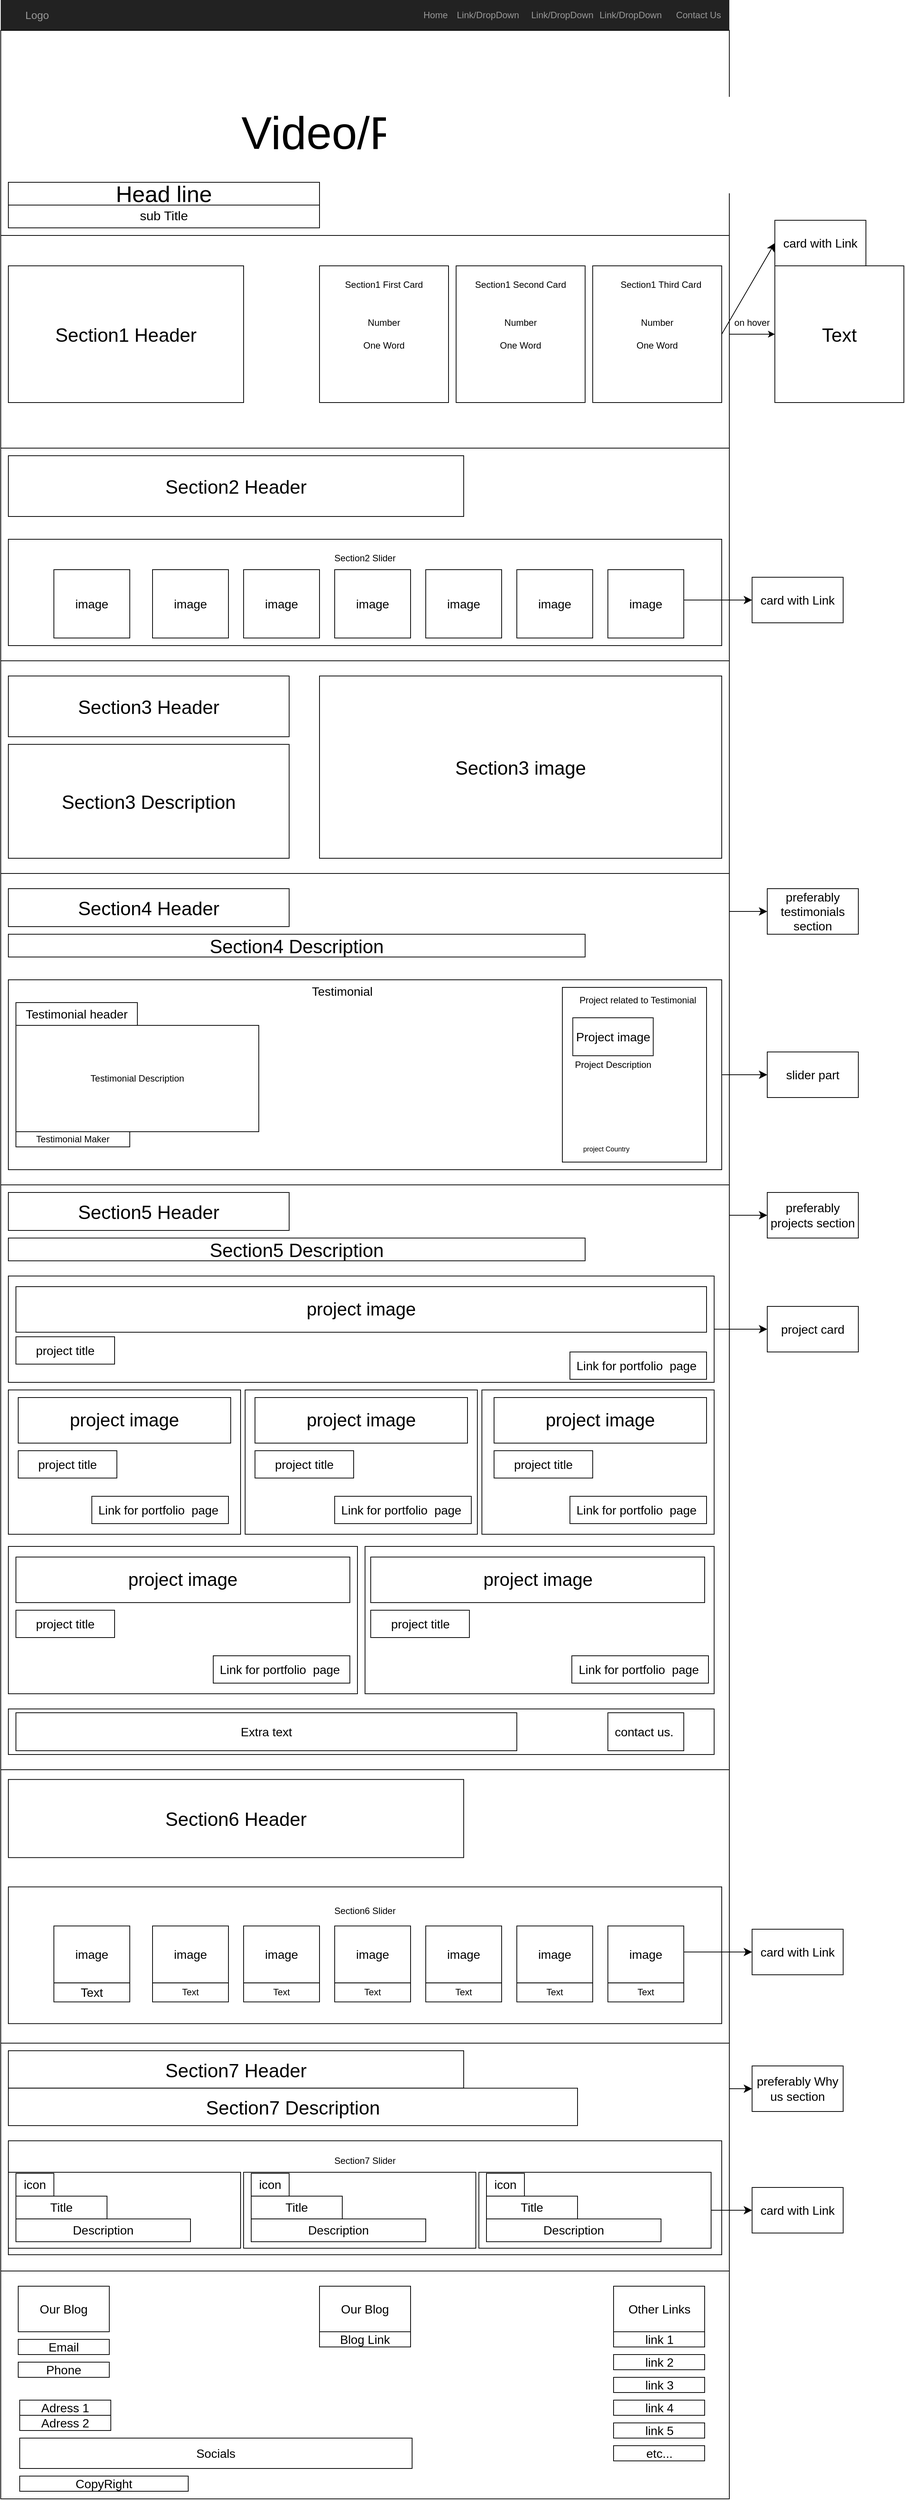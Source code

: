 <mxfile version="22.1.11" type="github" pages="10">
  <diagram name="Home" id="c9db0220-8083-56f3-ca83-edcdcd058819">
    <mxGraphModel dx="1924" dy="1084" grid="1" gridSize="10" guides="1" tooltips="1" connect="1" arrows="1" fold="1" page="1" pageScale="1.5" pageWidth="826" pageHeight="1169" background="none" math="0" shadow="0">
      <root>
        <mxCell id="0" style=";html=1;" />
        <mxCell id="1" style=";html=1;" parent="0" />
        <mxCell id="VCY9GqiXUEpefrx1hYuS-7" value="" style="html=1;shadow=0;dashed=0;shape=mxgraph.bootstrap.rect;fillColor=#222222;strokeColor=none;whiteSpace=wrap;rounded=0;fontSize=12;fontColor=#000000;align=center;" vertex="1" parent="1">
          <mxGeometry width="960" height="40" as="geometry" />
        </mxCell>
        <mxCell id="VCY9GqiXUEpefrx1hYuS-8" value="Logo" style="html=1;shadow=0;dashed=0;fillColor=none;strokeColor=none;shape=mxgraph.bootstrap.rect;fontColor=#999999;fontSize=14;whiteSpace=wrap;" vertex="1" parent="VCY9GqiXUEpefrx1hYuS-7">
          <mxGeometry width="96" height="40" as="geometry" />
        </mxCell>
        <mxCell id="VCY9GqiXUEpefrx1hYuS-9" value="Home" style="html=1;shadow=0;dashed=0;fillColor=none;strokeColor=none;shape=mxgraph.bootstrap.rect;fontColor=#999999;whiteSpace=wrap;" vertex="1" parent="VCY9GqiXUEpefrx1hYuS-7">
          <mxGeometry x="549.998" width="45.913" height="40" as="geometry" />
        </mxCell>
        <mxCell id="VCY9GqiXUEpefrx1hYuS-10" value="Contact Us" style="html=1;shadow=0;dashed=0;fillColor=none;strokeColor=none;shape=mxgraph.bootstrap.rect;fontColor=#999999;whiteSpace=wrap;" vertex="1" parent="VCY9GqiXUEpefrx1hYuS-7">
          <mxGeometry x="880" width="79.34" height="40" as="geometry" />
        </mxCell>
        <mxCell id="VCY9GqiXUEpefrx1hYuS-11" value="Link/DropDown" style="html=1;shadow=0;dashed=0;fillColor=none;strokeColor=none;shape=mxgraph.bootstrap.rect;fontColor=#999999;whiteSpace=wrap;" vertex="1" parent="VCY9GqiXUEpefrx1hYuS-7">
          <mxGeometry x="700" width="80" height="40" as="geometry" />
        </mxCell>
        <mxCell id="VCY9GqiXUEpefrx1hYuS-12" value="Link/DropDown" style="html=1;shadow=0;dashed=0;fillColor=none;strokeColor=none;shape=mxgraph.bootstrap.rect;fontColor=#999999;whiteSpace=wrap;" vertex="1" parent="VCY9GqiXUEpefrx1hYuS-7">
          <mxGeometry x="790" width="80" height="40" as="geometry" />
        </mxCell>
        <mxCell id="VCY9GqiXUEpefrx1hYuS-13" value="Link/DropDown" style="html=1;shadow=0;dashed=0;fillColor=none;strokeColor=none;shape=mxgraph.bootstrap.rect;fontColor=#999999;whiteSpace=wrap;" vertex="1" parent="VCY9GqiXUEpefrx1hYuS-7">
          <mxGeometry x="600" width="84.09" height="40" as="geometry" />
        </mxCell>
        <mxCell id="VCY9GqiXUEpefrx1hYuS-21" value="" style="rounded=0;whiteSpace=wrap;html=1;" vertex="1" parent="1">
          <mxGeometry y="1560" width="960" height="770" as="geometry" />
        </mxCell>
        <mxCell id="VCY9GqiXUEpefrx1hYuS-26" value="" style="endArrow=classic;html=1;rounded=0;exitX=1;exitY=0.5;exitDx=0;exitDy=0;" edge="1" parent="1" source="VCY9GqiXUEpefrx1hYuS-25">
          <mxGeometry width="50" height="50" relative="1" as="geometry">
            <mxPoint x="860" y="350" as="sourcePoint" />
            <mxPoint x="1020" y="440" as="targetPoint" />
          </mxGeometry>
        </mxCell>
        <mxCell id="VCY9GqiXUEpefrx1hYuS-27" value="on hover" style="text;html=1;strokeColor=none;fillColor=none;align=center;verticalAlign=middle;whiteSpace=wrap;rounded=0;" vertex="1" parent="1">
          <mxGeometry x="960" y="410" width="60" height="30" as="geometry" />
        </mxCell>
        <mxCell id="VCY9GqiXUEpefrx1hYuS-75" value="" style="group" vertex="1" connectable="0" parent="1">
          <mxGeometry y="1150" width="960" height="410" as="geometry" />
        </mxCell>
        <mxCell id="VCY9GqiXUEpefrx1hYuS-20" value="" style="rounded=0;whiteSpace=wrap;html=1;" vertex="1" parent="VCY9GqiXUEpefrx1hYuS-75">
          <mxGeometry width="960" height="410" as="geometry" />
        </mxCell>
        <mxCell id="VCY9GqiXUEpefrx1hYuS-53" value="&lt;font style=&quot;font-size: 25px;&quot;&gt;Section4 Header&lt;br&gt;&lt;/font&gt;" style="rounded=0;whiteSpace=wrap;html=1;" vertex="1" parent="VCY9GqiXUEpefrx1hYuS-75">
          <mxGeometry x="10" y="20" width="370" height="50" as="geometry" />
        </mxCell>
        <mxCell id="VCY9GqiXUEpefrx1hYuS-54" value="&lt;font style=&quot;font-size: 25px;&quot;&gt;Section4 Description&lt;br&gt;&lt;/font&gt;" style="rounded=0;whiteSpace=wrap;html=1;" vertex="1" parent="VCY9GqiXUEpefrx1hYuS-75">
          <mxGeometry x="10" y="80" width="760" height="30" as="geometry" />
        </mxCell>
        <mxCell id="VCY9GqiXUEpefrx1hYuS-74" value="" style="group" vertex="1" connectable="0" parent="VCY9GqiXUEpefrx1hYuS-75">
          <mxGeometry x="10" y="140" width="950" height="250" as="geometry" />
        </mxCell>
        <mxCell id="VCY9GqiXUEpefrx1hYuS-55" value="&lt;font style=&quot;font-size: 25px;&quot;&gt;&lt;br&gt;&lt;/font&gt;" style="rounded=0;whiteSpace=wrap;html=1;" vertex="1" parent="VCY9GqiXUEpefrx1hYuS-74">
          <mxGeometry width="940" height="250" as="geometry" />
        </mxCell>
        <mxCell id="VCY9GqiXUEpefrx1hYuS-56" value="Testimonial" style="text;html=1;strokeColor=none;fillColor=none;align=center;verticalAlign=middle;whiteSpace=wrap;rounded=0;fontSize=16;" vertex="1" parent="VCY9GqiXUEpefrx1hYuS-74">
          <mxGeometry x="380" width="120" height="30" as="geometry" />
        </mxCell>
        <mxCell id="VCY9GqiXUEpefrx1hYuS-72" value="" style="group" vertex="1" connectable="0" parent="VCY9GqiXUEpefrx1hYuS-74">
          <mxGeometry x="730" y="10" width="220" height="230" as="geometry" />
        </mxCell>
        <mxCell id="VCY9GqiXUEpefrx1hYuS-62" value="" style="rounded=0;whiteSpace=wrap;html=1;fontSize=12;" vertex="1" parent="VCY9GqiXUEpefrx1hYuS-72">
          <mxGeometry width="190" height="230" as="geometry" />
        </mxCell>
        <mxCell id="VCY9GqiXUEpefrx1hYuS-63" value="&lt;font style=&quot;font-size: 12px;&quot;&gt;Project related to Testimonial&lt;/font&gt;" style="text;html=1;strokeColor=none;fillColor=none;align=center;verticalAlign=middle;whiteSpace=wrap;rounded=0;fontSize=16;" vertex="1" parent="VCY9GqiXUEpefrx1hYuS-72">
          <mxGeometry x="17.5" width="162.5" height="30" as="geometry" />
        </mxCell>
        <mxCell id="VCY9GqiXUEpefrx1hYuS-65" value="&lt;font style=&quot;font-size: 12px;&quot;&gt;Project Description&lt;/font&gt;" style="text;html=1;strokeColor=none;fillColor=none;align=center;verticalAlign=middle;whiteSpace=wrap;rounded=0;fontSize=16;" vertex="1" parent="VCY9GqiXUEpefrx1hYuS-72">
          <mxGeometry x="13.75" y="90" width="106.25" height="20" as="geometry" />
        </mxCell>
        <mxCell id="VCY9GqiXUEpefrx1hYuS-66" value="&lt;font style=&quot;font-size: 9px;&quot;&gt;project Country&lt;/font&gt;" style="text;html=1;strokeColor=none;fillColor=none;align=center;verticalAlign=middle;whiteSpace=wrap;rounded=0;fontSize=16;" vertex="1" parent="VCY9GqiXUEpefrx1hYuS-72">
          <mxGeometry x="10" y="200" width="96.25" height="20" as="geometry" />
        </mxCell>
        <mxCell id="VCY9GqiXUEpefrx1hYuS-67" value="Project image" style="rounded=0;whiteSpace=wrap;html=1;fontSize=16;" vertex="1" parent="VCY9GqiXUEpefrx1hYuS-72">
          <mxGeometry x="13.75" y="40" width="106" height="50" as="geometry" />
        </mxCell>
        <mxCell id="VCY9GqiXUEpefrx1hYuS-73" value="" style="group" vertex="1" connectable="0" parent="VCY9GqiXUEpefrx1hYuS-74">
          <mxGeometry x="10" y="30" width="320" height="190" as="geometry" />
        </mxCell>
        <mxCell id="VCY9GqiXUEpefrx1hYuS-58" value="Testimonial header" style="rounded=0;whiteSpace=wrap;html=1;fontSize=16;" vertex="1" parent="VCY9GqiXUEpefrx1hYuS-73">
          <mxGeometry width="160" height="30" as="geometry" />
        </mxCell>
        <mxCell id="VCY9GqiXUEpefrx1hYuS-59" value="Testimonial Description" style="rounded=0;whiteSpace=wrap;html=1;fontSize=12;" vertex="1" parent="VCY9GqiXUEpefrx1hYuS-73">
          <mxGeometry y="30" width="320" height="140" as="geometry" />
        </mxCell>
        <mxCell id="VCY9GqiXUEpefrx1hYuS-60" value="Testimonial Maker" style="rounded=0;whiteSpace=wrap;html=1;fontSize=12;" vertex="1" parent="VCY9GqiXUEpefrx1hYuS-73">
          <mxGeometry y="170" width="150" height="20" as="geometry" />
        </mxCell>
        <mxCell id="VCY9GqiXUEpefrx1hYuS-76" value="" style="group" vertex="1" connectable="0" parent="1">
          <mxGeometry y="870" width="960" height="280" as="geometry" />
        </mxCell>
        <mxCell id="VCY9GqiXUEpefrx1hYuS-19" value="" style="rounded=0;whiteSpace=wrap;html=1;" vertex="1" parent="VCY9GqiXUEpefrx1hYuS-76">
          <mxGeometry width="960" height="280" as="geometry" />
        </mxCell>
        <mxCell id="VCY9GqiXUEpefrx1hYuS-52" value="&lt;font style=&quot;font-size: 25px;&quot;&gt;Section3 image&lt;br&gt;&lt;/font&gt;" style="rounded=0;whiteSpace=wrap;html=1;" vertex="1" parent="VCY9GqiXUEpefrx1hYuS-76">
          <mxGeometry x="420" y="20" width="530" height="240" as="geometry" />
        </mxCell>
        <mxCell id="VCY9GqiXUEpefrx1hYuS-77" value="" style="group" vertex="1" connectable="0" parent="VCY9GqiXUEpefrx1hYuS-76">
          <mxGeometry x="10" y="20" width="370" height="240" as="geometry" />
        </mxCell>
        <mxCell id="VCY9GqiXUEpefrx1hYuS-50" value="&lt;font style=&quot;font-size: 25px;&quot;&gt;Section3 Header&lt;br&gt;&lt;/font&gt;" style="rounded=0;whiteSpace=wrap;html=1;" vertex="1" parent="VCY9GqiXUEpefrx1hYuS-77">
          <mxGeometry width="370" height="80" as="geometry" />
        </mxCell>
        <mxCell id="VCY9GqiXUEpefrx1hYuS-51" value="&lt;font style=&quot;font-size: 25px;&quot;&gt;Section3 Description&lt;br&gt;&lt;/font&gt;" style="rounded=0;whiteSpace=wrap;html=1;" vertex="1" parent="VCY9GqiXUEpefrx1hYuS-77">
          <mxGeometry y="90" width="370" height="150" as="geometry" />
        </mxCell>
        <mxCell id="VCY9GqiXUEpefrx1hYuS-78" value="" style="group" vertex="1" connectable="0" parent="1">
          <mxGeometry y="590" width="960" height="380" as="geometry" />
        </mxCell>
        <mxCell id="VCY9GqiXUEpefrx1hYuS-18" value="" style="rounded=0;whiteSpace=wrap;html=1;" vertex="1" parent="VCY9GqiXUEpefrx1hYuS-78">
          <mxGeometry width="960" height="280" as="geometry" />
        </mxCell>
        <mxCell id="VCY9GqiXUEpefrx1hYuS-38" value="&lt;font style=&quot;font-size: 25px;&quot;&gt;Section2 Header&lt;br&gt;&lt;/font&gt;" style="rounded=0;whiteSpace=wrap;html=1;" vertex="1" parent="VCY9GqiXUEpefrx1hYuS-78">
          <mxGeometry x="10" y="10" width="600" height="80" as="geometry" />
        </mxCell>
        <mxCell id="VCY9GqiXUEpefrx1hYuS-39" value="&lt;font style=&quot;font-size: 25px;&quot;&gt;&lt;br&gt;&lt;/font&gt;" style="rounded=0;whiteSpace=wrap;html=1;" vertex="1" parent="VCY9GqiXUEpefrx1hYuS-78">
          <mxGeometry x="10" y="120" width="940" height="140" as="geometry" />
        </mxCell>
        <mxCell id="VCY9GqiXUEpefrx1hYuS-40" value="Section2 Slider" style="text;html=1;strokeColor=none;fillColor=none;align=center;verticalAlign=middle;whiteSpace=wrap;rounded=0;" vertex="1" parent="VCY9GqiXUEpefrx1hYuS-78">
          <mxGeometry x="430" y="130" width="100" height="30" as="geometry" />
        </mxCell>
        <mxCell id="VCY9GqiXUEpefrx1hYuS-41" value="&lt;font style=&quot;font-size: 16px;&quot;&gt;image&lt;/font&gt;" style="rounded=0;whiteSpace=wrap;html=1;" vertex="1" parent="VCY9GqiXUEpefrx1hYuS-78">
          <mxGeometry x="70" y="160" width="100" height="90" as="geometry" />
        </mxCell>
        <mxCell id="VCY9GqiXUEpefrx1hYuS-43" value="&lt;font style=&quot;font-size: 16px;&quot;&gt;image&lt;/font&gt;" style="rounded=0;whiteSpace=wrap;html=1;" vertex="1" parent="VCY9GqiXUEpefrx1hYuS-78">
          <mxGeometry x="200" y="160" width="100" height="90" as="geometry" />
        </mxCell>
        <mxCell id="VCY9GqiXUEpefrx1hYuS-44" value="&lt;font style=&quot;font-size: 16px;&quot;&gt;image&lt;/font&gt;" style="rounded=0;whiteSpace=wrap;html=1;" vertex="1" parent="VCY9GqiXUEpefrx1hYuS-78">
          <mxGeometry x="320" y="160" width="100" height="90" as="geometry" />
        </mxCell>
        <mxCell id="VCY9GqiXUEpefrx1hYuS-45" value="&lt;font style=&quot;font-size: 16px;&quot;&gt;image&lt;/font&gt;" style="rounded=0;whiteSpace=wrap;html=1;" vertex="1" parent="VCY9GqiXUEpefrx1hYuS-78">
          <mxGeometry x="440" y="160" width="100" height="90" as="geometry" />
        </mxCell>
        <mxCell id="VCY9GqiXUEpefrx1hYuS-46" value="&lt;font style=&quot;font-size: 16px;&quot;&gt;image&lt;/font&gt;" style="rounded=0;whiteSpace=wrap;html=1;" vertex="1" parent="VCY9GqiXUEpefrx1hYuS-78">
          <mxGeometry x="800" y="160" width="100" height="90" as="geometry" />
        </mxCell>
        <mxCell id="VCY9GqiXUEpefrx1hYuS-48" value="&lt;font style=&quot;font-size: 16px;&quot;&gt;image&lt;/font&gt;" style="rounded=0;whiteSpace=wrap;html=1;" vertex="1" parent="VCY9GqiXUEpefrx1hYuS-78">
          <mxGeometry x="560" y="160" width="100" height="90" as="geometry" />
        </mxCell>
        <mxCell id="VCY9GqiXUEpefrx1hYuS-49" value="&lt;font style=&quot;font-size: 16px;&quot;&gt;image&lt;/font&gt;" style="rounded=0;whiteSpace=wrap;html=1;" vertex="1" parent="VCY9GqiXUEpefrx1hYuS-78">
          <mxGeometry x="680" y="160" width="100" height="90" as="geometry" />
        </mxCell>
        <mxCell id="VCY9GqiXUEpefrx1hYuS-79" value="" style="group" vertex="1" connectable="0" parent="1">
          <mxGeometry y="310" width="960" height="280" as="geometry" />
        </mxCell>
        <mxCell id="VCY9GqiXUEpefrx1hYuS-84" value="" style="group" vertex="1" connectable="0" parent="VCY9GqiXUEpefrx1hYuS-79">
          <mxGeometry width="960" height="280" as="geometry" />
        </mxCell>
        <mxCell id="VCY9GqiXUEpefrx1hYuS-17" value="" style="rounded=0;whiteSpace=wrap;html=1;" vertex="1" parent="VCY9GqiXUEpefrx1hYuS-84">
          <mxGeometry width="960" height="280" as="geometry" />
        </mxCell>
        <mxCell id="VCY9GqiXUEpefrx1hYuS-22" value="&lt;font style=&quot;font-size: 25px;&quot;&gt;Section1 Header&lt;br&gt;&lt;/font&gt;" style="rounded=0;whiteSpace=wrap;html=1;" vertex="1" parent="VCY9GqiXUEpefrx1hYuS-84">
          <mxGeometry x="10" y="40" width="310" height="180" as="geometry" />
        </mxCell>
        <mxCell id="VCY9GqiXUEpefrx1hYuS-83" value="" style="group" vertex="1" connectable="0" parent="VCY9GqiXUEpefrx1hYuS-84">
          <mxGeometry x="420" y="40" width="530" height="180" as="geometry" />
        </mxCell>
        <mxCell id="VCY9GqiXUEpefrx1hYuS-80" value="" style="group" vertex="1" connectable="0" parent="VCY9GqiXUEpefrx1hYuS-83">
          <mxGeometry width="170" height="180" as="geometry" />
        </mxCell>
        <mxCell id="VCY9GqiXUEpefrx1hYuS-23" value="&lt;font style=&quot;font-size: 25px;&quot;&gt;&lt;br&gt;&lt;/font&gt;" style="rounded=0;whiteSpace=wrap;html=1;" vertex="1" parent="VCY9GqiXUEpefrx1hYuS-80">
          <mxGeometry width="170" height="180" as="geometry" />
        </mxCell>
        <mxCell id="VCY9GqiXUEpefrx1hYuS-31" value="Section1 First Card" style="text;html=1;strokeColor=none;fillColor=none;align=center;verticalAlign=middle;whiteSpace=wrap;rounded=0;" vertex="1" parent="VCY9GqiXUEpefrx1hYuS-80">
          <mxGeometry x="15" y="10" width="140" height="30" as="geometry" />
        </mxCell>
        <mxCell id="VCY9GqiXUEpefrx1hYuS-32" value="Number" style="text;html=1;strokeColor=none;fillColor=none;align=center;verticalAlign=middle;whiteSpace=wrap;rounded=0;" vertex="1" parent="VCY9GqiXUEpefrx1hYuS-80">
          <mxGeometry x="55" y="60" width="60" height="30" as="geometry" />
        </mxCell>
        <mxCell id="VCY9GqiXUEpefrx1hYuS-33" value="One Word" style="text;html=1;strokeColor=none;fillColor=none;align=center;verticalAlign=middle;whiteSpace=wrap;rounded=0;" vertex="1" parent="VCY9GqiXUEpefrx1hYuS-80">
          <mxGeometry x="55" y="90" width="60" height="30" as="geometry" />
        </mxCell>
        <mxCell id="VCY9GqiXUEpefrx1hYuS-81" value="" style="group" vertex="1" connectable="0" parent="VCY9GqiXUEpefrx1hYuS-83">
          <mxGeometry x="180" width="170" height="180" as="geometry" />
        </mxCell>
        <mxCell id="VCY9GqiXUEpefrx1hYuS-24" value="&lt;font style=&quot;font-size: 25px;&quot;&gt;&lt;br&gt;&lt;/font&gt;" style="rounded=0;whiteSpace=wrap;html=1;" vertex="1" parent="VCY9GqiXUEpefrx1hYuS-81">
          <mxGeometry width="170" height="180" as="geometry" />
        </mxCell>
        <mxCell id="VCY9GqiXUEpefrx1hYuS-30" value="Section1 Second Card" style="text;html=1;strokeColor=none;fillColor=none;align=center;verticalAlign=middle;whiteSpace=wrap;rounded=0;" vertex="1" parent="VCY9GqiXUEpefrx1hYuS-81">
          <mxGeometry x="15" y="10" width="140" height="30" as="geometry" />
        </mxCell>
        <mxCell id="VCY9GqiXUEpefrx1hYuS-34" value="One Word" style="text;html=1;strokeColor=none;fillColor=none;align=center;verticalAlign=middle;whiteSpace=wrap;rounded=0;" vertex="1" parent="VCY9GqiXUEpefrx1hYuS-81">
          <mxGeometry x="55" y="90" width="60" height="30" as="geometry" />
        </mxCell>
        <mxCell id="VCY9GqiXUEpefrx1hYuS-35" value="Number" style="text;html=1;strokeColor=none;fillColor=none;align=center;verticalAlign=middle;whiteSpace=wrap;rounded=0;" vertex="1" parent="VCY9GqiXUEpefrx1hYuS-81">
          <mxGeometry x="55" y="60" width="60" height="30" as="geometry" />
        </mxCell>
        <mxCell id="VCY9GqiXUEpefrx1hYuS-82" value="" style="group" vertex="1" connectable="0" parent="VCY9GqiXUEpefrx1hYuS-83">
          <mxGeometry x="360" width="170" height="180" as="geometry" />
        </mxCell>
        <mxCell id="VCY9GqiXUEpefrx1hYuS-25" value="&lt;font style=&quot;&quot;&gt;&lt;br&gt;&lt;/font&gt;" style="rounded=0;whiteSpace=wrap;html=1;" vertex="1" parent="VCY9GqiXUEpefrx1hYuS-82">
          <mxGeometry width="170" height="180" as="geometry" />
        </mxCell>
        <mxCell id="VCY9GqiXUEpefrx1hYuS-29" value="Section1 Third Card" style="text;html=1;strokeColor=none;fillColor=none;align=center;verticalAlign=middle;whiteSpace=wrap;rounded=0;" vertex="1" parent="VCY9GqiXUEpefrx1hYuS-82">
          <mxGeometry x="20" y="10" width="140" height="30" as="geometry" />
        </mxCell>
        <mxCell id="VCY9GqiXUEpefrx1hYuS-36" value="One Word" style="text;html=1;strokeColor=none;fillColor=none;align=center;verticalAlign=middle;whiteSpace=wrap;rounded=0;" vertex="1" parent="VCY9GqiXUEpefrx1hYuS-82">
          <mxGeometry x="55" y="90" width="60" height="30" as="geometry" />
        </mxCell>
        <mxCell id="VCY9GqiXUEpefrx1hYuS-37" value="Number" style="text;html=1;strokeColor=none;fillColor=none;align=center;verticalAlign=middle;whiteSpace=wrap;rounded=0;" vertex="1" parent="VCY9GqiXUEpefrx1hYuS-82">
          <mxGeometry x="55" y="60" width="60" height="30" as="geometry" />
        </mxCell>
        <mxCell id="VCY9GqiXUEpefrx1hYuS-87" value="" style="group" vertex="1" connectable="0" parent="1">
          <mxGeometry y="40" width="960" height="270" as="geometry" />
        </mxCell>
        <mxCell id="VCY9GqiXUEpefrx1hYuS-14" value="&lt;font style=&quot;font-size: 60px;&quot;&gt;Video/Photo&lt;/font&gt;" style="rounded=0;whiteSpace=wrap;html=1;" vertex="1" parent="VCY9GqiXUEpefrx1hYuS-87">
          <mxGeometry width="960" height="270" as="geometry" />
        </mxCell>
        <mxCell id="VCY9GqiXUEpefrx1hYuS-88" value="" style="group" vertex="1" connectable="0" parent="VCY9GqiXUEpefrx1hYuS-87">
          <mxGeometry x="10" y="200" width="410" height="60" as="geometry" />
        </mxCell>
        <mxCell id="VCY9GqiXUEpefrx1hYuS-15" value="&lt;font style=&quot;font-size: 30px;&quot;&gt;Head line&lt;/font&gt;" style="rounded=0;whiteSpace=wrap;html=1;" vertex="1" parent="VCY9GqiXUEpefrx1hYuS-88">
          <mxGeometry width="410" height="30" as="geometry" />
        </mxCell>
        <mxCell id="VCY9GqiXUEpefrx1hYuS-16" value="&lt;font style=&quot;font-size: 17px;&quot;&gt;sub Title&lt;/font&gt;" style="rounded=0;whiteSpace=wrap;html=1;" vertex="1" parent="VCY9GqiXUEpefrx1hYuS-88">
          <mxGeometry y="30" width="410" height="30" as="geometry" />
        </mxCell>
        <mxCell id="VCY9GqiXUEpefrx1hYuS-106" value="" style="endArrow=classic;html=1;rounded=0;fontSize=12;startSize=8;endSize=8;curved=1;" edge="1" parent="1">
          <mxGeometry width="50" height="50" relative="1" as="geometry">
            <mxPoint x="960" y="1200" as="sourcePoint" />
            <mxPoint x="1010" y="1200" as="targetPoint" />
          </mxGeometry>
        </mxCell>
        <mxCell id="VCY9GqiXUEpefrx1hYuS-107" value="preferably testimonials section" style="rounded=0;whiteSpace=wrap;html=1;fontSize=16;" vertex="1" parent="1">
          <mxGeometry x="1010" y="1170" width="120" height="60" as="geometry" />
        </mxCell>
        <mxCell id="VCY9GqiXUEpefrx1hYuS-108" value="&lt;font style=&quot;font-size: 25px;&quot;&gt;Section5 Header&lt;br&gt;&lt;/font&gt;" style="rounded=0;whiteSpace=wrap;html=1;" vertex="1" parent="1">
          <mxGeometry x="10" y="1570" width="370" height="50" as="geometry" />
        </mxCell>
        <mxCell id="VCY9GqiXUEpefrx1hYuS-109" value="&lt;font style=&quot;font-size: 25px;&quot;&gt;Section5 Description&lt;br&gt;&lt;/font&gt;" style="rounded=0;whiteSpace=wrap;html=1;" vertex="1" parent="1">
          <mxGeometry x="10" y="1630" width="760" height="30" as="geometry" />
        </mxCell>
        <mxCell id="VCY9GqiXUEpefrx1hYuS-110" value="" style="rounded=0;whiteSpace=wrap;html=1;fontSize=16;" vertex="1" parent="1">
          <mxGeometry x="10" y="1680" width="930" height="140" as="geometry" />
        </mxCell>
        <mxCell id="VCY9GqiXUEpefrx1hYuS-111" value="" style="rounded=0;whiteSpace=wrap;html=1;fontSize=16;" vertex="1" parent="1">
          <mxGeometry x="10" y="2036" width="460" height="194" as="geometry" />
        </mxCell>
        <mxCell id="VCY9GqiXUEpefrx1hYuS-112" value="" style="rounded=0;whiteSpace=wrap;html=1;fontSize=16;" vertex="1" parent="1">
          <mxGeometry x="480" y="2036" width="460" height="194" as="geometry" />
        </mxCell>
        <mxCell id="VCY9GqiXUEpefrx1hYuS-113" value="" style="rounded=0;whiteSpace=wrap;html=1;fontSize=16;" vertex="1" parent="1">
          <mxGeometry x="10" y="1830" width="306" height="190" as="geometry" />
        </mxCell>
        <mxCell id="VCY9GqiXUEpefrx1hYuS-114" value="" style="rounded=0;whiteSpace=wrap;html=1;fontSize=16;" vertex="1" parent="1">
          <mxGeometry x="634" y="1830" width="306" height="190" as="geometry" />
        </mxCell>
        <mxCell id="VCY9GqiXUEpefrx1hYuS-115" value="" style="rounded=0;whiteSpace=wrap;html=1;fontSize=16;" vertex="1" parent="1">
          <mxGeometry x="322" y="1830" width="306" height="190" as="geometry" />
        </mxCell>
        <mxCell id="VCY9GqiXUEpefrx1hYuS-116" value="&lt;font style=&quot;font-size: 25px;&quot;&gt;&lt;br&gt;&lt;/font&gt;" style="rounded=0;whiteSpace=wrap;html=1;" vertex="1" parent="1">
          <mxGeometry x="10" y="2250" width="930" height="60" as="geometry" />
        </mxCell>
        <mxCell id="VCY9GqiXUEpefrx1hYuS-117" value="contact us.&amp;nbsp;" style="rounded=0;whiteSpace=wrap;html=1;fontSize=16;" vertex="1" parent="1">
          <mxGeometry x="800" y="2255" width="100" height="50" as="geometry" />
        </mxCell>
        <mxCell id="VCY9GqiXUEpefrx1hYuS-118" value="Extra text" style="rounded=0;whiteSpace=wrap;html=1;fontSize=16;" vertex="1" parent="1">
          <mxGeometry x="20" y="2255" width="660" height="50" as="geometry" />
        </mxCell>
        <mxCell id="VCY9GqiXUEpefrx1hYuS-123" value="" style="endArrow=classic;html=1;rounded=0;fontSize=12;startSize=8;endSize=8;curved=1;" edge="1" parent="1">
          <mxGeometry width="50" height="50" relative="1" as="geometry">
            <mxPoint x="960" y="1600" as="sourcePoint" />
            <mxPoint x="1010" y="1600" as="targetPoint" />
          </mxGeometry>
        </mxCell>
        <mxCell id="VCY9GqiXUEpefrx1hYuS-124" value="preferably projects section" style="rounded=0;whiteSpace=wrap;html=1;fontSize=16;" vertex="1" parent="1">
          <mxGeometry x="1010" y="1570" width="120" height="60" as="geometry" />
        </mxCell>
        <mxCell id="VCY9GqiXUEpefrx1hYuS-127" value="" style="group" vertex="1" connectable="0" parent="1">
          <mxGeometry x="1010" y="1385" width="120" height="60" as="geometry" />
        </mxCell>
        <mxCell id="VCY9GqiXUEpefrx1hYuS-68" value="" style="endArrow=classic;html=1;rounded=0;fontSize=12;startSize=8;endSize=8;curved=1;exitX=1;exitY=0.5;exitDx=0;exitDy=0;" edge="1" parent="VCY9GqiXUEpefrx1hYuS-127" source="VCY9GqiXUEpefrx1hYuS-55">
          <mxGeometry width="50" height="50" relative="1" as="geometry">
            <mxPoint x="-90" y="45" as="sourcePoint" />
            <mxPoint y="30" as="targetPoint" />
          </mxGeometry>
        </mxCell>
        <mxCell id="VCY9GqiXUEpefrx1hYuS-69" value="slider part" style="rounded=0;whiteSpace=wrap;html=1;fontSize=16;" vertex="1" parent="VCY9GqiXUEpefrx1hYuS-127">
          <mxGeometry width="120" height="60" as="geometry" />
        </mxCell>
        <mxCell id="VCY9GqiXUEpefrx1hYuS-128" value="" style="group" vertex="1" connectable="0" parent="1">
          <mxGeometry x="1010" y="1720" width="120" height="60" as="geometry" />
        </mxCell>
        <mxCell id="VCY9GqiXUEpefrx1hYuS-129" value="" style="endArrow=classic;html=1;rounded=0;fontSize=12;startSize=8;endSize=8;curved=1;exitX=1;exitY=0.5;exitDx=0;exitDy=0;" edge="1" parent="VCY9GqiXUEpefrx1hYuS-128" source="VCY9GqiXUEpefrx1hYuS-110">
          <mxGeometry width="50" height="50" relative="1" as="geometry">
            <mxPoint x="-90" y="45" as="sourcePoint" />
            <mxPoint y="30" as="targetPoint" />
          </mxGeometry>
        </mxCell>
        <mxCell id="VCY9GqiXUEpefrx1hYuS-130" value="project card" style="rounded=0;whiteSpace=wrap;html=1;fontSize=16;" vertex="1" parent="VCY9GqiXUEpefrx1hYuS-128">
          <mxGeometry width="120" height="60" as="geometry" />
        </mxCell>
        <mxCell id="VCY9GqiXUEpefrx1hYuS-131" value="&lt;font style=&quot;font-size: 24px;&quot;&gt;project image&lt;/font&gt;" style="rounded=0;whiteSpace=wrap;html=1;fontSize=16;" vertex="1" parent="1">
          <mxGeometry x="20" y="1694" width="910" height="60" as="geometry" />
        </mxCell>
        <mxCell id="VCY9GqiXUEpefrx1hYuS-133" value="project title" style="rounded=0;whiteSpace=wrap;html=1;fontSize=16;" vertex="1" parent="1">
          <mxGeometry x="20" y="1760" width="130" height="36" as="geometry" />
        </mxCell>
        <mxCell id="VCY9GqiXUEpefrx1hYuS-134" value="Link for&amp;nbsp;portfolio&amp;nbsp; page&amp;nbsp;" style="rounded=0;whiteSpace=wrap;html=1;fontSize=16;" vertex="1" parent="1">
          <mxGeometry x="750" y="1780" width="180" height="36" as="geometry" />
        </mxCell>
        <mxCell id="VCY9GqiXUEpefrx1hYuS-135" value="&lt;font style=&quot;font-size: 24px;&quot;&gt;project image&lt;/font&gt;" style="rounded=0;whiteSpace=wrap;html=1;fontSize=16;" vertex="1" parent="1">
          <mxGeometry x="23" y="1840" width="280" height="60" as="geometry" />
        </mxCell>
        <mxCell id="VCY9GqiXUEpefrx1hYuS-136" value="&lt;font style=&quot;font-size: 24px;&quot;&gt;project image&lt;/font&gt;" style="rounded=0;whiteSpace=wrap;html=1;fontSize=16;" vertex="1" parent="1">
          <mxGeometry x="335" y="1840" width="280" height="60" as="geometry" />
        </mxCell>
        <mxCell id="VCY9GqiXUEpefrx1hYuS-137" value="&lt;font style=&quot;font-size: 24px;&quot;&gt;project image&lt;/font&gt;" style="rounded=0;whiteSpace=wrap;html=1;fontSize=16;" vertex="1" parent="1">
          <mxGeometry x="650" y="1840" width="280" height="60" as="geometry" />
        </mxCell>
        <mxCell id="VCY9GqiXUEpefrx1hYuS-138" value="Link for&amp;nbsp;portfolio&amp;nbsp; page&amp;nbsp;" style="rounded=0;whiteSpace=wrap;html=1;fontSize=16;" vertex="1" parent="1">
          <mxGeometry x="750" y="1970" width="180" height="36" as="geometry" />
        </mxCell>
        <mxCell id="VCY9GqiXUEpefrx1hYuS-139" value="project title" style="rounded=0;whiteSpace=wrap;html=1;fontSize=16;" vertex="1" parent="1">
          <mxGeometry x="23" y="1910" width="130" height="36" as="geometry" />
        </mxCell>
        <mxCell id="VCY9GqiXUEpefrx1hYuS-140" value="project title" style="rounded=0;whiteSpace=wrap;html=1;fontSize=16;" vertex="1" parent="1">
          <mxGeometry x="335" y="1910" width="130" height="36" as="geometry" />
        </mxCell>
        <mxCell id="VCY9GqiXUEpefrx1hYuS-141" value="project title" style="rounded=0;whiteSpace=wrap;html=1;fontSize=16;" vertex="1" parent="1">
          <mxGeometry x="650" y="1910" width="130" height="36" as="geometry" />
        </mxCell>
        <mxCell id="VCY9GqiXUEpefrx1hYuS-142" value="Link for&amp;nbsp;portfolio&amp;nbsp; page&amp;nbsp;" style="rounded=0;whiteSpace=wrap;html=1;fontSize=16;" vertex="1" parent="1">
          <mxGeometry x="440" y="1970" width="180" height="36" as="geometry" />
        </mxCell>
        <mxCell id="VCY9GqiXUEpefrx1hYuS-143" value="Link for&amp;nbsp;portfolio&amp;nbsp; page&amp;nbsp;" style="rounded=0;whiteSpace=wrap;html=1;fontSize=16;" vertex="1" parent="1">
          <mxGeometry x="120" y="1970" width="180" height="36" as="geometry" />
        </mxCell>
        <mxCell id="VCY9GqiXUEpefrx1hYuS-144" value="Link for&amp;nbsp;portfolio&amp;nbsp; page&amp;nbsp;" style="rounded=0;whiteSpace=wrap;html=1;fontSize=16;" vertex="1" parent="1">
          <mxGeometry x="280" y="2180" width="180" height="36" as="geometry" />
        </mxCell>
        <mxCell id="VCY9GqiXUEpefrx1hYuS-145" value="&lt;font style=&quot;font-size: 24px;&quot;&gt;project image&lt;/font&gt;" style="rounded=0;whiteSpace=wrap;html=1;fontSize=16;" vertex="1" parent="1">
          <mxGeometry x="20" y="2050" width="440" height="60" as="geometry" />
        </mxCell>
        <mxCell id="VCY9GqiXUEpefrx1hYuS-146" value="project title" style="rounded=0;whiteSpace=wrap;html=1;fontSize=16;" vertex="1" parent="1">
          <mxGeometry x="20" y="2120" width="130" height="36" as="geometry" />
        </mxCell>
        <mxCell id="VCY9GqiXUEpefrx1hYuS-150" value="&lt;font style=&quot;font-size: 24px;&quot;&gt;project image&lt;/font&gt;" style="rounded=0;whiteSpace=wrap;html=1;fontSize=16;" vertex="1" parent="1">
          <mxGeometry x="487.5" y="2050" width="440" height="60" as="geometry" />
        </mxCell>
        <mxCell id="VCY9GqiXUEpefrx1hYuS-151" value="Link for&amp;nbsp;portfolio&amp;nbsp; page&amp;nbsp;" style="rounded=0;whiteSpace=wrap;html=1;fontSize=16;" vertex="1" parent="1">
          <mxGeometry x="752.5" y="2180" width="180" height="36" as="geometry" />
        </mxCell>
        <mxCell id="VCY9GqiXUEpefrx1hYuS-152" value="project title" style="rounded=0;whiteSpace=wrap;html=1;fontSize=16;" vertex="1" parent="1">
          <mxGeometry x="487.5" y="2120" width="130" height="36" as="geometry" />
        </mxCell>
        <mxCell id="VCY9GqiXUEpefrx1hYuS-153" value="" style="group" vertex="1" connectable="0" parent="1">
          <mxGeometry y="2330" width="960" height="360" as="geometry" />
        </mxCell>
        <mxCell id="VCY9GqiXUEpefrx1hYuS-154" value="" style="rounded=0;whiteSpace=wrap;html=1;" vertex="1" parent="VCY9GqiXUEpefrx1hYuS-153">
          <mxGeometry width="960" height="360" as="geometry" />
        </mxCell>
        <mxCell id="VCY9GqiXUEpefrx1hYuS-155" value="&lt;font style=&quot;font-size: 25px;&quot;&gt;Section6 Header&lt;br&gt;&lt;/font&gt;" style="rounded=0;whiteSpace=wrap;html=1;" vertex="1" parent="VCY9GqiXUEpefrx1hYuS-153">
          <mxGeometry x="10" y="12.857" width="600" height="102.857" as="geometry" />
        </mxCell>
        <mxCell id="VCY9GqiXUEpefrx1hYuS-156" value="&lt;font style=&quot;font-size: 25px;&quot;&gt;&lt;br&gt;&lt;/font&gt;" style="rounded=0;whiteSpace=wrap;html=1;" vertex="1" parent="VCY9GqiXUEpefrx1hYuS-153">
          <mxGeometry x="10" y="154.286" width="940" height="180" as="geometry" />
        </mxCell>
        <mxCell id="VCY9GqiXUEpefrx1hYuS-157" value="Section6&amp;nbsp;Slider" style="text;html=1;strokeColor=none;fillColor=none;align=center;verticalAlign=middle;whiteSpace=wrap;rounded=0;" vertex="1" parent="VCY9GqiXUEpefrx1hYuS-153">
          <mxGeometry x="430" y="167.143" width="100" height="38.571" as="geometry" />
        </mxCell>
        <mxCell id="VCY9GqiXUEpefrx1hYuS-158" value="&lt;font style=&quot;font-size: 16px;&quot;&gt;image&lt;/font&gt;" style="rounded=0;whiteSpace=wrap;html=1;" vertex="1" parent="VCY9GqiXUEpefrx1hYuS-153">
          <mxGeometry x="70" y="205.714" width="100" height="75" as="geometry" />
        </mxCell>
        <mxCell id="VCY9GqiXUEpefrx1hYuS-159" value="&lt;font style=&quot;font-size: 16px;&quot;&gt;image&lt;/font&gt;" style="rounded=0;whiteSpace=wrap;html=1;" vertex="1" parent="VCY9GqiXUEpefrx1hYuS-153">
          <mxGeometry x="200" y="205.714" width="100" height="75" as="geometry" />
        </mxCell>
        <mxCell id="VCY9GqiXUEpefrx1hYuS-160" value="&lt;font style=&quot;font-size: 16px;&quot;&gt;image&lt;/font&gt;" style="rounded=0;whiteSpace=wrap;html=1;" vertex="1" parent="VCY9GqiXUEpefrx1hYuS-153">
          <mxGeometry x="320" y="205.714" width="100" height="75" as="geometry" />
        </mxCell>
        <mxCell id="VCY9GqiXUEpefrx1hYuS-161" value="&lt;font style=&quot;font-size: 16px;&quot;&gt;image&lt;/font&gt;" style="rounded=0;whiteSpace=wrap;html=1;" vertex="1" parent="VCY9GqiXUEpefrx1hYuS-153">
          <mxGeometry x="440" y="205.714" width="100" height="75" as="geometry" />
        </mxCell>
        <mxCell id="VCY9GqiXUEpefrx1hYuS-162" value="&lt;font style=&quot;font-size: 16px;&quot;&gt;image&lt;/font&gt;" style="rounded=0;whiteSpace=wrap;html=1;" vertex="1" parent="VCY9GqiXUEpefrx1hYuS-153">
          <mxGeometry x="800" y="205.714" width="100" height="75" as="geometry" />
        </mxCell>
        <mxCell id="VCY9GqiXUEpefrx1hYuS-163" value="&lt;font style=&quot;font-size: 16px;&quot;&gt;image&lt;/font&gt;" style="rounded=0;whiteSpace=wrap;html=1;" vertex="1" parent="VCY9GqiXUEpefrx1hYuS-153">
          <mxGeometry x="560" y="205.714" width="100" height="75" as="geometry" />
        </mxCell>
        <mxCell id="VCY9GqiXUEpefrx1hYuS-164" value="&lt;font style=&quot;font-size: 16px;&quot;&gt;image&lt;/font&gt;" style="rounded=0;whiteSpace=wrap;html=1;" vertex="1" parent="VCY9GqiXUEpefrx1hYuS-153">
          <mxGeometry x="680" y="205.714" width="100" height="75" as="geometry" />
        </mxCell>
        <mxCell id="VCY9GqiXUEpefrx1hYuS-165" value="Text" style="rounded=0;whiteSpace=wrap;html=1;" vertex="1" parent="VCY9GqiXUEpefrx1hYuS-153">
          <mxGeometry x="440" y="280.714" width="100" height="25" as="geometry" />
        </mxCell>
        <mxCell id="VCY9GqiXUEpefrx1hYuS-166" value="Text&lt;br&gt;" style="rounded=0;whiteSpace=wrap;html=1;" vertex="1" parent="VCY9GqiXUEpefrx1hYuS-153">
          <mxGeometry x="560" y="280.714" width="100" height="25" as="geometry" />
        </mxCell>
        <mxCell id="VCY9GqiXUEpefrx1hYuS-167" value="Text&lt;br&gt;" style="rounded=0;whiteSpace=wrap;html=1;" vertex="1" parent="VCY9GqiXUEpefrx1hYuS-153">
          <mxGeometry x="680" y="280.714" width="100" height="25" as="geometry" />
        </mxCell>
        <mxCell id="VCY9GqiXUEpefrx1hYuS-168" value="Text" style="rounded=0;whiteSpace=wrap;html=1;" vertex="1" parent="VCY9GqiXUEpefrx1hYuS-153">
          <mxGeometry x="800" y="280.714" width="100" height="25" as="geometry" />
        </mxCell>
        <mxCell id="VCY9GqiXUEpefrx1hYuS-169" value="Text&lt;br&gt;" style="rounded=0;whiteSpace=wrap;html=1;" vertex="1" parent="VCY9GqiXUEpefrx1hYuS-153">
          <mxGeometry x="320" y="280.714" width="100" height="25" as="geometry" />
        </mxCell>
        <mxCell id="VCY9GqiXUEpefrx1hYuS-170" value="Text" style="rounded=0;whiteSpace=wrap;html=1;" vertex="1" parent="VCY9GqiXUEpefrx1hYuS-153">
          <mxGeometry x="200" y="280.714" width="100" height="25" as="geometry" />
        </mxCell>
        <mxCell id="VCY9GqiXUEpefrx1hYuS-171" value="&lt;font style=&quot;font-size: 16px;&quot;&gt;Text&lt;/font&gt;" style="rounded=0;whiteSpace=wrap;html=1;" vertex="1" parent="VCY9GqiXUEpefrx1hYuS-153">
          <mxGeometry x="70" y="280.714" width="100" height="25" as="geometry" />
        </mxCell>
        <mxCell id="VCY9GqiXUEpefrx1hYuS-172" value="" style="group" vertex="1" connectable="0" parent="1">
          <mxGeometry x="990" y="2540" width="120" height="60" as="geometry" />
        </mxCell>
        <mxCell id="VCY9GqiXUEpefrx1hYuS-173" value="" style="endArrow=classic;html=1;rounded=0;fontSize=12;startSize=8;endSize=8;curved=1;" edge="1" parent="VCY9GqiXUEpefrx1hYuS-172">
          <mxGeometry width="50" height="50" relative="1" as="geometry">
            <mxPoint x="-90" y="30" as="sourcePoint" />
            <mxPoint y="30" as="targetPoint" />
          </mxGeometry>
        </mxCell>
        <mxCell id="VCY9GqiXUEpefrx1hYuS-174" value="card with Link" style="rounded=0;whiteSpace=wrap;html=1;fontSize=16;" vertex="1" parent="VCY9GqiXUEpefrx1hYuS-172">
          <mxGeometry width="120" height="60" as="geometry" />
        </mxCell>
        <mxCell id="VCY9GqiXUEpefrx1hYuS-175" value="" style="group" vertex="1" connectable="0" parent="1">
          <mxGeometry x="990" y="760" width="120" height="60" as="geometry" />
        </mxCell>
        <mxCell id="VCY9GqiXUEpefrx1hYuS-176" value="" style="endArrow=classic;html=1;rounded=0;fontSize=12;startSize=8;endSize=8;curved=1;" edge="1" parent="VCY9GqiXUEpefrx1hYuS-175">
          <mxGeometry width="50" height="50" relative="1" as="geometry">
            <mxPoint x="-90" y="30" as="sourcePoint" />
            <mxPoint y="30" as="targetPoint" />
          </mxGeometry>
        </mxCell>
        <mxCell id="VCY9GqiXUEpefrx1hYuS-177" value="card with Link" style="rounded=0;whiteSpace=wrap;html=1;fontSize=16;" vertex="1" parent="VCY9GqiXUEpefrx1hYuS-175">
          <mxGeometry width="120" height="60" as="geometry" />
        </mxCell>
        <mxCell id="VCY9GqiXUEpefrx1hYuS-179" value="" style="group" vertex="1" connectable="0" parent="1">
          <mxGeometry x="1020" y="290" width="120" height="60" as="geometry" />
        </mxCell>
        <mxCell id="VCY9GqiXUEpefrx1hYuS-180" value="" style="endArrow=classic;html=1;rounded=0;fontSize=12;startSize=8;endSize=8;curved=1;exitX=1;exitY=0.5;exitDx=0;exitDy=0;" edge="1" parent="VCY9GqiXUEpefrx1hYuS-179" source="VCY9GqiXUEpefrx1hYuS-25">
          <mxGeometry width="50" height="50" relative="1" as="geometry">
            <mxPoint x="-90" y="30" as="sourcePoint" />
            <mxPoint y="30" as="targetPoint" />
          </mxGeometry>
        </mxCell>
        <mxCell id="VCY9GqiXUEpefrx1hYuS-181" value="card with Link" style="rounded=0;whiteSpace=wrap;html=1;fontSize=16;" vertex="1" parent="VCY9GqiXUEpefrx1hYuS-179">
          <mxGeometry width="120" height="60" as="geometry" />
        </mxCell>
        <mxCell id="VCY9GqiXUEpefrx1hYuS-28" value="&lt;font style=&quot;font-size: 25px;&quot;&gt;Text&lt;br&gt;&lt;/font&gt;" style="rounded=0;whiteSpace=wrap;html=1;" vertex="1" parent="1">
          <mxGeometry x="1020" y="350" width="170" height="180" as="geometry" />
        </mxCell>
        <mxCell id="VCY9GqiXUEpefrx1hYuS-183" value="" style="rounded=0;whiteSpace=wrap;html=1;" vertex="1" parent="1">
          <mxGeometry y="2690" width="960" height="300" as="geometry" />
        </mxCell>
        <mxCell id="VCY9GqiXUEpefrx1hYuS-185" value="&lt;font style=&quot;font-size: 25px;&quot;&gt;&lt;br&gt;&lt;/font&gt;" style="rounded=0;whiteSpace=wrap;html=1;" vertex="1" parent="1">
          <mxGeometry x="10" y="2818.571" width="940" height="150" as="geometry" />
        </mxCell>
        <mxCell id="VCY9GqiXUEpefrx1hYuS-186" value="Section7&amp;nbsp;Slider" style="text;html=1;strokeColor=none;fillColor=none;align=center;verticalAlign=middle;whiteSpace=wrap;rounded=0;" vertex="1" parent="1">
          <mxGeometry x="430" y="2829.286" width="100" height="32.143" as="geometry" />
        </mxCell>
        <mxCell id="VCY9GqiXUEpefrx1hYuS-184" value="&lt;font style=&quot;font-size: 25px;&quot;&gt;Section7 Header&lt;br&gt;&lt;/font&gt;" style="rounded=0;whiteSpace=wrap;html=1;" vertex="1" parent="1">
          <mxGeometry x="10" y="2700" width="600" height="49.29" as="geometry" />
        </mxCell>
        <mxCell id="VCY9GqiXUEpefrx1hYuS-201" value="&lt;font style=&quot;font-size: 25px;&quot;&gt;Section7 Description&lt;br&gt;&lt;/font&gt;" style="rounded=0;whiteSpace=wrap;html=1;" vertex="1" parent="1">
          <mxGeometry x="10" y="2749.29" width="750" height="49.29" as="geometry" />
        </mxCell>
        <mxCell id="VCY9GqiXUEpefrx1hYuS-214" value="" style="group" vertex="1" connectable="0" parent="1">
          <mxGeometry x="10" y="2860" width="306" height="100" as="geometry" />
        </mxCell>
        <mxCell id="VCY9GqiXUEpefrx1hYuS-202" value="" style="rounded=0;whiteSpace=wrap;html=1;fontSize=16;" vertex="1" parent="VCY9GqiXUEpefrx1hYuS-214">
          <mxGeometry width="306" height="100" as="geometry" />
        </mxCell>
        <mxCell id="VCY9GqiXUEpefrx1hYuS-205" value="icon" style="rounded=0;whiteSpace=wrap;html=1;fontSize=16;" vertex="1" parent="VCY9GqiXUEpefrx1hYuS-214">
          <mxGeometry x="10" y="1.43" width="50" height="30" as="geometry" />
        </mxCell>
        <mxCell id="VCY9GqiXUEpefrx1hYuS-206" value="Title" style="rounded=0;whiteSpace=wrap;html=1;fontSize=16;" vertex="1" parent="VCY9GqiXUEpefrx1hYuS-214">
          <mxGeometry x="10" y="31.43" width="120" height="30" as="geometry" />
        </mxCell>
        <mxCell id="VCY9GqiXUEpefrx1hYuS-207" value="Description" style="rounded=0;whiteSpace=wrap;html=1;fontSize=16;" vertex="1" parent="VCY9GqiXUEpefrx1hYuS-214">
          <mxGeometry x="10" y="61.43" width="230" height="30" as="geometry" />
        </mxCell>
        <mxCell id="VCY9GqiXUEpefrx1hYuS-212" style="edgeStyle=none;curved=1;rounded=0;orthogonalLoop=1;jettySize=auto;html=1;exitX=0.5;exitY=0;exitDx=0;exitDy=0;fontSize=12;startSize=8;endSize=8;" edge="1" parent="VCY9GqiXUEpefrx1hYuS-214" source="VCY9GqiXUEpefrx1hYuS-202" target="VCY9GqiXUEpefrx1hYuS-202">
          <mxGeometry relative="1" as="geometry" />
        </mxCell>
        <mxCell id="VCY9GqiXUEpefrx1hYuS-215" value="" style="group" vertex="1" connectable="0" parent="1">
          <mxGeometry x="320" y="2860" width="306" height="100" as="geometry" />
        </mxCell>
        <mxCell id="VCY9GqiXUEpefrx1hYuS-216" value="" style="rounded=0;whiteSpace=wrap;html=1;fontSize=16;" vertex="1" parent="VCY9GqiXUEpefrx1hYuS-215">
          <mxGeometry width="306" height="100" as="geometry" />
        </mxCell>
        <mxCell id="VCY9GqiXUEpefrx1hYuS-217" value="icon" style="rounded=0;whiteSpace=wrap;html=1;fontSize=16;" vertex="1" parent="VCY9GqiXUEpefrx1hYuS-215">
          <mxGeometry x="10" y="1.43" width="50" height="30" as="geometry" />
        </mxCell>
        <mxCell id="VCY9GqiXUEpefrx1hYuS-218" value="Title" style="rounded=0;whiteSpace=wrap;html=1;fontSize=16;" vertex="1" parent="VCY9GqiXUEpefrx1hYuS-215">
          <mxGeometry x="10" y="31.43" width="120" height="30" as="geometry" />
        </mxCell>
        <mxCell id="VCY9GqiXUEpefrx1hYuS-219" value="Description" style="rounded=0;whiteSpace=wrap;html=1;fontSize=16;" vertex="1" parent="VCY9GqiXUEpefrx1hYuS-215">
          <mxGeometry x="10" y="61.43" width="230" height="30" as="geometry" />
        </mxCell>
        <mxCell id="VCY9GqiXUEpefrx1hYuS-220" style="edgeStyle=none;curved=1;rounded=0;orthogonalLoop=1;jettySize=auto;html=1;exitX=0.5;exitY=0;exitDx=0;exitDy=0;fontSize=12;startSize=8;endSize=8;" edge="1" parent="VCY9GqiXUEpefrx1hYuS-215" source="VCY9GqiXUEpefrx1hYuS-216" target="VCY9GqiXUEpefrx1hYuS-216">
          <mxGeometry relative="1" as="geometry" />
        </mxCell>
        <mxCell id="VCY9GqiXUEpefrx1hYuS-221" value="" style="group" vertex="1" connectable="0" parent="1">
          <mxGeometry x="630" y="2860" width="306" height="100" as="geometry" />
        </mxCell>
        <mxCell id="VCY9GqiXUEpefrx1hYuS-222" value="" style="rounded=0;whiteSpace=wrap;html=1;fontSize=16;" vertex="1" parent="VCY9GqiXUEpefrx1hYuS-221">
          <mxGeometry width="306" height="100" as="geometry" />
        </mxCell>
        <mxCell id="VCY9GqiXUEpefrx1hYuS-223" value="icon" style="rounded=0;whiteSpace=wrap;html=1;fontSize=16;" vertex="1" parent="VCY9GqiXUEpefrx1hYuS-221">
          <mxGeometry x="10" y="1.43" width="50" height="30" as="geometry" />
        </mxCell>
        <mxCell id="VCY9GqiXUEpefrx1hYuS-224" value="Title" style="rounded=0;whiteSpace=wrap;html=1;fontSize=16;" vertex="1" parent="VCY9GqiXUEpefrx1hYuS-221">
          <mxGeometry x="10" y="31.43" width="120" height="30" as="geometry" />
        </mxCell>
        <mxCell id="VCY9GqiXUEpefrx1hYuS-225" value="Description" style="rounded=0;whiteSpace=wrap;html=1;fontSize=16;" vertex="1" parent="VCY9GqiXUEpefrx1hYuS-221">
          <mxGeometry x="10" y="61.43" width="230" height="30" as="geometry" />
        </mxCell>
        <mxCell id="VCY9GqiXUEpefrx1hYuS-226" style="edgeStyle=none;curved=1;rounded=0;orthogonalLoop=1;jettySize=auto;html=1;exitX=0.5;exitY=0;exitDx=0;exitDy=0;fontSize=12;startSize=8;endSize=8;" edge="1" parent="VCY9GqiXUEpefrx1hYuS-221" source="VCY9GqiXUEpefrx1hYuS-222" target="VCY9GqiXUEpefrx1hYuS-222">
          <mxGeometry relative="1" as="geometry" />
        </mxCell>
        <mxCell id="VCY9GqiXUEpefrx1hYuS-227" value="" style="group" vertex="1" connectable="0" parent="1">
          <mxGeometry x="990" y="2880" width="120" height="60" as="geometry" />
        </mxCell>
        <mxCell id="VCY9GqiXUEpefrx1hYuS-228" value="" style="endArrow=classic;html=1;rounded=0;fontSize=12;startSize=8;endSize=8;curved=1;exitX=1;exitY=0.5;exitDx=0;exitDy=0;" edge="1" parent="VCY9GqiXUEpefrx1hYuS-227" source="VCY9GqiXUEpefrx1hYuS-222">
          <mxGeometry width="50" height="50" relative="1" as="geometry">
            <mxPoint x="-50" y="30" as="sourcePoint" />
            <mxPoint y="30" as="targetPoint" />
          </mxGeometry>
        </mxCell>
        <mxCell id="VCY9GqiXUEpefrx1hYuS-229" value="card with Link" style="rounded=0;whiteSpace=wrap;html=1;fontSize=16;" vertex="1" parent="VCY9GqiXUEpefrx1hYuS-227">
          <mxGeometry width="120" height="60" as="geometry" />
        </mxCell>
        <mxCell id="VCY9GqiXUEpefrx1hYuS-231" value="" style="endArrow=classic;html=1;rounded=0;fontSize=12;startSize=8;endSize=8;curved=1;entryX=0;entryY=0.5;entryDx=0;entryDy=0;" edge="1" parent="1" target="VCY9GqiXUEpefrx1hYuS-232">
          <mxGeometry width="50" height="50" relative="1" as="geometry">
            <mxPoint x="960" y="2750" as="sourcePoint" />
            <mxPoint x="1010" y="2750" as="targetPoint" />
          </mxGeometry>
        </mxCell>
        <mxCell id="VCY9GqiXUEpefrx1hYuS-232" value="preferably Why us section" style="rounded=0;whiteSpace=wrap;html=1;fontSize=16;" vertex="1" parent="1">
          <mxGeometry x="990" y="2720" width="120" height="60" as="geometry" />
        </mxCell>
        <mxCell id="VCY9GqiXUEpefrx1hYuS-234" value="" style="rounded=0;whiteSpace=wrap;html=1;fontSize=16;" vertex="1" parent="1">
          <mxGeometry y="2990" width="960" height="300" as="geometry" />
        </mxCell>
        <mxCell id="VCY9GqiXUEpefrx1hYuS-236" value="Our Blog" style="rounded=0;whiteSpace=wrap;html=1;fontSize=16;" vertex="1" parent="1">
          <mxGeometry x="420" y="3010" width="120" height="60" as="geometry" />
        </mxCell>
        <mxCell id="VCY9GqiXUEpefrx1hYuS-237" value="Other Links" style="rounded=0;whiteSpace=wrap;html=1;fontSize=16;" vertex="1" parent="1">
          <mxGeometry x="807.5" y="3010" width="120" height="60" as="geometry" />
        </mxCell>
        <mxCell id="VCY9GqiXUEpefrx1hYuS-238" value="link 1" style="rounded=0;whiteSpace=wrap;html=1;fontSize=16;" vertex="1" parent="1">
          <mxGeometry x="807.5" y="3070" width="120" height="20" as="geometry" />
        </mxCell>
        <mxCell id="VCY9GqiXUEpefrx1hYuS-239" value="link 2" style="rounded=0;whiteSpace=wrap;html=1;fontSize=16;" vertex="1" parent="1">
          <mxGeometry x="807.5" y="3100" width="120" height="20" as="geometry" />
        </mxCell>
        <mxCell id="VCY9GqiXUEpefrx1hYuS-240" value="link 3" style="rounded=0;whiteSpace=wrap;html=1;fontSize=16;" vertex="1" parent="1">
          <mxGeometry x="807.5" y="3130" width="120" height="20" as="geometry" />
        </mxCell>
        <mxCell id="VCY9GqiXUEpefrx1hYuS-241" value="link 4" style="rounded=0;whiteSpace=wrap;html=1;fontSize=16;" vertex="1" parent="1">
          <mxGeometry x="807.5" y="3160" width="120" height="20" as="geometry" />
        </mxCell>
        <mxCell id="VCY9GqiXUEpefrx1hYuS-244" value="Blog Link" style="rounded=0;whiteSpace=wrap;html=1;fontSize=16;" vertex="1" parent="1">
          <mxGeometry x="420" y="3070" width="120" height="20" as="geometry" />
        </mxCell>
        <mxCell id="VCY9GqiXUEpefrx1hYuS-246" value="Our Blog" style="rounded=0;whiteSpace=wrap;html=1;fontSize=16;" vertex="1" parent="1">
          <mxGeometry x="23" y="3010" width="120" height="60" as="geometry" />
        </mxCell>
        <mxCell id="VCY9GqiXUEpefrx1hYuS-247" value="Email" style="rounded=0;whiteSpace=wrap;html=1;fontSize=16;" vertex="1" parent="1">
          <mxGeometry x="23" y="3080" width="120" height="20" as="geometry" />
        </mxCell>
        <mxCell id="VCY9GqiXUEpefrx1hYuS-248" value="Phone" style="rounded=0;whiteSpace=wrap;html=1;fontSize=16;" vertex="1" parent="1">
          <mxGeometry x="23" y="3110" width="120" height="20" as="geometry" />
        </mxCell>
        <mxCell id="VCY9GqiXUEpefrx1hYuS-250" value="Adress 1" style="rounded=0;whiteSpace=wrap;html=1;fontSize=16;" vertex="1" parent="1">
          <mxGeometry x="25" y="3160" width="120" height="20" as="geometry" />
        </mxCell>
        <mxCell id="VCY9GqiXUEpefrx1hYuS-253" value="Adress 2" style="rounded=0;whiteSpace=wrap;html=1;fontSize=16;" vertex="1" parent="1">
          <mxGeometry x="25" y="3180" width="120" height="20" as="geometry" />
        </mxCell>
        <mxCell id="VCY9GqiXUEpefrx1hYuS-254" value="Socials" style="rounded=0;whiteSpace=wrap;html=1;fontSize=16;" vertex="1" parent="1">
          <mxGeometry x="25" y="3210" width="517" height="40" as="geometry" />
        </mxCell>
        <mxCell id="VCY9GqiXUEpefrx1hYuS-255" value="CopyRight" style="rounded=0;whiteSpace=wrap;html=1;fontSize=16;" vertex="1" parent="1">
          <mxGeometry x="25" y="3260" width="222" height="20" as="geometry" />
        </mxCell>
        <mxCell id="VCY9GqiXUEpefrx1hYuS-256" value="link 5" style="rounded=0;whiteSpace=wrap;html=1;fontSize=16;" vertex="1" parent="1">
          <mxGeometry x="807.5" y="3190" width="120" height="20" as="geometry" />
        </mxCell>
        <mxCell id="VCY9GqiXUEpefrx1hYuS-257" value="etc..." style="rounded=0;whiteSpace=wrap;html=1;fontSize=16;" vertex="1" parent="1">
          <mxGeometry x="807.5" y="3220" width="120" height="20" as="geometry" />
        </mxCell>
      </root>
    </mxGraphModel>
  </diagram>
  <diagram name="Template 1" id="QuWH5DBHyjW1ZU9WZCMv">
    <mxGraphModel dx="1443" dy="813" grid="1" gridSize="10" guides="1" tooltips="1" connect="1" arrows="1" fold="1" page="1" pageScale="1.5" pageWidth="826" pageHeight="1169" background="none" math="0" shadow="0">
      <root>
        <mxCell id="zaiCBDF6OZrGY0osdwc6-0" style=";html=1;" />
        <mxCell id="zaiCBDF6OZrGY0osdwc6-1" style=";html=1;" parent="zaiCBDF6OZrGY0osdwc6-0" />
        <mxCell id="zaiCBDF6OZrGY0osdwc6-2" value="" style="html=1;shadow=0;dashed=0;shape=mxgraph.bootstrap.rect;fillColor=#222222;strokeColor=none;whiteSpace=wrap;rounded=0;fontSize=12;fontColor=#000000;align=center;" vertex="1" parent="zaiCBDF6OZrGY0osdwc6-1">
          <mxGeometry width="960" height="40" as="geometry" />
        </mxCell>
        <mxCell id="zaiCBDF6OZrGY0osdwc6-3" value="Logo" style="html=1;shadow=0;dashed=0;fillColor=none;strokeColor=none;shape=mxgraph.bootstrap.rect;fontColor=#999999;fontSize=14;whiteSpace=wrap;" vertex="1" parent="zaiCBDF6OZrGY0osdwc6-2">
          <mxGeometry width="96" height="40" as="geometry" />
        </mxCell>
        <mxCell id="zaiCBDF6OZrGY0osdwc6-4" value="Home" style="html=1;shadow=0;dashed=0;fillColor=none;strokeColor=none;shape=mxgraph.bootstrap.rect;fontColor=#999999;whiteSpace=wrap;" vertex="1" parent="zaiCBDF6OZrGY0osdwc6-2">
          <mxGeometry x="549.998" width="45.913" height="40" as="geometry" />
        </mxCell>
        <mxCell id="zaiCBDF6OZrGY0osdwc6-5" value="Contact Us" style="html=1;shadow=0;dashed=0;fillColor=none;strokeColor=none;shape=mxgraph.bootstrap.rect;fontColor=#999999;whiteSpace=wrap;" vertex="1" parent="zaiCBDF6OZrGY0osdwc6-2">
          <mxGeometry x="880" width="79.34" height="40" as="geometry" />
        </mxCell>
        <mxCell id="zaiCBDF6OZrGY0osdwc6-6" value="Link/DropDown" style="html=1;shadow=0;dashed=0;fillColor=none;strokeColor=none;shape=mxgraph.bootstrap.rect;fontColor=#999999;whiteSpace=wrap;" vertex="1" parent="zaiCBDF6OZrGY0osdwc6-2">
          <mxGeometry x="700" width="80" height="40" as="geometry" />
        </mxCell>
        <mxCell id="zaiCBDF6OZrGY0osdwc6-7" value="Link/DropDown" style="html=1;shadow=0;dashed=0;fillColor=none;strokeColor=none;shape=mxgraph.bootstrap.rect;fontColor=#999999;whiteSpace=wrap;" vertex="1" parent="zaiCBDF6OZrGY0osdwc6-2">
          <mxGeometry x="790" width="80" height="40" as="geometry" />
        </mxCell>
        <mxCell id="zaiCBDF6OZrGY0osdwc6-8" value="Link/DropDown" style="html=1;shadow=0;dashed=0;fillColor=none;strokeColor=none;shape=mxgraph.bootstrap.rect;fontColor=#999999;whiteSpace=wrap;" vertex="1" parent="zaiCBDF6OZrGY0osdwc6-2">
          <mxGeometry x="600" width="84.09" height="40" as="geometry" />
        </mxCell>
        <mxCell id="zaiCBDF6OZrGY0osdwc6-67" value="" style="group" vertex="1" connectable="0" parent="zaiCBDF6OZrGY0osdwc6-1">
          <mxGeometry y="40" width="960" height="270" as="geometry" />
        </mxCell>
        <mxCell id="zaiCBDF6OZrGY0osdwc6-68" value="" style="rounded=0;whiteSpace=wrap;html=1;" vertex="1" parent="zaiCBDF6OZrGY0osdwc6-67">
          <mxGeometry width="960" height="270" as="geometry" />
        </mxCell>
        <mxCell id="fZ3RkNYrYiy25hzb1ck8-2" value="&lt;font style=&quot;font-size: 26px;&quot;&gt;Page background&lt;/font&gt;" style="rounded=0;whiteSpace=wrap;html=1;fontSize=16;" vertex="1" parent="zaiCBDF6OZrGY0osdwc6-67">
          <mxGeometry width="480" height="270" as="geometry" />
        </mxCell>
        <mxCell id="fZ3RkNYrYiy25hzb1ck8-3" value="&lt;font style=&quot;font-size: 26px;&quot;&gt;Page video/text editor&lt;/font&gt;" style="rounded=0;whiteSpace=wrap;html=1;fontSize=16;" vertex="1" parent="zaiCBDF6OZrGY0osdwc6-67">
          <mxGeometry x="480" width="480" height="270" as="geometry" />
        </mxCell>
        <mxCell id="fZ3RkNYrYiy25hzb1ck8-23" value="" style="group" vertex="1" connectable="0" parent="zaiCBDF6OZrGY0osdwc6-67">
          <mxGeometry width="300" height="60" as="geometry" />
        </mxCell>
        <mxCell id="fZ3RkNYrYiy25hzb1ck8-24" value="&lt;font style=&quot;font-size: 30px;&quot;&gt;Top Text&lt;/font&gt;" style="rounded=0;whiteSpace=wrap;html=1;" vertex="1" parent="fZ3RkNYrYiy25hzb1ck8-23">
          <mxGeometry width="300" height="30" as="geometry" />
        </mxCell>
        <mxCell id="fZ3RkNYrYiy25hzb1ck8-25" value="" style="group" vertex="1" connectable="0" parent="zaiCBDF6OZrGY0osdwc6-67">
          <mxGeometry y="230" width="410" height="60" as="geometry" />
        </mxCell>
        <mxCell id="fZ3RkNYrYiy25hzb1ck8-26" value="&lt;font style=&quot;font-size: 30px;&quot;&gt;Bottom Text&lt;/font&gt;" style="rounded=0;whiteSpace=wrap;html=1;" vertex="1" parent="fZ3RkNYrYiy25hzb1ck8-25">
          <mxGeometry width="300" height="30" as="geometry" />
        </mxCell>
        <mxCell id="fZ3RkNYrYiy25hzb1ck8-1" value="" style="group" vertex="1" connectable="0" parent="zaiCBDF6OZrGY0osdwc6-1">
          <mxGeometry y="660" width="960" height="300" as="geometry" />
        </mxCell>
        <mxCell id="zaiCBDF6OZrGY0osdwc6-168" value="" style="rounded=0;whiteSpace=wrap;html=1;fontSize=16;" vertex="1" parent="fZ3RkNYrYiy25hzb1ck8-1">
          <mxGeometry width="960" height="300" as="geometry" />
        </mxCell>
        <mxCell id="fZ3RkNYrYiy25hzb1ck8-0" value="" style="group" vertex="1" connectable="0" parent="fZ3RkNYrYiy25hzb1ck8-1">
          <mxGeometry x="23" y="20" width="904.5" height="270" as="geometry" />
        </mxCell>
        <mxCell id="zaiCBDF6OZrGY0osdwc6-169" value="Our Blog" style="rounded=0;whiteSpace=wrap;html=1;fontSize=16;" vertex="1" parent="fZ3RkNYrYiy25hzb1ck8-0">
          <mxGeometry x="397" width="120" height="60" as="geometry" />
        </mxCell>
        <mxCell id="zaiCBDF6OZrGY0osdwc6-170" value="Other Links" style="rounded=0;whiteSpace=wrap;html=1;fontSize=16;" vertex="1" parent="fZ3RkNYrYiy25hzb1ck8-0">
          <mxGeometry x="784.5" width="120" height="60" as="geometry" />
        </mxCell>
        <mxCell id="zaiCBDF6OZrGY0osdwc6-171" value="link 1" style="rounded=0;whiteSpace=wrap;html=1;fontSize=16;" vertex="1" parent="fZ3RkNYrYiy25hzb1ck8-0">
          <mxGeometry x="784.5" y="60" width="120" height="20" as="geometry" />
        </mxCell>
        <mxCell id="zaiCBDF6OZrGY0osdwc6-172" value="link 2" style="rounded=0;whiteSpace=wrap;html=1;fontSize=16;" vertex="1" parent="fZ3RkNYrYiy25hzb1ck8-0">
          <mxGeometry x="784.5" y="90" width="120" height="20" as="geometry" />
        </mxCell>
        <mxCell id="zaiCBDF6OZrGY0osdwc6-173" value="link 3" style="rounded=0;whiteSpace=wrap;html=1;fontSize=16;" vertex="1" parent="fZ3RkNYrYiy25hzb1ck8-0">
          <mxGeometry x="784.5" y="120" width="120" height="20" as="geometry" />
        </mxCell>
        <mxCell id="zaiCBDF6OZrGY0osdwc6-174" value="link 4" style="rounded=0;whiteSpace=wrap;html=1;fontSize=16;" vertex="1" parent="fZ3RkNYrYiy25hzb1ck8-0">
          <mxGeometry x="784.5" y="150" width="120" height="20" as="geometry" />
        </mxCell>
        <mxCell id="zaiCBDF6OZrGY0osdwc6-175" value="Blog Link" style="rounded=0;whiteSpace=wrap;html=1;fontSize=16;" vertex="1" parent="fZ3RkNYrYiy25hzb1ck8-0">
          <mxGeometry x="397" y="60" width="120" height="20" as="geometry" />
        </mxCell>
        <mxCell id="zaiCBDF6OZrGY0osdwc6-176" value="Our Blog" style="rounded=0;whiteSpace=wrap;html=1;fontSize=16;" vertex="1" parent="fZ3RkNYrYiy25hzb1ck8-0">
          <mxGeometry width="120" height="60" as="geometry" />
        </mxCell>
        <mxCell id="zaiCBDF6OZrGY0osdwc6-177" value="Email" style="rounded=0;whiteSpace=wrap;html=1;fontSize=16;" vertex="1" parent="fZ3RkNYrYiy25hzb1ck8-0">
          <mxGeometry y="70" width="120" height="20" as="geometry" />
        </mxCell>
        <mxCell id="zaiCBDF6OZrGY0osdwc6-178" value="Phone" style="rounded=0;whiteSpace=wrap;html=1;fontSize=16;" vertex="1" parent="fZ3RkNYrYiy25hzb1ck8-0">
          <mxGeometry y="100" width="120" height="20" as="geometry" />
        </mxCell>
        <mxCell id="zaiCBDF6OZrGY0osdwc6-179" value="Adress 1" style="rounded=0;whiteSpace=wrap;html=1;fontSize=16;" vertex="1" parent="fZ3RkNYrYiy25hzb1ck8-0">
          <mxGeometry x="2" y="150" width="120" height="20" as="geometry" />
        </mxCell>
        <mxCell id="zaiCBDF6OZrGY0osdwc6-180" value="Adress 2" style="rounded=0;whiteSpace=wrap;html=1;fontSize=16;" vertex="1" parent="fZ3RkNYrYiy25hzb1ck8-0">
          <mxGeometry x="2" y="170" width="120" height="20" as="geometry" />
        </mxCell>
        <mxCell id="zaiCBDF6OZrGY0osdwc6-181" value="Socials" style="rounded=0;whiteSpace=wrap;html=1;fontSize=16;" vertex="1" parent="fZ3RkNYrYiy25hzb1ck8-0">
          <mxGeometry x="2" y="200" width="517" height="40" as="geometry" />
        </mxCell>
        <mxCell id="zaiCBDF6OZrGY0osdwc6-182" value="CopyRight" style="rounded=0;whiteSpace=wrap;html=1;fontSize=16;" vertex="1" parent="fZ3RkNYrYiy25hzb1ck8-0">
          <mxGeometry x="2" y="250" width="222" height="20" as="geometry" />
        </mxCell>
        <mxCell id="zaiCBDF6OZrGY0osdwc6-183" value="link 5" style="rounded=0;whiteSpace=wrap;html=1;fontSize=16;" vertex="1" parent="fZ3RkNYrYiy25hzb1ck8-0">
          <mxGeometry x="784.5" y="180" width="120" height="20" as="geometry" />
        </mxCell>
        <mxCell id="zaiCBDF6OZrGY0osdwc6-184" value="etc..." style="rounded=0;whiteSpace=wrap;html=1;fontSize=16;" vertex="1" parent="fZ3RkNYrYiy25hzb1ck8-0">
          <mxGeometry x="784.5" y="210" width="120" height="20" as="geometry" />
        </mxCell>
        <mxCell id="zaiCBDF6OZrGY0osdwc6-69" value="" style="group" vertex="1" connectable="0" parent="zaiCBDF6OZrGY0osdwc6-1">
          <mxGeometry y="320" width="480" height="60" as="geometry" />
        </mxCell>
        <mxCell id="zaiCBDF6OZrGY0osdwc6-70" value="&lt;font style=&quot;font-size: 30px;&quot;&gt;Head line&lt;/font&gt;" style="rounded=0;whiteSpace=wrap;html=1;" vertex="1" parent="zaiCBDF6OZrGY0osdwc6-69">
          <mxGeometry width="480.0" height="30" as="geometry" />
        </mxCell>
        <mxCell id="fZ3RkNYrYiy25hzb1ck8-28" value="&lt;font style=&quot;font-size: 72px;&quot;&gt;Text Editor&lt;/font&gt;" style="rounded=0;whiteSpace=wrap;html=1;fontSize=16;" vertex="1" parent="zaiCBDF6OZrGY0osdwc6-1">
          <mxGeometry y="350" width="960" height="310" as="geometry" />
        </mxCell>
      </root>
    </mxGraphModel>
  </diagram>
  <diagram name="Template 2 (career)" id="6SO8yPqgwnEaFV1uI1eg">
    <mxGraphModel dx="1732" dy="976" grid="1" gridSize="10" guides="1" tooltips="1" connect="1" arrows="1" fold="1" page="1" pageScale="1.5" pageWidth="826" pageHeight="1169" background="none" math="0" shadow="0">
      <root>
        <mxCell id="b8IxDHX2XFEg6HV-7b7k-0" style=";html=1;" />
        <mxCell id="b8IxDHX2XFEg6HV-7b7k-1" style=";html=1;" parent="b8IxDHX2XFEg6HV-7b7k-0" />
        <mxCell id="b8IxDHX2XFEg6HV-7b7k-2" value="" style="html=1;shadow=0;dashed=0;shape=mxgraph.bootstrap.rect;fillColor=#222222;strokeColor=none;whiteSpace=wrap;rounded=0;fontSize=12;fontColor=#000000;align=center;" vertex="1" parent="b8IxDHX2XFEg6HV-7b7k-1">
          <mxGeometry width="960" height="40" as="geometry" />
        </mxCell>
        <mxCell id="b8IxDHX2XFEg6HV-7b7k-3" value="Logo" style="html=1;shadow=0;dashed=0;fillColor=none;strokeColor=none;shape=mxgraph.bootstrap.rect;fontColor=#999999;fontSize=14;whiteSpace=wrap;" vertex="1" parent="b8IxDHX2XFEg6HV-7b7k-2">
          <mxGeometry width="96" height="40" as="geometry" />
        </mxCell>
        <mxCell id="b8IxDHX2XFEg6HV-7b7k-4" value="Home" style="html=1;shadow=0;dashed=0;fillColor=none;strokeColor=none;shape=mxgraph.bootstrap.rect;fontColor=#999999;whiteSpace=wrap;" vertex="1" parent="b8IxDHX2XFEg6HV-7b7k-2">
          <mxGeometry x="549.998" width="45.913" height="40" as="geometry" />
        </mxCell>
        <mxCell id="b8IxDHX2XFEg6HV-7b7k-5" value="Contact Us" style="html=1;shadow=0;dashed=0;fillColor=none;strokeColor=none;shape=mxgraph.bootstrap.rect;fontColor=#999999;whiteSpace=wrap;" vertex="1" parent="b8IxDHX2XFEg6HV-7b7k-2">
          <mxGeometry x="880" width="79.34" height="40" as="geometry" />
        </mxCell>
        <mxCell id="b8IxDHX2XFEg6HV-7b7k-6" value="Link/DropDown" style="html=1;shadow=0;dashed=0;fillColor=none;strokeColor=none;shape=mxgraph.bootstrap.rect;fontColor=#999999;whiteSpace=wrap;" vertex="1" parent="b8IxDHX2XFEg6HV-7b7k-2">
          <mxGeometry x="700" width="80" height="40" as="geometry" />
        </mxCell>
        <mxCell id="b8IxDHX2XFEg6HV-7b7k-7" value="Link/DropDown" style="html=1;shadow=0;dashed=0;fillColor=none;strokeColor=none;shape=mxgraph.bootstrap.rect;fontColor=#999999;whiteSpace=wrap;" vertex="1" parent="b8IxDHX2XFEg6HV-7b7k-2">
          <mxGeometry x="790" width="80" height="40" as="geometry" />
        </mxCell>
        <mxCell id="b8IxDHX2XFEg6HV-7b7k-8" value="Link/DropDown" style="html=1;shadow=0;dashed=0;fillColor=none;strokeColor=none;shape=mxgraph.bootstrap.rect;fontColor=#999999;whiteSpace=wrap;" vertex="1" parent="b8IxDHX2XFEg6HV-7b7k-2">
          <mxGeometry x="600" width="84.09" height="40" as="geometry" />
        </mxCell>
        <mxCell id="b8IxDHX2XFEg6HV-7b7k-9" value="" style="group" vertex="1" connectable="0" parent="b8IxDHX2XFEg6HV-7b7k-1">
          <mxGeometry y="40" width="960" height="270" as="geometry" />
        </mxCell>
        <mxCell id="b8IxDHX2XFEg6HV-7b7k-10" value="" style="rounded=0;whiteSpace=wrap;html=1;" vertex="1" parent="b8IxDHX2XFEg6HV-7b7k-9">
          <mxGeometry width="960" height="270" as="geometry" />
        </mxCell>
        <mxCell id="b8IxDHX2XFEg6HV-7b7k-11" value="&lt;font style=&quot;font-size: 26px;&quot;&gt;Page background&lt;/font&gt;" style="rounded=0;whiteSpace=wrap;html=1;fontSize=16;" vertex="1" parent="b8IxDHX2XFEg6HV-7b7k-9">
          <mxGeometry width="480" height="270" as="geometry" />
        </mxCell>
        <mxCell id="b8IxDHX2XFEg6HV-7b7k-12" value="&lt;font style=&quot;font-size: 26px;&quot;&gt;Page video/text editor&lt;/font&gt;" style="rounded=0;whiteSpace=wrap;html=1;fontSize=16;" vertex="1" parent="b8IxDHX2XFEg6HV-7b7k-9">
          <mxGeometry x="480" width="480" height="270" as="geometry" />
        </mxCell>
        <mxCell id="b8IxDHX2XFEg6HV-7b7k-13" value="" style="group" vertex="1" connectable="0" parent="b8IxDHX2XFEg6HV-7b7k-9">
          <mxGeometry width="300" height="60" as="geometry" />
        </mxCell>
        <mxCell id="b8IxDHX2XFEg6HV-7b7k-14" value="&lt;font style=&quot;font-size: 30px;&quot;&gt;Top Text&lt;/font&gt;" style="rounded=0;whiteSpace=wrap;html=1;" vertex="1" parent="b8IxDHX2XFEg6HV-7b7k-13">
          <mxGeometry width="300" height="30" as="geometry" />
        </mxCell>
        <mxCell id="b8IxDHX2XFEg6HV-7b7k-15" value="" style="group" vertex="1" connectable="0" parent="b8IxDHX2XFEg6HV-7b7k-9">
          <mxGeometry y="230" width="410" height="60" as="geometry" />
        </mxCell>
        <mxCell id="b8IxDHX2XFEg6HV-7b7k-16" value="&lt;font style=&quot;font-size: 30px;&quot;&gt;Bottom Text&lt;/font&gt;" style="rounded=0;whiteSpace=wrap;html=1;" vertex="1" parent="b8IxDHX2XFEg6HV-7b7k-15">
          <mxGeometry width="300" height="30" as="geometry" />
        </mxCell>
        <mxCell id="b8IxDHX2XFEg6HV-7b7k-17" value="" style="group" vertex="1" connectable="0" parent="b8IxDHX2XFEg6HV-7b7k-1">
          <mxGeometry y="960" width="960" height="300" as="geometry" />
        </mxCell>
        <mxCell id="b8IxDHX2XFEg6HV-7b7k-18" value="" style="rounded=0;whiteSpace=wrap;html=1;fontSize=16;" vertex="1" parent="b8IxDHX2XFEg6HV-7b7k-17">
          <mxGeometry width="960" height="300" as="geometry" />
        </mxCell>
        <mxCell id="b8IxDHX2XFEg6HV-7b7k-19" value="" style="group" vertex="1" connectable="0" parent="b8IxDHX2XFEg6HV-7b7k-17">
          <mxGeometry x="23" y="20" width="904.5" height="270" as="geometry" />
        </mxCell>
        <mxCell id="b8IxDHX2XFEg6HV-7b7k-20" value="Our Blog" style="rounded=0;whiteSpace=wrap;html=1;fontSize=16;" vertex="1" parent="b8IxDHX2XFEg6HV-7b7k-19">
          <mxGeometry x="397" width="120" height="60" as="geometry" />
        </mxCell>
        <mxCell id="b8IxDHX2XFEg6HV-7b7k-21" value="Other Links" style="rounded=0;whiteSpace=wrap;html=1;fontSize=16;" vertex="1" parent="b8IxDHX2XFEg6HV-7b7k-19">
          <mxGeometry x="784.5" width="120" height="60" as="geometry" />
        </mxCell>
        <mxCell id="b8IxDHX2XFEg6HV-7b7k-22" value="link 1" style="rounded=0;whiteSpace=wrap;html=1;fontSize=16;" vertex="1" parent="b8IxDHX2XFEg6HV-7b7k-19">
          <mxGeometry x="784.5" y="60" width="120" height="20" as="geometry" />
        </mxCell>
        <mxCell id="b8IxDHX2XFEg6HV-7b7k-23" value="link 2" style="rounded=0;whiteSpace=wrap;html=1;fontSize=16;" vertex="1" parent="b8IxDHX2XFEg6HV-7b7k-19">
          <mxGeometry x="784.5" y="90" width="120" height="20" as="geometry" />
        </mxCell>
        <mxCell id="b8IxDHX2XFEg6HV-7b7k-24" value="link 3" style="rounded=0;whiteSpace=wrap;html=1;fontSize=16;" vertex="1" parent="b8IxDHX2XFEg6HV-7b7k-19">
          <mxGeometry x="784.5" y="120" width="120" height="20" as="geometry" />
        </mxCell>
        <mxCell id="b8IxDHX2XFEg6HV-7b7k-25" value="link 4" style="rounded=0;whiteSpace=wrap;html=1;fontSize=16;" vertex="1" parent="b8IxDHX2XFEg6HV-7b7k-19">
          <mxGeometry x="784.5" y="150" width="120" height="20" as="geometry" />
        </mxCell>
        <mxCell id="b8IxDHX2XFEg6HV-7b7k-26" value="Blog Link" style="rounded=0;whiteSpace=wrap;html=1;fontSize=16;" vertex="1" parent="b8IxDHX2XFEg6HV-7b7k-19">
          <mxGeometry x="397" y="60" width="120" height="20" as="geometry" />
        </mxCell>
        <mxCell id="b8IxDHX2XFEg6HV-7b7k-27" value="Our Blog" style="rounded=0;whiteSpace=wrap;html=1;fontSize=16;" vertex="1" parent="b8IxDHX2XFEg6HV-7b7k-19">
          <mxGeometry width="120" height="60" as="geometry" />
        </mxCell>
        <mxCell id="b8IxDHX2XFEg6HV-7b7k-28" value="Email" style="rounded=0;whiteSpace=wrap;html=1;fontSize=16;" vertex="1" parent="b8IxDHX2XFEg6HV-7b7k-19">
          <mxGeometry y="70" width="120" height="20" as="geometry" />
        </mxCell>
        <mxCell id="b8IxDHX2XFEg6HV-7b7k-29" value="Phone" style="rounded=0;whiteSpace=wrap;html=1;fontSize=16;" vertex="1" parent="b8IxDHX2XFEg6HV-7b7k-19">
          <mxGeometry y="100" width="120" height="20" as="geometry" />
        </mxCell>
        <mxCell id="b8IxDHX2XFEg6HV-7b7k-30" value="Adress 1" style="rounded=0;whiteSpace=wrap;html=1;fontSize=16;" vertex="1" parent="b8IxDHX2XFEg6HV-7b7k-19">
          <mxGeometry x="2" y="150" width="120" height="20" as="geometry" />
        </mxCell>
        <mxCell id="b8IxDHX2XFEg6HV-7b7k-31" value="Adress 2" style="rounded=0;whiteSpace=wrap;html=1;fontSize=16;" vertex="1" parent="b8IxDHX2XFEg6HV-7b7k-19">
          <mxGeometry x="2" y="170" width="120" height="20" as="geometry" />
        </mxCell>
        <mxCell id="b8IxDHX2XFEg6HV-7b7k-32" value="Socials" style="rounded=0;whiteSpace=wrap;html=1;fontSize=16;" vertex="1" parent="b8IxDHX2XFEg6HV-7b7k-19">
          <mxGeometry x="2" y="200" width="517" height="40" as="geometry" />
        </mxCell>
        <mxCell id="b8IxDHX2XFEg6HV-7b7k-33" value="CopyRight" style="rounded=0;whiteSpace=wrap;html=1;fontSize=16;" vertex="1" parent="b8IxDHX2XFEg6HV-7b7k-19">
          <mxGeometry x="2" y="250" width="222" height="20" as="geometry" />
        </mxCell>
        <mxCell id="b8IxDHX2XFEg6HV-7b7k-34" value="link 5" style="rounded=0;whiteSpace=wrap;html=1;fontSize=16;" vertex="1" parent="b8IxDHX2XFEg6HV-7b7k-19">
          <mxGeometry x="784.5" y="180" width="120" height="20" as="geometry" />
        </mxCell>
        <mxCell id="b8IxDHX2XFEg6HV-7b7k-35" value="etc..." style="rounded=0;whiteSpace=wrap;html=1;fontSize=16;" vertex="1" parent="b8IxDHX2XFEg6HV-7b7k-19">
          <mxGeometry x="784.5" y="210" width="120" height="20" as="geometry" />
        </mxCell>
        <mxCell id="b8IxDHX2XFEg6HV-7b7k-36" value="" style="group" vertex="1" connectable="0" parent="b8IxDHX2XFEg6HV-7b7k-1">
          <mxGeometry y="320" width="480" height="60" as="geometry" />
        </mxCell>
        <mxCell id="b8IxDHX2XFEg6HV-7b7k-37" value="&lt;font style=&quot;font-size: 30px;&quot;&gt;Head line&lt;/font&gt;" style="rounded=0;whiteSpace=wrap;html=1;" vertex="1" parent="b8IxDHX2XFEg6HV-7b7k-36">
          <mxGeometry width="480.0" height="30" as="geometry" />
        </mxCell>
        <mxCell id="b8IxDHX2XFEg6HV-7b7k-38" value="" style="rounded=0;whiteSpace=wrap;html=1;fontSize=16;" vertex="1" parent="b8IxDHX2XFEg6HV-7b7k-1">
          <mxGeometry y="350" width="960" height="610" as="geometry" />
        </mxCell>
        <mxCell id="j1xHz-niaVFiEttxNaPt-1" value="&lt;font style=&quot;font-size: 25px;&quot;&gt;Page description&lt;/font&gt;" style="rounded=0;whiteSpace=wrap;html=1;fontSize=16;" vertex="1" parent="b8IxDHX2XFEg6HV-7b7k-1">
          <mxGeometry y="350" width="480" height="110" as="geometry" />
        </mxCell>
        <mxCell id="j1xHz-niaVFiEttxNaPt-2" value="Jobs" style="rounded=0;whiteSpace=wrap;html=1;fontSize=16;" vertex="1" parent="b8IxDHX2XFEg6HV-7b7k-1">
          <mxGeometry x="10" y="500" width="130" height="450" as="geometry" />
        </mxCell>
        <mxCell id="j1xHz-niaVFiEttxNaPt-3" value="" style="rounded=0;whiteSpace=wrap;html=1;fontSize=16;" vertex="1" parent="b8IxDHX2XFEg6HV-7b7k-1">
          <mxGeometry x="140" y="500" width="470" height="450" as="geometry" />
        </mxCell>
        <mxCell id="j1xHz-niaVFiEttxNaPt-4" value="Selected Job" style="text;html=1;strokeColor=none;fillColor=none;align=center;verticalAlign=middle;whiteSpace=wrap;rounded=0;fontSize=16;" vertex="1" parent="b8IxDHX2XFEg6HV-7b7k-1">
          <mxGeometry x="320" y="510" width="110" height="30" as="geometry" />
        </mxCell>
        <mxCell id="j1xHz-niaVFiEttxNaPt-6" value="&lt;div style=&quot;text-align: left;&quot;&gt;&lt;span style=&quot;background-color: initial;&quot;&gt;Designation:&lt;/span&gt;&lt;/div&gt;&lt;div style=&quot;text-align: left;&quot;&gt;&lt;span style=&quot;background-color: initial;&quot;&gt;Qualification:&lt;/span&gt;&lt;/div&gt;&lt;div style=&quot;text-align: left;&quot;&gt;&lt;span style=&quot;background-color: initial;&quot;&gt;Vacancy:&lt;/span&gt;&lt;/div&gt;&lt;div style=&quot;text-align: left;&quot;&gt;&lt;span style=&quot;background-color: initial;&quot;&gt;Experience:&lt;/span&gt;&lt;/div&gt;&lt;div style=&quot;text-align: left;&quot;&gt;&lt;span style=&quot;background-color: initial;&quot;&gt;Job Location:&lt;/span&gt;&lt;/div&gt;&lt;div style=&quot;text-align: left;&quot;&gt;&lt;span style=&quot;background-color: initial;&quot;&gt;Date Added:&lt;/span&gt;&lt;/div&gt;" style="text;html=1;strokeColor=none;fillColor=none;align=center;verticalAlign=middle;whiteSpace=wrap;rounded=0;fontSize=16;" vertex="1" parent="b8IxDHX2XFEg6HV-7b7k-1">
          <mxGeometry x="150" y="550" width="110" height="130" as="geometry" />
        </mxCell>
        <mxCell id="j1xHz-niaVFiEttxNaPt-8" value="" style="rounded=0;whiteSpace=wrap;html=1;fontSize=16;" vertex="1" parent="b8IxDHX2XFEg6HV-7b7k-1">
          <mxGeometry x="150" y="690" width="450" height="90" as="geometry" />
        </mxCell>
        <mxCell id="j1xHz-niaVFiEttxNaPt-9" value="" style="rounded=0;whiteSpace=wrap;html=1;fontSize=16;" vertex="1" parent="b8IxDHX2XFEg6HV-7b7k-1">
          <mxGeometry x="150" y="780" width="450" height="90" as="geometry" />
        </mxCell>
        <mxCell id="j1xHz-niaVFiEttxNaPt-10" value="Description" style="text;html=1;strokeColor=none;fillColor=none;align=center;verticalAlign=middle;whiteSpace=wrap;rounded=0;fontSize=16;" vertex="1" parent="b8IxDHX2XFEg6HV-7b7k-1">
          <mxGeometry x="140" y="690" width="110" height="30" as="geometry" />
        </mxCell>
        <mxCell id="j1xHz-niaVFiEttxNaPt-12" value="job Description" style="rounded=0;whiteSpace=wrap;html=1;fontSize=16;" vertex="1" parent="b8IxDHX2XFEg6HV-7b7k-1">
          <mxGeometry x="150" y="720" width="450" height="60" as="geometry" />
        </mxCell>
        <mxCell id="j1xHz-niaVFiEttxNaPt-13" value="job Description" style="rounded=0;whiteSpace=wrap;html=1;fontSize=16;" vertex="1" parent="b8IxDHX2XFEg6HV-7b7k-1">
          <mxGeometry x="150" y="810" width="450" height="60" as="geometry" />
        </mxCell>
        <mxCell id="j1xHz-niaVFiEttxNaPt-14" value="&lt;br&gt;" style="rounded=0;whiteSpace=wrap;html=1;fontSize=16;" vertex="1" parent="b8IxDHX2XFEg6HV-7b7k-1">
          <mxGeometry x="150" y="780" width="450" height="90" as="geometry" />
        </mxCell>
        <mxCell id="j1xHz-niaVFiEttxNaPt-15" value="&lt;div&gt;Desired Skills&lt;/div&gt;" style="text;html=1;strokeColor=none;fillColor=none;align=center;verticalAlign=middle;whiteSpace=wrap;rounded=0;fontSize=16;" vertex="1" parent="b8IxDHX2XFEg6HV-7b7k-1">
          <mxGeometry x="150" y="780" width="110" height="30" as="geometry" />
        </mxCell>
        <mxCell id="j1xHz-niaVFiEttxNaPt-16" value="job&#39;s&amp;nbsp;Desired Skills" style="rounded=0;whiteSpace=wrap;html=1;fontSize=16;" vertex="1" parent="b8IxDHX2XFEg6HV-7b7k-1">
          <mxGeometry x="150" y="810" width="450" height="60" as="geometry" />
        </mxCell>
        <mxCell id="j1xHz-niaVFiEttxNaPt-17" value="Apply now button" style="rounded=0;whiteSpace=wrap;html=1;fontSize=16;" vertex="1" parent="b8IxDHX2XFEg6HV-7b7k-1">
          <mxGeometry x="150" y="900" width="150" height="33" as="geometry" />
        </mxCell>
      </root>
    </mxGraphModel>
  </diagram>
  <diagram name="Template 3" id="n8Hf4x1BEM4L0mfUqMKZ">
    <mxGraphModel dx="1332" dy="751" grid="1" gridSize="10" guides="1" tooltips="1" connect="1" arrows="1" fold="1" page="1" pageScale="1.5" pageWidth="826" pageHeight="1169" background="none" math="0" shadow="0">
      <root>
        <mxCell id="-s2t3LTAcM8ZU35cWX9U-0" style=";html=1;" />
        <mxCell id="-s2t3LTAcM8ZU35cWX9U-1" style=";html=1;" parent="-s2t3LTAcM8ZU35cWX9U-0" />
        <mxCell id="-s2t3LTAcM8ZU35cWX9U-2" value="" style="html=1;shadow=0;dashed=0;shape=mxgraph.bootstrap.rect;fillColor=#222222;strokeColor=none;whiteSpace=wrap;rounded=0;fontSize=12;fontColor=#000000;align=center;" vertex="1" parent="-s2t3LTAcM8ZU35cWX9U-1">
          <mxGeometry width="960" height="40" as="geometry" />
        </mxCell>
        <mxCell id="-s2t3LTAcM8ZU35cWX9U-3" value="Logo" style="html=1;shadow=0;dashed=0;fillColor=none;strokeColor=none;shape=mxgraph.bootstrap.rect;fontColor=#999999;fontSize=14;whiteSpace=wrap;" vertex="1" parent="-s2t3LTAcM8ZU35cWX9U-2">
          <mxGeometry width="96" height="40" as="geometry" />
        </mxCell>
        <mxCell id="-s2t3LTAcM8ZU35cWX9U-4" value="Home" style="html=1;shadow=0;dashed=0;fillColor=none;strokeColor=none;shape=mxgraph.bootstrap.rect;fontColor=#999999;whiteSpace=wrap;" vertex="1" parent="-s2t3LTAcM8ZU35cWX9U-2">
          <mxGeometry x="549.998" width="45.913" height="40" as="geometry" />
        </mxCell>
        <mxCell id="-s2t3LTAcM8ZU35cWX9U-5" value="Contact Us" style="html=1;shadow=0;dashed=0;fillColor=none;strokeColor=none;shape=mxgraph.bootstrap.rect;fontColor=#999999;whiteSpace=wrap;" vertex="1" parent="-s2t3LTAcM8ZU35cWX9U-2">
          <mxGeometry x="880" width="79.34" height="40" as="geometry" />
        </mxCell>
        <mxCell id="-s2t3LTAcM8ZU35cWX9U-6" value="Link/DropDown" style="html=1;shadow=0;dashed=0;fillColor=none;strokeColor=none;shape=mxgraph.bootstrap.rect;fontColor=#999999;whiteSpace=wrap;" vertex="1" parent="-s2t3LTAcM8ZU35cWX9U-2">
          <mxGeometry x="700" width="80" height="40" as="geometry" />
        </mxCell>
        <mxCell id="-s2t3LTAcM8ZU35cWX9U-7" value="Link/DropDown" style="html=1;shadow=0;dashed=0;fillColor=none;strokeColor=none;shape=mxgraph.bootstrap.rect;fontColor=#999999;whiteSpace=wrap;" vertex="1" parent="-s2t3LTAcM8ZU35cWX9U-2">
          <mxGeometry x="790" width="80" height="40" as="geometry" />
        </mxCell>
        <mxCell id="-s2t3LTAcM8ZU35cWX9U-8" value="Link/DropDown" style="html=1;shadow=0;dashed=0;fillColor=none;strokeColor=none;shape=mxgraph.bootstrap.rect;fontColor=#999999;whiteSpace=wrap;" vertex="1" parent="-s2t3LTAcM8ZU35cWX9U-2">
          <mxGeometry x="600" width="84.09" height="40" as="geometry" />
        </mxCell>
        <mxCell id="-s2t3LTAcM8ZU35cWX9U-9" value="" style="group" vertex="1" connectable="0" parent="-s2t3LTAcM8ZU35cWX9U-1">
          <mxGeometry y="40" width="960" height="270" as="geometry" />
        </mxCell>
        <mxCell id="-s2t3LTAcM8ZU35cWX9U-10" value="" style="rounded=0;whiteSpace=wrap;html=1;" vertex="1" parent="-s2t3LTAcM8ZU35cWX9U-9">
          <mxGeometry width="960" height="270" as="geometry" />
        </mxCell>
        <mxCell id="-s2t3LTAcM8ZU35cWX9U-11" value="&lt;font style=&quot;font-size: 26px;&quot;&gt;Page background&lt;/font&gt;" style="rounded=0;whiteSpace=wrap;html=1;fontSize=16;" vertex="1" parent="-s2t3LTAcM8ZU35cWX9U-9">
          <mxGeometry width="480" height="270" as="geometry" />
        </mxCell>
        <mxCell id="-s2t3LTAcM8ZU35cWX9U-12" value="&lt;font style=&quot;font-size: 26px;&quot;&gt;Page video/text editor&lt;/font&gt;" style="rounded=0;whiteSpace=wrap;html=1;fontSize=16;" vertex="1" parent="-s2t3LTAcM8ZU35cWX9U-9">
          <mxGeometry x="480" width="480" height="270" as="geometry" />
        </mxCell>
        <mxCell id="-s2t3LTAcM8ZU35cWX9U-13" value="" style="group" vertex="1" connectable="0" parent="-s2t3LTAcM8ZU35cWX9U-9">
          <mxGeometry width="300" height="60" as="geometry" />
        </mxCell>
        <mxCell id="-s2t3LTAcM8ZU35cWX9U-14" value="&lt;font style=&quot;font-size: 30px;&quot;&gt;Top Text&lt;/font&gt;" style="rounded=0;whiteSpace=wrap;html=1;" vertex="1" parent="-s2t3LTAcM8ZU35cWX9U-13">
          <mxGeometry width="300" height="30" as="geometry" />
        </mxCell>
        <mxCell id="-s2t3LTAcM8ZU35cWX9U-15" value="" style="group" vertex="1" connectable="0" parent="-s2t3LTAcM8ZU35cWX9U-9">
          <mxGeometry y="230" width="410" height="60" as="geometry" />
        </mxCell>
        <mxCell id="-s2t3LTAcM8ZU35cWX9U-16" value="&lt;font style=&quot;font-size: 30px;&quot;&gt;Bottom Text&lt;/font&gt;" style="rounded=0;whiteSpace=wrap;html=1;" vertex="1" parent="-s2t3LTAcM8ZU35cWX9U-15">
          <mxGeometry width="300" height="30" as="geometry" />
        </mxCell>
        <mxCell id="-s2t3LTAcM8ZU35cWX9U-17" value="" style="group" vertex="1" connectable="0" parent="-s2t3LTAcM8ZU35cWX9U-1">
          <mxGeometry y="1080" width="960" height="300" as="geometry" />
        </mxCell>
        <mxCell id="-s2t3LTAcM8ZU35cWX9U-18" value="" style="rounded=0;whiteSpace=wrap;html=1;fontSize=16;" vertex="1" parent="-s2t3LTAcM8ZU35cWX9U-17">
          <mxGeometry width="960" height="300" as="geometry" />
        </mxCell>
        <mxCell id="-s2t3LTAcM8ZU35cWX9U-19" value="" style="group" vertex="1" connectable="0" parent="-s2t3LTAcM8ZU35cWX9U-17">
          <mxGeometry x="23" y="20" width="904.5" height="270" as="geometry" />
        </mxCell>
        <mxCell id="-s2t3LTAcM8ZU35cWX9U-20" value="Our Blog" style="rounded=0;whiteSpace=wrap;html=1;fontSize=16;" vertex="1" parent="-s2t3LTAcM8ZU35cWX9U-19">
          <mxGeometry x="397" width="120" height="60" as="geometry" />
        </mxCell>
        <mxCell id="-s2t3LTAcM8ZU35cWX9U-21" value="Other Links" style="rounded=0;whiteSpace=wrap;html=1;fontSize=16;" vertex="1" parent="-s2t3LTAcM8ZU35cWX9U-19">
          <mxGeometry x="784.5" width="120" height="60" as="geometry" />
        </mxCell>
        <mxCell id="-s2t3LTAcM8ZU35cWX9U-22" value="link 1" style="rounded=0;whiteSpace=wrap;html=1;fontSize=16;" vertex="1" parent="-s2t3LTAcM8ZU35cWX9U-19">
          <mxGeometry x="784.5" y="60" width="120" height="20" as="geometry" />
        </mxCell>
        <mxCell id="-s2t3LTAcM8ZU35cWX9U-23" value="link 2" style="rounded=0;whiteSpace=wrap;html=1;fontSize=16;" vertex="1" parent="-s2t3LTAcM8ZU35cWX9U-19">
          <mxGeometry x="784.5" y="90" width="120" height="20" as="geometry" />
        </mxCell>
        <mxCell id="-s2t3LTAcM8ZU35cWX9U-24" value="link 3" style="rounded=0;whiteSpace=wrap;html=1;fontSize=16;" vertex="1" parent="-s2t3LTAcM8ZU35cWX9U-19">
          <mxGeometry x="784.5" y="120" width="120" height="20" as="geometry" />
        </mxCell>
        <mxCell id="-s2t3LTAcM8ZU35cWX9U-25" value="link 4" style="rounded=0;whiteSpace=wrap;html=1;fontSize=16;" vertex="1" parent="-s2t3LTAcM8ZU35cWX9U-19">
          <mxGeometry x="784.5" y="150" width="120" height="20" as="geometry" />
        </mxCell>
        <mxCell id="-s2t3LTAcM8ZU35cWX9U-26" value="Blog Link" style="rounded=0;whiteSpace=wrap;html=1;fontSize=16;" vertex="1" parent="-s2t3LTAcM8ZU35cWX9U-19">
          <mxGeometry x="397" y="60" width="120" height="20" as="geometry" />
        </mxCell>
        <mxCell id="-s2t3LTAcM8ZU35cWX9U-27" value="Our Blog" style="rounded=0;whiteSpace=wrap;html=1;fontSize=16;" vertex="1" parent="-s2t3LTAcM8ZU35cWX9U-19">
          <mxGeometry width="120" height="60" as="geometry" />
        </mxCell>
        <mxCell id="-s2t3LTAcM8ZU35cWX9U-28" value="Email" style="rounded=0;whiteSpace=wrap;html=1;fontSize=16;" vertex="1" parent="-s2t3LTAcM8ZU35cWX9U-19">
          <mxGeometry y="70" width="120" height="20" as="geometry" />
        </mxCell>
        <mxCell id="-s2t3LTAcM8ZU35cWX9U-29" value="Phone" style="rounded=0;whiteSpace=wrap;html=1;fontSize=16;" vertex="1" parent="-s2t3LTAcM8ZU35cWX9U-19">
          <mxGeometry y="100" width="120" height="20" as="geometry" />
        </mxCell>
        <mxCell id="-s2t3LTAcM8ZU35cWX9U-30" value="Adress 1" style="rounded=0;whiteSpace=wrap;html=1;fontSize=16;" vertex="1" parent="-s2t3LTAcM8ZU35cWX9U-19">
          <mxGeometry x="2" y="150" width="120" height="20" as="geometry" />
        </mxCell>
        <mxCell id="-s2t3LTAcM8ZU35cWX9U-31" value="Adress 2" style="rounded=0;whiteSpace=wrap;html=1;fontSize=16;" vertex="1" parent="-s2t3LTAcM8ZU35cWX9U-19">
          <mxGeometry x="2" y="170" width="120" height="20" as="geometry" />
        </mxCell>
        <mxCell id="-s2t3LTAcM8ZU35cWX9U-32" value="Socials" style="rounded=0;whiteSpace=wrap;html=1;fontSize=16;" vertex="1" parent="-s2t3LTAcM8ZU35cWX9U-19">
          <mxGeometry x="2" y="200" width="517" height="40" as="geometry" />
        </mxCell>
        <mxCell id="-s2t3LTAcM8ZU35cWX9U-33" value="CopyRight" style="rounded=0;whiteSpace=wrap;html=1;fontSize=16;" vertex="1" parent="-s2t3LTAcM8ZU35cWX9U-19">
          <mxGeometry x="2" y="250" width="222" height="20" as="geometry" />
        </mxCell>
        <mxCell id="-s2t3LTAcM8ZU35cWX9U-34" value="link 5" style="rounded=0;whiteSpace=wrap;html=1;fontSize=16;" vertex="1" parent="-s2t3LTAcM8ZU35cWX9U-19">
          <mxGeometry x="784.5" y="180" width="120" height="20" as="geometry" />
        </mxCell>
        <mxCell id="-s2t3LTAcM8ZU35cWX9U-35" value="etc..." style="rounded=0;whiteSpace=wrap;html=1;fontSize=16;" vertex="1" parent="-s2t3LTAcM8ZU35cWX9U-19">
          <mxGeometry x="784.5" y="210" width="120" height="20" as="geometry" />
        </mxCell>
        <mxCell id="-s2t3LTAcM8ZU35cWX9U-36" value="" style="group" vertex="1" connectable="0" parent="-s2t3LTAcM8ZU35cWX9U-1">
          <mxGeometry y="320" width="480" height="60" as="geometry" />
        </mxCell>
        <mxCell id="-s2t3LTAcM8ZU35cWX9U-37" value="&lt;font style=&quot;font-size: 30px;&quot;&gt;Head line&lt;/font&gt;" style="rounded=0;whiteSpace=wrap;html=1;" vertex="1" parent="-s2t3LTAcM8ZU35cWX9U-36">
          <mxGeometry width="480.0" height="30" as="geometry" />
        </mxCell>
        <mxCell id="-s2t3LTAcM8ZU35cWX9U-38" value="" style="rounded=0;whiteSpace=wrap;html=1;fontSize=16;" vertex="1" parent="-s2t3LTAcM8ZU35cWX9U-1">
          <mxGeometry y="350" width="960" height="730" as="geometry" />
        </mxCell>
        <mxCell id="-s2t3LTAcM8ZU35cWX9U-39" value="&lt;font style=&quot;font-size: 25px;&quot;&gt;Page description (text Editor)&lt;/font&gt;" style="rounded=0;whiteSpace=wrap;html=1;fontSize=16;" vertex="1" parent="-s2t3LTAcM8ZU35cWX9U-1">
          <mxGeometry y="350" width="480" height="110" as="geometry" />
        </mxCell>
        <mxCell id="F-PV83S4w3_Ehqi88fPi-6" value="" style="group" vertex="1" connectable="0" parent="-s2t3LTAcM8ZU35cWX9U-1">
          <mxGeometry x="40" y="510" width="880" height="130" as="geometry" />
        </mxCell>
        <mxCell id="F-PV83S4w3_Ehqi88fPi-2" value="" style="rounded=0;whiteSpace=wrap;html=1;fontSize=16;" vertex="1" parent="F-PV83S4w3_Ehqi88fPi-6">
          <mxGeometry width="880" height="130" as="geometry" />
        </mxCell>
        <mxCell id="F-PV83S4w3_Ehqi88fPi-3" value="Card Title" style="text;html=1;strokeColor=none;fillColor=none;align=center;verticalAlign=middle;whiteSpace=wrap;rounded=0;fontSize=16;" vertex="1" parent="F-PV83S4w3_Ehqi88fPi-6">
          <mxGeometry x="20" y="10" width="110" height="30" as="geometry" />
        </mxCell>
        <mxCell id="F-PV83S4w3_Ehqi88fPi-4" value="Icon" style="rounded=0;whiteSpace=wrap;html=1;fontSize=16;" vertex="1" parent="F-PV83S4w3_Ehqi88fPi-6">
          <mxGeometry x="20" y="50" width="120" height="60" as="geometry" />
        </mxCell>
        <mxCell id="F-PV83S4w3_Ehqi88fPi-5" value="Description" style="rounded=0;whiteSpace=wrap;html=1;fontSize=16;" vertex="1" parent="F-PV83S4w3_Ehqi88fPi-6">
          <mxGeometry x="150" y="50" width="650" height="70" as="geometry" />
        </mxCell>
        <mxCell id="F-PV83S4w3_Ehqi88fPi-11" value="" style="group" vertex="1" connectable="0" parent="-s2t3LTAcM8ZU35cWX9U-1">
          <mxGeometry x="40" y="660" width="880" height="130" as="geometry" />
        </mxCell>
        <mxCell id="F-PV83S4w3_Ehqi88fPi-12" value="" style="rounded=0;whiteSpace=wrap;html=1;fontSize=16;" vertex="1" parent="F-PV83S4w3_Ehqi88fPi-11">
          <mxGeometry width="880" height="130" as="geometry" />
        </mxCell>
        <mxCell id="F-PV83S4w3_Ehqi88fPi-13" value="Card Title" style="text;html=1;strokeColor=none;fillColor=none;align=center;verticalAlign=middle;whiteSpace=wrap;rounded=0;fontSize=16;" vertex="1" parent="F-PV83S4w3_Ehqi88fPi-11">
          <mxGeometry x="20" y="10" width="110" height="30" as="geometry" />
        </mxCell>
        <mxCell id="F-PV83S4w3_Ehqi88fPi-14" value="Icon" style="rounded=0;whiteSpace=wrap;html=1;fontSize=16;" vertex="1" parent="F-PV83S4w3_Ehqi88fPi-11">
          <mxGeometry x="20" y="50" width="120" height="60" as="geometry" />
        </mxCell>
        <mxCell id="F-PV83S4w3_Ehqi88fPi-15" value="Description" style="rounded=0;whiteSpace=wrap;html=1;fontSize=16;" vertex="1" parent="F-PV83S4w3_Ehqi88fPi-11">
          <mxGeometry x="150" y="50" width="650" height="70" as="geometry" />
        </mxCell>
        <mxCell id="F-PV83S4w3_Ehqi88fPi-16" value="" style="group" vertex="1" connectable="0" parent="-s2t3LTAcM8ZU35cWX9U-1">
          <mxGeometry x="40" y="800" width="880" height="130" as="geometry" />
        </mxCell>
        <mxCell id="F-PV83S4w3_Ehqi88fPi-17" value="" style="rounded=0;whiteSpace=wrap;html=1;fontSize=16;" vertex="1" parent="F-PV83S4w3_Ehqi88fPi-16">
          <mxGeometry width="880" height="130" as="geometry" />
        </mxCell>
        <mxCell id="F-PV83S4w3_Ehqi88fPi-18" value="Card Title" style="text;html=1;strokeColor=none;fillColor=none;align=center;verticalAlign=middle;whiteSpace=wrap;rounded=0;fontSize=16;" vertex="1" parent="F-PV83S4w3_Ehqi88fPi-16">
          <mxGeometry x="20" y="10" width="110" height="30" as="geometry" />
        </mxCell>
        <mxCell id="F-PV83S4w3_Ehqi88fPi-19" value="Icon" style="rounded=0;whiteSpace=wrap;html=1;fontSize=16;" vertex="1" parent="F-PV83S4w3_Ehqi88fPi-16">
          <mxGeometry x="20" y="50" width="120" height="60" as="geometry" />
        </mxCell>
        <mxCell id="F-PV83S4w3_Ehqi88fPi-20" value="Description" style="rounded=0;whiteSpace=wrap;html=1;fontSize=16;" vertex="1" parent="F-PV83S4w3_Ehqi88fPi-16">
          <mxGeometry x="150" y="50" width="650" height="70" as="geometry" />
        </mxCell>
        <mxCell id="F-PV83S4w3_Ehqi88fPi-21" value="" style="group" vertex="1" connectable="0" parent="-s2t3LTAcM8ZU35cWX9U-1">
          <mxGeometry x="40" y="940" width="880" height="130" as="geometry" />
        </mxCell>
        <mxCell id="F-PV83S4w3_Ehqi88fPi-22" value="" style="rounded=0;whiteSpace=wrap;html=1;fontSize=16;" vertex="1" parent="F-PV83S4w3_Ehqi88fPi-21">
          <mxGeometry width="880" height="130" as="geometry" />
        </mxCell>
        <mxCell id="F-PV83S4w3_Ehqi88fPi-23" value="Card Title" style="text;html=1;strokeColor=none;fillColor=none;align=center;verticalAlign=middle;whiteSpace=wrap;rounded=0;fontSize=16;" vertex="1" parent="F-PV83S4w3_Ehqi88fPi-21">
          <mxGeometry x="20" y="10" width="110" height="30" as="geometry" />
        </mxCell>
        <mxCell id="F-PV83S4w3_Ehqi88fPi-24" value="Icon" style="rounded=0;whiteSpace=wrap;html=1;fontSize=16;" vertex="1" parent="F-PV83S4w3_Ehqi88fPi-21">
          <mxGeometry x="20" y="50" width="120" height="60" as="geometry" />
        </mxCell>
        <mxCell id="F-PV83S4w3_Ehqi88fPi-25" value="Description" style="rounded=0;whiteSpace=wrap;html=1;fontSize=16;" vertex="1" parent="F-PV83S4w3_Ehqi88fPi-21">
          <mxGeometry x="150" y="50" width="650" height="70" as="geometry" />
        </mxCell>
      </root>
    </mxGraphModel>
  </diagram>
  <diagram name="Template 4 (Projects)" id="Qp17xyQAvaKMWUE2gB10">
    <mxGraphModel dx="1924" dy="1084" grid="1" gridSize="10" guides="1" tooltips="1" connect="1" arrows="1" fold="1" page="1" pageScale="1.5" pageWidth="826" pageHeight="1169" background="none" math="0" shadow="0">
      <root>
        <mxCell id="kYzApw1aYPfdL_8Kgwgj-0" style=";html=1;" />
        <mxCell id="kYzApw1aYPfdL_8Kgwgj-1" style=";html=1;" parent="kYzApw1aYPfdL_8Kgwgj-0" />
        <mxCell id="kYzApw1aYPfdL_8Kgwgj-2" value="" style="html=1;shadow=0;dashed=0;shape=mxgraph.bootstrap.rect;fillColor=#222222;strokeColor=none;whiteSpace=wrap;rounded=0;fontSize=12;fontColor=#000000;align=center;" vertex="1" parent="kYzApw1aYPfdL_8Kgwgj-1">
          <mxGeometry width="960" height="40" as="geometry" />
        </mxCell>
        <mxCell id="kYzApw1aYPfdL_8Kgwgj-3" value="Logo" style="html=1;shadow=0;dashed=0;fillColor=none;strokeColor=none;shape=mxgraph.bootstrap.rect;fontColor=#999999;fontSize=14;whiteSpace=wrap;" vertex="1" parent="kYzApw1aYPfdL_8Kgwgj-2">
          <mxGeometry width="96" height="40" as="geometry" />
        </mxCell>
        <mxCell id="kYzApw1aYPfdL_8Kgwgj-4" value="Home" style="html=1;shadow=0;dashed=0;fillColor=none;strokeColor=none;shape=mxgraph.bootstrap.rect;fontColor=#999999;whiteSpace=wrap;" vertex="1" parent="kYzApw1aYPfdL_8Kgwgj-2">
          <mxGeometry x="549.998" width="45.913" height="40" as="geometry" />
        </mxCell>
        <mxCell id="kYzApw1aYPfdL_8Kgwgj-5" value="Contact Us" style="html=1;shadow=0;dashed=0;fillColor=none;strokeColor=none;shape=mxgraph.bootstrap.rect;fontColor=#999999;whiteSpace=wrap;" vertex="1" parent="kYzApw1aYPfdL_8Kgwgj-2">
          <mxGeometry x="880" width="79.34" height="40" as="geometry" />
        </mxCell>
        <mxCell id="kYzApw1aYPfdL_8Kgwgj-6" value="Link/DropDown" style="html=1;shadow=0;dashed=0;fillColor=none;strokeColor=none;shape=mxgraph.bootstrap.rect;fontColor=#999999;whiteSpace=wrap;" vertex="1" parent="kYzApw1aYPfdL_8Kgwgj-2">
          <mxGeometry x="700" width="80" height="40" as="geometry" />
        </mxCell>
        <mxCell id="kYzApw1aYPfdL_8Kgwgj-7" value="Link/DropDown" style="html=1;shadow=0;dashed=0;fillColor=none;strokeColor=none;shape=mxgraph.bootstrap.rect;fontColor=#999999;whiteSpace=wrap;" vertex="1" parent="kYzApw1aYPfdL_8Kgwgj-2">
          <mxGeometry x="790" width="80" height="40" as="geometry" />
        </mxCell>
        <mxCell id="kYzApw1aYPfdL_8Kgwgj-8" value="Link/DropDown" style="html=1;shadow=0;dashed=0;fillColor=none;strokeColor=none;shape=mxgraph.bootstrap.rect;fontColor=#999999;whiteSpace=wrap;" vertex="1" parent="kYzApw1aYPfdL_8Kgwgj-2">
          <mxGeometry x="600" width="84.09" height="40" as="geometry" />
        </mxCell>
        <mxCell id="kYzApw1aYPfdL_8Kgwgj-9" value="" style="group" vertex="1" connectable="0" parent="kYzApw1aYPfdL_8Kgwgj-1">
          <mxGeometry y="40" width="960" height="270" as="geometry" />
        </mxCell>
        <mxCell id="kYzApw1aYPfdL_8Kgwgj-10" value="" style="rounded=0;whiteSpace=wrap;html=1;" vertex="1" parent="kYzApw1aYPfdL_8Kgwgj-9">
          <mxGeometry width="960" height="270" as="geometry" />
        </mxCell>
        <mxCell id="kYzApw1aYPfdL_8Kgwgj-11" value="&lt;font style=&quot;font-size: 26px;&quot;&gt;Page background&lt;/font&gt;" style="rounded=0;whiteSpace=wrap;html=1;fontSize=16;" vertex="1" parent="kYzApw1aYPfdL_8Kgwgj-9">
          <mxGeometry width="480" height="270" as="geometry" />
        </mxCell>
        <mxCell id="kYzApw1aYPfdL_8Kgwgj-12" value="&lt;font style=&quot;font-size: 26px;&quot;&gt;Page video/text editor&lt;/font&gt;" style="rounded=0;whiteSpace=wrap;html=1;fontSize=16;" vertex="1" parent="kYzApw1aYPfdL_8Kgwgj-9">
          <mxGeometry x="480" width="480" height="270" as="geometry" />
        </mxCell>
        <mxCell id="kYzApw1aYPfdL_8Kgwgj-13" value="" style="group" vertex="1" connectable="0" parent="kYzApw1aYPfdL_8Kgwgj-9">
          <mxGeometry width="300" height="60" as="geometry" />
        </mxCell>
        <mxCell id="kYzApw1aYPfdL_8Kgwgj-14" value="&lt;font style=&quot;font-size: 30px;&quot;&gt;Top Text&lt;/font&gt;" style="rounded=0;whiteSpace=wrap;html=1;" vertex="1" parent="kYzApw1aYPfdL_8Kgwgj-13">
          <mxGeometry width="300" height="30" as="geometry" />
        </mxCell>
        <mxCell id="kYzApw1aYPfdL_8Kgwgj-15" value="" style="group" vertex="1" connectable="0" parent="kYzApw1aYPfdL_8Kgwgj-9">
          <mxGeometry y="230" width="410" height="60" as="geometry" />
        </mxCell>
        <mxCell id="kYzApw1aYPfdL_8Kgwgj-16" value="&lt;font style=&quot;font-size: 30px;&quot;&gt;Bottom Text&lt;/font&gt;" style="rounded=0;whiteSpace=wrap;html=1;" vertex="1" parent="kYzApw1aYPfdL_8Kgwgj-15">
          <mxGeometry width="300" height="30" as="geometry" />
        </mxCell>
        <mxCell id="kYzApw1aYPfdL_8Kgwgj-17" value="" style="group" vertex="1" connectable="0" parent="kYzApw1aYPfdL_8Kgwgj-1">
          <mxGeometry y="1080" width="960" height="300" as="geometry" />
        </mxCell>
        <mxCell id="kYzApw1aYPfdL_8Kgwgj-18" value="" style="rounded=0;whiteSpace=wrap;html=1;fontSize=16;" vertex="1" parent="kYzApw1aYPfdL_8Kgwgj-17">
          <mxGeometry width="960" height="300" as="geometry" />
        </mxCell>
        <mxCell id="kYzApw1aYPfdL_8Kgwgj-19" value="" style="group" vertex="1" connectable="0" parent="kYzApw1aYPfdL_8Kgwgj-17">
          <mxGeometry x="23" y="20" width="904.5" height="270" as="geometry" />
        </mxCell>
        <mxCell id="kYzApw1aYPfdL_8Kgwgj-20" value="Our Blog" style="rounded=0;whiteSpace=wrap;html=1;fontSize=16;" vertex="1" parent="kYzApw1aYPfdL_8Kgwgj-19">
          <mxGeometry x="397" width="120" height="60" as="geometry" />
        </mxCell>
        <mxCell id="kYzApw1aYPfdL_8Kgwgj-21" value="Other Links" style="rounded=0;whiteSpace=wrap;html=1;fontSize=16;" vertex="1" parent="kYzApw1aYPfdL_8Kgwgj-19">
          <mxGeometry x="784.5" width="120" height="60" as="geometry" />
        </mxCell>
        <mxCell id="kYzApw1aYPfdL_8Kgwgj-22" value="link 1" style="rounded=0;whiteSpace=wrap;html=1;fontSize=16;" vertex="1" parent="kYzApw1aYPfdL_8Kgwgj-19">
          <mxGeometry x="784.5" y="60" width="120" height="20" as="geometry" />
        </mxCell>
        <mxCell id="kYzApw1aYPfdL_8Kgwgj-23" value="link 2" style="rounded=0;whiteSpace=wrap;html=1;fontSize=16;" vertex="1" parent="kYzApw1aYPfdL_8Kgwgj-19">
          <mxGeometry x="784.5" y="90" width="120" height="20" as="geometry" />
        </mxCell>
        <mxCell id="kYzApw1aYPfdL_8Kgwgj-24" value="link 3" style="rounded=0;whiteSpace=wrap;html=1;fontSize=16;" vertex="1" parent="kYzApw1aYPfdL_8Kgwgj-19">
          <mxGeometry x="784.5" y="120" width="120" height="20" as="geometry" />
        </mxCell>
        <mxCell id="kYzApw1aYPfdL_8Kgwgj-25" value="link 4" style="rounded=0;whiteSpace=wrap;html=1;fontSize=16;" vertex="1" parent="kYzApw1aYPfdL_8Kgwgj-19">
          <mxGeometry x="784.5" y="150" width="120" height="20" as="geometry" />
        </mxCell>
        <mxCell id="kYzApw1aYPfdL_8Kgwgj-26" value="Blog Link" style="rounded=0;whiteSpace=wrap;html=1;fontSize=16;" vertex="1" parent="kYzApw1aYPfdL_8Kgwgj-19">
          <mxGeometry x="397" y="60" width="120" height="20" as="geometry" />
        </mxCell>
        <mxCell id="kYzApw1aYPfdL_8Kgwgj-27" value="Our Blog" style="rounded=0;whiteSpace=wrap;html=1;fontSize=16;" vertex="1" parent="kYzApw1aYPfdL_8Kgwgj-19">
          <mxGeometry width="120" height="60" as="geometry" />
        </mxCell>
        <mxCell id="kYzApw1aYPfdL_8Kgwgj-28" value="Email" style="rounded=0;whiteSpace=wrap;html=1;fontSize=16;" vertex="1" parent="kYzApw1aYPfdL_8Kgwgj-19">
          <mxGeometry y="70" width="120" height="20" as="geometry" />
        </mxCell>
        <mxCell id="kYzApw1aYPfdL_8Kgwgj-29" value="Phone" style="rounded=0;whiteSpace=wrap;html=1;fontSize=16;" vertex="1" parent="kYzApw1aYPfdL_8Kgwgj-19">
          <mxGeometry y="100" width="120" height="20" as="geometry" />
        </mxCell>
        <mxCell id="kYzApw1aYPfdL_8Kgwgj-30" value="Adress 1" style="rounded=0;whiteSpace=wrap;html=1;fontSize=16;" vertex="1" parent="kYzApw1aYPfdL_8Kgwgj-19">
          <mxGeometry x="2" y="150" width="120" height="20" as="geometry" />
        </mxCell>
        <mxCell id="kYzApw1aYPfdL_8Kgwgj-31" value="Adress 2" style="rounded=0;whiteSpace=wrap;html=1;fontSize=16;" vertex="1" parent="kYzApw1aYPfdL_8Kgwgj-19">
          <mxGeometry x="2" y="170" width="120" height="20" as="geometry" />
        </mxCell>
        <mxCell id="kYzApw1aYPfdL_8Kgwgj-32" value="Socials" style="rounded=0;whiteSpace=wrap;html=1;fontSize=16;" vertex="1" parent="kYzApw1aYPfdL_8Kgwgj-19">
          <mxGeometry x="2" y="200" width="517" height="40" as="geometry" />
        </mxCell>
        <mxCell id="kYzApw1aYPfdL_8Kgwgj-33" value="CopyRight" style="rounded=0;whiteSpace=wrap;html=1;fontSize=16;" vertex="1" parent="kYzApw1aYPfdL_8Kgwgj-19">
          <mxGeometry x="2" y="250" width="222" height="20" as="geometry" />
        </mxCell>
        <mxCell id="kYzApw1aYPfdL_8Kgwgj-34" value="link 5" style="rounded=0;whiteSpace=wrap;html=1;fontSize=16;" vertex="1" parent="kYzApw1aYPfdL_8Kgwgj-19">
          <mxGeometry x="784.5" y="180" width="120" height="20" as="geometry" />
        </mxCell>
        <mxCell id="kYzApw1aYPfdL_8Kgwgj-35" value="etc..." style="rounded=0;whiteSpace=wrap;html=1;fontSize=16;" vertex="1" parent="kYzApw1aYPfdL_8Kgwgj-19">
          <mxGeometry x="784.5" y="210" width="120" height="20" as="geometry" />
        </mxCell>
        <mxCell id="kYzApw1aYPfdL_8Kgwgj-36" value="" style="group" vertex="1" connectable="0" parent="kYzApw1aYPfdL_8Kgwgj-1">
          <mxGeometry y="320" width="480" height="60" as="geometry" />
        </mxCell>
        <mxCell id="kYzApw1aYPfdL_8Kgwgj-37" value="&lt;font style=&quot;font-size: 30px;&quot;&gt;Head line&lt;/font&gt;" style="rounded=0;whiteSpace=wrap;html=1;" vertex="1" parent="kYzApw1aYPfdL_8Kgwgj-36">
          <mxGeometry width="480.0" height="30" as="geometry" />
        </mxCell>
        <mxCell id="kYzApw1aYPfdL_8Kgwgj-38" value="" style="rounded=0;whiteSpace=wrap;html=1;fontSize=16;" vertex="1" parent="kYzApw1aYPfdL_8Kgwgj-1">
          <mxGeometry y="350" width="960" height="730" as="geometry" />
        </mxCell>
        <mxCell id="kYzApw1aYPfdL_8Kgwgj-39" value="&lt;font style=&quot;font-size: 25px;&quot;&gt;Page description (text Editor)&lt;/font&gt;" style="rounded=0;whiteSpace=wrap;html=1;fontSize=16;" vertex="1" parent="kYzApw1aYPfdL_8Kgwgj-1">
          <mxGeometry y="350" width="480" height="110" as="geometry" />
        </mxCell>
        <mxCell id="3yxBY_SoT7Uq7q0noFCs-0" value="&lt;font style=&quot;font-size: 21px;&quot;&gt;Projects Filter&lt;/font&gt;" style="rounded=0;whiteSpace=wrap;html=1;fontSize=16;" vertex="1" parent="kYzApw1aYPfdL_8Kgwgj-1">
          <mxGeometry x="20" y="510" width="910" height="60" as="geometry" />
        </mxCell>
        <mxCell id="2uS3NMP0SHKRtjJg_qQz-5" value="" style="group" vertex="1" connectable="0" parent="kYzApw1aYPfdL_8Kgwgj-1">
          <mxGeometry x="10" y="600" width="306" height="200" as="geometry" />
        </mxCell>
        <mxCell id="3yxBY_SoT7Uq7q0noFCs-1" value="" style="rounded=0;whiteSpace=wrap;html=1;fontSize=16;" vertex="1" parent="2uS3NMP0SHKRtjJg_qQz-5">
          <mxGeometry width="306" height="200" as="geometry" />
        </mxCell>
        <mxCell id="2uS3NMP0SHKRtjJg_qQz-0" value="Project Card" style="text;html=1;strokeColor=none;fillColor=none;align=center;verticalAlign=middle;whiteSpace=wrap;rounded=0;fontSize=16;" vertex="1" parent="2uS3NMP0SHKRtjJg_qQz-5">
          <mxGeometry x="99.5" y="20" width="107" height="30" as="geometry" />
        </mxCell>
        <mxCell id="2uS3NMP0SHKRtjJg_qQz-1" value="Project Image" style="rounded=0;whiteSpace=wrap;html=1;fontSize=16;" vertex="1" parent="2uS3NMP0SHKRtjJg_qQz-5">
          <mxGeometry x="20" y="60" width="270" height="100" as="geometry" />
        </mxCell>
        <mxCell id="2uS3NMP0SHKRtjJg_qQz-3" value="Project Title" style="rounded=0;whiteSpace=wrap;html=1;fontSize=16;" vertex="1" parent="2uS3NMP0SHKRtjJg_qQz-5">
          <mxGeometry x="93" y="170" width="120" height="20" as="geometry" />
        </mxCell>
        <mxCell id="2uS3NMP0SHKRtjJg_qQz-6" value="" style="group" vertex="1" connectable="0" parent="kYzApw1aYPfdL_8Kgwgj-1">
          <mxGeometry x="330" y="600" width="306" height="200" as="geometry" />
        </mxCell>
        <mxCell id="2uS3NMP0SHKRtjJg_qQz-7" value="" style="rounded=0;whiteSpace=wrap;html=1;fontSize=16;" vertex="1" parent="2uS3NMP0SHKRtjJg_qQz-6">
          <mxGeometry width="306" height="200" as="geometry" />
        </mxCell>
        <mxCell id="2uS3NMP0SHKRtjJg_qQz-8" value="Project Card" style="text;html=1;strokeColor=none;fillColor=none;align=center;verticalAlign=middle;whiteSpace=wrap;rounded=0;fontSize=16;" vertex="1" parent="2uS3NMP0SHKRtjJg_qQz-6">
          <mxGeometry x="99.5" y="20" width="107" height="30" as="geometry" />
        </mxCell>
        <mxCell id="2uS3NMP0SHKRtjJg_qQz-9" value="Project Image" style="rounded=0;whiteSpace=wrap;html=1;fontSize=16;" vertex="1" parent="2uS3NMP0SHKRtjJg_qQz-6">
          <mxGeometry x="20" y="60" width="270" height="100" as="geometry" />
        </mxCell>
        <mxCell id="2uS3NMP0SHKRtjJg_qQz-10" value="Project Title" style="rounded=0;whiteSpace=wrap;html=1;fontSize=16;" vertex="1" parent="2uS3NMP0SHKRtjJg_qQz-6">
          <mxGeometry x="93" y="170" width="120" height="20" as="geometry" />
        </mxCell>
        <mxCell id="2uS3NMP0SHKRtjJg_qQz-11" value="" style="group" vertex="1" connectable="0" parent="kYzApw1aYPfdL_8Kgwgj-1">
          <mxGeometry x="650" y="600" width="306" height="200" as="geometry" />
        </mxCell>
        <mxCell id="2uS3NMP0SHKRtjJg_qQz-12" value="" style="rounded=0;whiteSpace=wrap;html=1;fontSize=16;" vertex="1" parent="2uS3NMP0SHKRtjJg_qQz-11">
          <mxGeometry width="306" height="200" as="geometry" />
        </mxCell>
        <mxCell id="2uS3NMP0SHKRtjJg_qQz-13" value="Project Card" style="text;html=1;strokeColor=none;fillColor=none;align=center;verticalAlign=middle;whiteSpace=wrap;rounded=0;fontSize=16;" vertex="1" parent="2uS3NMP0SHKRtjJg_qQz-11">
          <mxGeometry x="99.5" y="20" width="107" height="30" as="geometry" />
        </mxCell>
        <mxCell id="2uS3NMP0SHKRtjJg_qQz-14" value="Project Image" style="rounded=0;whiteSpace=wrap;html=1;fontSize=16;" vertex="1" parent="2uS3NMP0SHKRtjJg_qQz-11">
          <mxGeometry x="20" y="60" width="270" height="100" as="geometry" />
        </mxCell>
        <mxCell id="2uS3NMP0SHKRtjJg_qQz-15" value="Project Title" style="rounded=0;whiteSpace=wrap;html=1;fontSize=16;" vertex="1" parent="2uS3NMP0SHKRtjJg_qQz-11">
          <mxGeometry x="93" y="170" width="120" height="20" as="geometry" />
        </mxCell>
        <mxCell id="2uS3NMP0SHKRtjJg_qQz-33" value="" style="group" vertex="1" connectable="0" parent="kYzApw1aYPfdL_8Kgwgj-1">
          <mxGeometry x="330" y="810" width="306" height="200" as="geometry" />
        </mxCell>
        <mxCell id="2uS3NMP0SHKRtjJg_qQz-34" value="" style="rounded=0;whiteSpace=wrap;html=1;fontSize=16;" vertex="1" parent="2uS3NMP0SHKRtjJg_qQz-33">
          <mxGeometry width="306" height="200" as="geometry" />
        </mxCell>
        <mxCell id="2uS3NMP0SHKRtjJg_qQz-35" value="Project Card" style="text;html=1;strokeColor=none;fillColor=none;align=center;verticalAlign=middle;whiteSpace=wrap;rounded=0;fontSize=16;" vertex="1" parent="2uS3NMP0SHKRtjJg_qQz-33">
          <mxGeometry x="99.5" y="20" width="107" height="30" as="geometry" />
        </mxCell>
        <mxCell id="2uS3NMP0SHKRtjJg_qQz-36" value="Project Image" style="rounded=0;whiteSpace=wrap;html=1;fontSize=16;" vertex="1" parent="2uS3NMP0SHKRtjJg_qQz-33">
          <mxGeometry x="20" y="60" width="270" height="100" as="geometry" />
        </mxCell>
        <mxCell id="2uS3NMP0SHKRtjJg_qQz-37" value="Project Title" style="rounded=0;whiteSpace=wrap;html=1;fontSize=16;" vertex="1" parent="2uS3NMP0SHKRtjJg_qQz-33">
          <mxGeometry x="93" y="170" width="120" height="20" as="geometry" />
        </mxCell>
        <mxCell id="2uS3NMP0SHKRtjJg_qQz-38" value="" style="group" vertex="1" connectable="0" parent="kYzApw1aYPfdL_8Kgwgj-1">
          <mxGeometry x="10" y="810" width="306" height="200" as="geometry" />
        </mxCell>
        <mxCell id="2uS3NMP0SHKRtjJg_qQz-39" value="" style="rounded=0;whiteSpace=wrap;html=1;fontSize=16;" vertex="1" parent="2uS3NMP0SHKRtjJg_qQz-38">
          <mxGeometry width="306" height="200" as="geometry" />
        </mxCell>
        <mxCell id="2uS3NMP0SHKRtjJg_qQz-40" value="Project Card" style="text;html=1;strokeColor=none;fillColor=none;align=center;verticalAlign=middle;whiteSpace=wrap;rounded=0;fontSize=16;" vertex="1" parent="2uS3NMP0SHKRtjJg_qQz-38">
          <mxGeometry x="99.5" y="20" width="107" height="30" as="geometry" />
        </mxCell>
        <mxCell id="2uS3NMP0SHKRtjJg_qQz-41" value="Project Image" style="rounded=0;whiteSpace=wrap;html=1;fontSize=16;" vertex="1" parent="2uS3NMP0SHKRtjJg_qQz-38">
          <mxGeometry x="20" y="60" width="270" height="100" as="geometry" />
        </mxCell>
        <mxCell id="2uS3NMP0SHKRtjJg_qQz-42" value="Project Title" style="rounded=0;whiteSpace=wrap;html=1;fontSize=16;" vertex="1" parent="2uS3NMP0SHKRtjJg_qQz-38">
          <mxGeometry x="93" y="170" width="120" height="20" as="geometry" />
        </mxCell>
        <mxCell id="2uS3NMP0SHKRtjJg_qQz-44" value="" style="group" vertex="1" connectable="0" parent="kYzApw1aYPfdL_8Kgwgj-1">
          <mxGeometry x="650" y="810" width="306" height="200" as="geometry" />
        </mxCell>
        <mxCell id="2uS3NMP0SHKRtjJg_qQz-45" value="" style="rounded=0;whiteSpace=wrap;html=1;fontSize=16;" vertex="1" parent="2uS3NMP0SHKRtjJg_qQz-44">
          <mxGeometry width="306" height="200" as="geometry" />
        </mxCell>
        <mxCell id="2uS3NMP0SHKRtjJg_qQz-46" value="Project Card" style="text;html=1;strokeColor=none;fillColor=none;align=center;verticalAlign=middle;whiteSpace=wrap;rounded=0;fontSize=16;" vertex="1" parent="2uS3NMP0SHKRtjJg_qQz-44">
          <mxGeometry x="99.5" y="20" width="107" height="30" as="geometry" />
        </mxCell>
        <mxCell id="2uS3NMP0SHKRtjJg_qQz-47" value="Project Image" style="rounded=0;whiteSpace=wrap;html=1;fontSize=16;" vertex="1" parent="2uS3NMP0SHKRtjJg_qQz-44">
          <mxGeometry x="20" y="60" width="270" height="100" as="geometry" />
        </mxCell>
        <mxCell id="2uS3NMP0SHKRtjJg_qQz-48" value="Project Title" style="rounded=0;whiteSpace=wrap;html=1;fontSize=16;" vertex="1" parent="2uS3NMP0SHKRtjJg_qQz-44">
          <mxGeometry x="93" y="170" width="120" height="20" as="geometry" />
        </mxCell>
        <mxCell id="2uS3NMP0SHKRtjJg_qQz-49" value="" style="endArrow=classic;html=1;rounded=0;fontSize=12;startSize=8;endSize=8;curved=1;" edge="1" parent="kYzApw1aYPfdL_8Kgwgj-1">
          <mxGeometry relative="1" as="geometry">
            <mxPoint x="950" y="720" as="sourcePoint" />
            <mxPoint x="1040" y="720" as="targetPoint" />
          </mxGeometry>
        </mxCell>
        <mxCell id="2uS3NMP0SHKRtjJg_qQz-50" value="Popup" style="edgeLabel;resizable=0;html=1;align=center;verticalAlign=middle;fontSize=16;" connectable="0" vertex="1" parent="2uS3NMP0SHKRtjJg_qQz-49">
          <mxGeometry relative="1" as="geometry" />
        </mxCell>
        <mxCell id="2uS3NMP0SHKRtjJg_qQz-52" value="" style="rounded=0;whiteSpace=wrap;html=1;fontSize=16;" vertex="1" parent="kYzApw1aYPfdL_8Kgwgj-1">
          <mxGeometry x="1040" y="487.5" width="610" height="455" as="geometry" />
        </mxCell>
        <mxCell id="2uS3NMP0SHKRtjJg_qQz-58" value="" style="group" vertex="1" connectable="0" parent="kYzApw1aYPfdL_8Kgwgj-1">
          <mxGeometry x="1050" y="490" width="306" height="300" as="geometry" />
        </mxCell>
        <mxCell id="2uS3NMP0SHKRtjJg_qQz-61" value="Project Image" style="rounded=0;whiteSpace=wrap;html=1;fontSize=16;" vertex="1" parent="2uS3NMP0SHKRtjJg_qQz-58">
          <mxGeometry x="13" y="100" width="280" height="240" as="geometry" />
        </mxCell>
        <mxCell id="2uS3NMP0SHKRtjJg_qQz-63" value="Project Title" style="rounded=0;whiteSpace=wrap;html=1;fontSize=16;" vertex="1" parent="kYzApw1aYPfdL_8Kgwgj-1">
          <mxGeometry x="1370" y="590" width="120" height="20" as="geometry" />
        </mxCell>
        <mxCell id="2uS3NMP0SHKRtjJg_qQz-64" value="Description" style="rounded=0;whiteSpace=wrap;html=1;fontSize=16;" vertex="1" parent="kYzApw1aYPfdL_8Kgwgj-1">
          <mxGeometry x="1370" y="630" width="220" height="70" as="geometry" />
        </mxCell>
        <mxCell id="2uS3NMP0SHKRtjJg_qQz-65" value="Category" style="rounded=0;whiteSpace=wrap;html=1;fontSize=16;" vertex="1" parent="kYzApw1aYPfdL_8Kgwgj-1">
          <mxGeometry x="1370" y="720" width="120" height="20" as="geometry" />
        </mxCell>
        <mxCell id="2uS3NMP0SHKRtjJg_qQz-66" value="Country" style="rounded=0;whiteSpace=wrap;html=1;fontSize=16;" vertex="1" parent="kYzApw1aYPfdL_8Kgwgj-1">
          <mxGeometry x="1370" y="750" width="120" height="20" as="geometry" />
        </mxCell>
        <mxCell id="2uS3NMP0SHKRtjJg_qQz-67" value="Company" style="rounded=0;whiteSpace=wrap;html=1;fontSize=16;" vertex="1" parent="kYzApw1aYPfdL_8Kgwgj-1">
          <mxGeometry x="1370" y="780" width="120" height="20" as="geometry" />
        </mxCell>
        <mxCell id="2uS3NMP0SHKRtjJg_qQz-68" value="Website" style="rounded=0;whiteSpace=wrap;html=1;fontSize=16;" vertex="1" parent="kYzApw1aYPfdL_8Kgwgj-1">
          <mxGeometry x="1370" y="810" width="120" height="20" as="geometry" />
        </mxCell>
      </root>
    </mxGraphModel>
  </diagram>
  <diagram name="Template 5(Pricing)" id="rlJhpskqtmov0V1Fdti3">
    <mxGraphModel dx="1083" dy="610" grid="1" gridSize="10" guides="1" tooltips="1" connect="1" arrows="1" fold="1" page="1" pageScale="1.5" pageWidth="826" pageHeight="1169" background="none" math="0" shadow="0">
      <root>
        <mxCell id="d4xSg5zdaObJhI5hWdGF-0" style=";html=1;" />
        <mxCell id="d4xSg5zdaObJhI5hWdGF-1" style=";html=1;" parent="d4xSg5zdaObJhI5hWdGF-0" />
        <mxCell id="d4xSg5zdaObJhI5hWdGF-2" value="" style="html=1;shadow=0;dashed=0;shape=mxgraph.bootstrap.rect;fillColor=#222222;strokeColor=none;whiteSpace=wrap;rounded=0;fontSize=12;fontColor=#000000;align=center;" vertex="1" parent="d4xSg5zdaObJhI5hWdGF-1">
          <mxGeometry width="960" height="40" as="geometry" />
        </mxCell>
        <mxCell id="d4xSg5zdaObJhI5hWdGF-3" value="Logo" style="html=1;shadow=0;dashed=0;fillColor=none;strokeColor=none;shape=mxgraph.bootstrap.rect;fontColor=#999999;fontSize=14;whiteSpace=wrap;" vertex="1" parent="d4xSg5zdaObJhI5hWdGF-2">
          <mxGeometry width="96" height="40" as="geometry" />
        </mxCell>
        <mxCell id="d4xSg5zdaObJhI5hWdGF-4" value="Home" style="html=1;shadow=0;dashed=0;fillColor=none;strokeColor=none;shape=mxgraph.bootstrap.rect;fontColor=#999999;whiteSpace=wrap;" vertex="1" parent="d4xSg5zdaObJhI5hWdGF-2">
          <mxGeometry x="549.998" width="45.913" height="40" as="geometry" />
        </mxCell>
        <mxCell id="d4xSg5zdaObJhI5hWdGF-5" value="Contact Us" style="html=1;shadow=0;dashed=0;fillColor=none;strokeColor=none;shape=mxgraph.bootstrap.rect;fontColor=#999999;whiteSpace=wrap;" vertex="1" parent="d4xSg5zdaObJhI5hWdGF-2">
          <mxGeometry x="880" width="79.34" height="40" as="geometry" />
        </mxCell>
        <mxCell id="d4xSg5zdaObJhI5hWdGF-6" value="Link/DropDown" style="html=1;shadow=0;dashed=0;fillColor=none;strokeColor=none;shape=mxgraph.bootstrap.rect;fontColor=#999999;whiteSpace=wrap;" vertex="1" parent="d4xSg5zdaObJhI5hWdGF-2">
          <mxGeometry x="700" width="80" height="40" as="geometry" />
        </mxCell>
        <mxCell id="d4xSg5zdaObJhI5hWdGF-7" value="Link/DropDown" style="html=1;shadow=0;dashed=0;fillColor=none;strokeColor=none;shape=mxgraph.bootstrap.rect;fontColor=#999999;whiteSpace=wrap;" vertex="1" parent="d4xSg5zdaObJhI5hWdGF-2">
          <mxGeometry x="790" width="80" height="40" as="geometry" />
        </mxCell>
        <mxCell id="d4xSg5zdaObJhI5hWdGF-8" value="Link/DropDown" style="html=1;shadow=0;dashed=0;fillColor=none;strokeColor=none;shape=mxgraph.bootstrap.rect;fontColor=#999999;whiteSpace=wrap;" vertex="1" parent="d4xSg5zdaObJhI5hWdGF-2">
          <mxGeometry x="600" width="84.09" height="40" as="geometry" />
        </mxCell>
        <mxCell id="d4xSg5zdaObJhI5hWdGF-9" value="" style="group" vertex="1" connectable="0" parent="d4xSg5zdaObJhI5hWdGF-1">
          <mxGeometry y="40" width="960" height="270" as="geometry" />
        </mxCell>
        <mxCell id="d4xSg5zdaObJhI5hWdGF-10" value="" style="rounded=0;whiteSpace=wrap;html=1;" vertex="1" parent="d4xSg5zdaObJhI5hWdGF-9">
          <mxGeometry width="960" height="270" as="geometry" />
        </mxCell>
        <mxCell id="d4xSg5zdaObJhI5hWdGF-11" value="&lt;font style=&quot;font-size: 26px;&quot;&gt;Page background&lt;/font&gt;" style="rounded=0;whiteSpace=wrap;html=1;fontSize=16;" vertex="1" parent="d4xSg5zdaObJhI5hWdGF-9">
          <mxGeometry width="480" height="270" as="geometry" />
        </mxCell>
        <mxCell id="d4xSg5zdaObJhI5hWdGF-12" value="&lt;font style=&quot;font-size: 26px;&quot;&gt;Page video/text editor&lt;/font&gt;" style="rounded=0;whiteSpace=wrap;html=1;fontSize=16;" vertex="1" parent="d4xSg5zdaObJhI5hWdGF-9">
          <mxGeometry x="480" width="480" height="270" as="geometry" />
        </mxCell>
        <mxCell id="d4xSg5zdaObJhI5hWdGF-13" value="" style="group" vertex="1" connectable="0" parent="d4xSg5zdaObJhI5hWdGF-9">
          <mxGeometry width="300" height="60" as="geometry" />
        </mxCell>
        <mxCell id="d4xSg5zdaObJhI5hWdGF-14" value="&lt;font style=&quot;font-size: 30px;&quot;&gt;Top Text&lt;/font&gt;" style="rounded=0;whiteSpace=wrap;html=1;" vertex="1" parent="d4xSg5zdaObJhI5hWdGF-13">
          <mxGeometry width="300" height="30" as="geometry" />
        </mxCell>
        <mxCell id="d4xSg5zdaObJhI5hWdGF-15" value="" style="group" vertex="1" connectable="0" parent="d4xSg5zdaObJhI5hWdGF-9">
          <mxGeometry y="230" width="410" height="60" as="geometry" />
        </mxCell>
        <mxCell id="d4xSg5zdaObJhI5hWdGF-16" value="&lt;font style=&quot;font-size: 30px;&quot;&gt;Bottom Text&lt;/font&gt;" style="rounded=0;whiteSpace=wrap;html=1;" vertex="1" parent="d4xSg5zdaObJhI5hWdGF-15">
          <mxGeometry width="300" height="30" as="geometry" />
        </mxCell>
        <mxCell id="d4xSg5zdaObJhI5hWdGF-17" value="" style="group" vertex="1" connectable="0" parent="d4xSg5zdaObJhI5hWdGF-1">
          <mxGeometry y="1080" width="960" height="300" as="geometry" />
        </mxCell>
        <mxCell id="d4xSg5zdaObJhI5hWdGF-18" value="" style="rounded=0;whiteSpace=wrap;html=1;fontSize=16;" vertex="1" parent="d4xSg5zdaObJhI5hWdGF-17">
          <mxGeometry width="960" height="300" as="geometry" />
        </mxCell>
        <mxCell id="d4xSg5zdaObJhI5hWdGF-19" value="" style="group" vertex="1" connectable="0" parent="d4xSg5zdaObJhI5hWdGF-17">
          <mxGeometry x="23" y="20" width="904.5" height="270" as="geometry" />
        </mxCell>
        <mxCell id="d4xSg5zdaObJhI5hWdGF-20" value="Our Blog" style="rounded=0;whiteSpace=wrap;html=1;fontSize=16;" vertex="1" parent="d4xSg5zdaObJhI5hWdGF-19">
          <mxGeometry x="397" width="120" height="60" as="geometry" />
        </mxCell>
        <mxCell id="d4xSg5zdaObJhI5hWdGF-21" value="Other Links" style="rounded=0;whiteSpace=wrap;html=1;fontSize=16;" vertex="1" parent="d4xSg5zdaObJhI5hWdGF-19">
          <mxGeometry x="784.5" width="120" height="60" as="geometry" />
        </mxCell>
        <mxCell id="d4xSg5zdaObJhI5hWdGF-22" value="link 1" style="rounded=0;whiteSpace=wrap;html=1;fontSize=16;" vertex="1" parent="d4xSg5zdaObJhI5hWdGF-19">
          <mxGeometry x="784.5" y="60" width="120" height="20" as="geometry" />
        </mxCell>
        <mxCell id="d4xSg5zdaObJhI5hWdGF-23" value="link 2" style="rounded=0;whiteSpace=wrap;html=1;fontSize=16;" vertex="1" parent="d4xSg5zdaObJhI5hWdGF-19">
          <mxGeometry x="784.5" y="90" width="120" height="20" as="geometry" />
        </mxCell>
        <mxCell id="d4xSg5zdaObJhI5hWdGF-24" value="link 3" style="rounded=0;whiteSpace=wrap;html=1;fontSize=16;" vertex="1" parent="d4xSg5zdaObJhI5hWdGF-19">
          <mxGeometry x="784.5" y="120" width="120" height="20" as="geometry" />
        </mxCell>
        <mxCell id="d4xSg5zdaObJhI5hWdGF-25" value="link 4" style="rounded=0;whiteSpace=wrap;html=1;fontSize=16;" vertex="1" parent="d4xSg5zdaObJhI5hWdGF-19">
          <mxGeometry x="784.5" y="150" width="120" height="20" as="geometry" />
        </mxCell>
        <mxCell id="d4xSg5zdaObJhI5hWdGF-26" value="Blog Link" style="rounded=0;whiteSpace=wrap;html=1;fontSize=16;" vertex="1" parent="d4xSg5zdaObJhI5hWdGF-19">
          <mxGeometry x="397" y="60" width="120" height="20" as="geometry" />
        </mxCell>
        <mxCell id="d4xSg5zdaObJhI5hWdGF-27" value="Our Blog" style="rounded=0;whiteSpace=wrap;html=1;fontSize=16;" vertex="1" parent="d4xSg5zdaObJhI5hWdGF-19">
          <mxGeometry width="120" height="60" as="geometry" />
        </mxCell>
        <mxCell id="d4xSg5zdaObJhI5hWdGF-28" value="Email" style="rounded=0;whiteSpace=wrap;html=1;fontSize=16;" vertex="1" parent="d4xSg5zdaObJhI5hWdGF-19">
          <mxGeometry y="70" width="120" height="20" as="geometry" />
        </mxCell>
        <mxCell id="d4xSg5zdaObJhI5hWdGF-29" value="Phone" style="rounded=0;whiteSpace=wrap;html=1;fontSize=16;" vertex="1" parent="d4xSg5zdaObJhI5hWdGF-19">
          <mxGeometry y="100" width="120" height="20" as="geometry" />
        </mxCell>
        <mxCell id="d4xSg5zdaObJhI5hWdGF-30" value="Adress 1" style="rounded=0;whiteSpace=wrap;html=1;fontSize=16;" vertex="1" parent="d4xSg5zdaObJhI5hWdGF-19">
          <mxGeometry x="2" y="150" width="120" height="20" as="geometry" />
        </mxCell>
        <mxCell id="d4xSg5zdaObJhI5hWdGF-31" value="Adress 2" style="rounded=0;whiteSpace=wrap;html=1;fontSize=16;" vertex="1" parent="d4xSg5zdaObJhI5hWdGF-19">
          <mxGeometry x="2" y="170" width="120" height="20" as="geometry" />
        </mxCell>
        <mxCell id="d4xSg5zdaObJhI5hWdGF-32" value="Socials" style="rounded=0;whiteSpace=wrap;html=1;fontSize=16;" vertex="1" parent="d4xSg5zdaObJhI5hWdGF-19">
          <mxGeometry x="2" y="200" width="517" height="40" as="geometry" />
        </mxCell>
        <mxCell id="d4xSg5zdaObJhI5hWdGF-33" value="CopyRight" style="rounded=0;whiteSpace=wrap;html=1;fontSize=16;" vertex="1" parent="d4xSg5zdaObJhI5hWdGF-19">
          <mxGeometry x="2" y="250" width="222" height="20" as="geometry" />
        </mxCell>
        <mxCell id="d4xSg5zdaObJhI5hWdGF-34" value="link 5" style="rounded=0;whiteSpace=wrap;html=1;fontSize=16;" vertex="1" parent="d4xSg5zdaObJhI5hWdGF-19">
          <mxGeometry x="784.5" y="180" width="120" height="20" as="geometry" />
        </mxCell>
        <mxCell id="d4xSg5zdaObJhI5hWdGF-35" value="etc..." style="rounded=0;whiteSpace=wrap;html=1;fontSize=16;" vertex="1" parent="d4xSg5zdaObJhI5hWdGF-19">
          <mxGeometry x="784.5" y="210" width="120" height="20" as="geometry" />
        </mxCell>
        <mxCell id="d4xSg5zdaObJhI5hWdGF-36" value="" style="group" vertex="1" connectable="0" parent="d4xSg5zdaObJhI5hWdGF-1">
          <mxGeometry y="320" width="480" height="60" as="geometry" />
        </mxCell>
        <mxCell id="d4xSg5zdaObJhI5hWdGF-37" value="&lt;font style=&quot;font-size: 30px;&quot;&gt;Head line&lt;/font&gt;" style="rounded=0;whiteSpace=wrap;html=1;" vertex="1" parent="d4xSg5zdaObJhI5hWdGF-36">
          <mxGeometry width="480.0" height="30" as="geometry" />
        </mxCell>
        <mxCell id="d4xSg5zdaObJhI5hWdGF-38" value="" style="rounded=0;whiteSpace=wrap;html=1;fontSize=16;" vertex="1" parent="d4xSg5zdaObJhI5hWdGF-1">
          <mxGeometry y="350" width="960" height="730" as="geometry" />
        </mxCell>
        <mxCell id="d4xSg5zdaObJhI5hWdGF-39" value="&lt;font style=&quot;font-size: 25px;&quot;&gt;Page description&lt;br&gt;&lt;/font&gt;" style="rounded=0;whiteSpace=wrap;html=1;fontSize=16;" vertex="1" parent="d4xSg5zdaObJhI5hWdGF-1">
          <mxGeometry x="10" y="370" width="936" height="110" as="geometry" />
        </mxCell>
        <mxCell id="wjrQO9-hhIx0Cwpas1WB-35" value="" style="group" vertex="1" connectable="0" parent="d4xSg5zdaObJhI5hWdGF-1">
          <mxGeometry x="640" y="490" width="306" height="570" as="geometry" />
        </mxCell>
        <mxCell id="wjrQO9-hhIx0Cwpas1WB-36" value="" style="rounded=0;whiteSpace=wrap;html=1;fontSize=16;" vertex="1" parent="wjrQO9-hhIx0Cwpas1WB-35">
          <mxGeometry width="306" height="570" as="geometry" />
        </mxCell>
        <mxCell id="wjrQO9-hhIx0Cwpas1WB-37" value="" style="group" vertex="1" connectable="0" parent="wjrQO9-hhIx0Cwpas1WB-35">
          <mxGeometry x="18.0" y="7.776" width="270" height="544.338" as="geometry" />
        </mxCell>
        <mxCell id="wjrQO9-hhIx0Cwpas1WB-38" value="" style="rounded=0;whiteSpace=wrap;html=1;fontSize=16;" vertex="1" parent="wjrQO9-hhIx0Cwpas1WB-37">
          <mxGeometry width="270" height="116.644" as="geometry" />
        </mxCell>
        <mxCell id="wjrQO9-hhIx0Cwpas1WB-39" value="Package" style="rounded=0;whiteSpace=wrap;html=1;fontSize=16;" vertex="1" parent="wjrQO9-hhIx0Cwpas1WB-37">
          <mxGeometry x="75" y="7.776" width="120.0" height="15.553" as="geometry" />
        </mxCell>
        <mxCell id="wjrQO9-hhIx0Cwpas1WB-40" value="Price" style="rounded=0;whiteSpace=wrap;html=1;fontSize=16;" vertex="1" parent="wjrQO9-hhIx0Cwpas1WB-37">
          <mxGeometry x="75" y="27.217" width="120.0" height="15.553" as="geometry" />
        </mxCell>
        <mxCell id="wjrQO9-hhIx0Cwpas1WB-41" value="Description" style="rounded=0;whiteSpace=wrap;html=1;fontSize=16;" vertex="1" parent="wjrQO9-hhIx0Cwpas1WB-37">
          <mxGeometry x="12.0" y="54.434" width="250.0" height="54.434" as="geometry" />
        </mxCell>
        <mxCell id="wjrQO9-hhIx0Cwpas1WB-42" value="Plan Pro" style="rounded=0;whiteSpace=wrap;html=1;fontSize=16;" vertex="1" parent="wjrQO9-hhIx0Cwpas1WB-37">
          <mxGeometry y="124.42" width="270" height="23.329" as="geometry" />
        </mxCell>
        <mxCell id="wjrQO9-hhIx0Cwpas1WB-43" value="Plan Pro" style="rounded=0;whiteSpace=wrap;html=1;fontSize=16;" vertex="1" parent="wjrQO9-hhIx0Cwpas1WB-37">
          <mxGeometry y="155.525" width="270" height="23.329" as="geometry" />
        </mxCell>
        <mxCell id="wjrQO9-hhIx0Cwpas1WB-44" value="Plan Pro" style="rounded=0;whiteSpace=wrap;html=1;fontSize=16;" vertex="1" parent="wjrQO9-hhIx0Cwpas1WB-37">
          <mxGeometry y="186.63" width="270" height="23.329" as="geometry" />
        </mxCell>
        <mxCell id="wjrQO9-hhIx0Cwpas1WB-45" value="Plan Pro" style="rounded=0;whiteSpace=wrap;html=1;fontSize=16;" vertex="1" parent="wjrQO9-hhIx0Cwpas1WB-37">
          <mxGeometry y="217.735" width="270" height="23.329" as="geometry" />
        </mxCell>
        <mxCell id="wjrQO9-hhIx0Cwpas1WB-46" value="Sign up button." style="rounded=0;whiteSpace=wrap;html=1;fontSize=16;" vertex="1" parent="wjrQO9-hhIx0Cwpas1WB-37">
          <mxGeometry y="497.681" width="270" height="46.658" as="geometry" />
        </mxCell>
        <mxCell id="wjrQO9-hhIx0Cwpas1WB-47" value="" style="endArrow=classic;html=1;rounded=0;fontSize=12;startSize=8;endSize=8;curved=1;exitX=0.5;exitY=1;exitDx=0;exitDy=0;entryX=0.5;entryY=0;entryDx=0;entryDy=0;" edge="1" parent="wjrQO9-hhIx0Cwpas1WB-37" source="wjrQO9-hhIx0Cwpas1WB-45" target="wjrQO9-hhIx0Cwpas1WB-46">
          <mxGeometry relative="1" as="geometry">
            <mxPoint x="32.0" y="381.037" as="sourcePoint" />
            <mxPoint x="132" y="381.037" as="targetPoint" />
          </mxGeometry>
        </mxCell>
        <mxCell id="wjrQO9-hhIx0Cwpas1WB-48" value="More Pros" style="edgeLabel;resizable=0;html=1;align=center;verticalAlign=middle;fontSize=16;" connectable="0" vertex="1" parent="wjrQO9-hhIx0Cwpas1WB-47">
          <mxGeometry relative="1" as="geometry" />
        </mxCell>
        <mxCell id="wjrQO9-hhIx0Cwpas1WB-49" value="" style="group" vertex="1" connectable="0" parent="d4xSg5zdaObJhI5hWdGF-1">
          <mxGeometry x="327" y="490" width="306" height="570" as="geometry" />
        </mxCell>
        <mxCell id="wjrQO9-hhIx0Cwpas1WB-50" value="" style="rounded=0;whiteSpace=wrap;html=1;fontSize=16;" vertex="1" parent="wjrQO9-hhIx0Cwpas1WB-49">
          <mxGeometry width="306" height="570" as="geometry" />
        </mxCell>
        <mxCell id="wjrQO9-hhIx0Cwpas1WB-51" value="" style="group" vertex="1" connectable="0" parent="wjrQO9-hhIx0Cwpas1WB-49">
          <mxGeometry x="18.0" y="7.776" width="270" height="544.338" as="geometry" />
        </mxCell>
        <mxCell id="wjrQO9-hhIx0Cwpas1WB-52" value="" style="rounded=0;whiteSpace=wrap;html=1;fontSize=16;" vertex="1" parent="wjrQO9-hhIx0Cwpas1WB-51">
          <mxGeometry width="270" height="116.644" as="geometry" />
        </mxCell>
        <mxCell id="wjrQO9-hhIx0Cwpas1WB-53" value="Package" style="rounded=0;whiteSpace=wrap;html=1;fontSize=16;" vertex="1" parent="wjrQO9-hhIx0Cwpas1WB-51">
          <mxGeometry x="75" y="7.776" width="120.0" height="15.553" as="geometry" />
        </mxCell>
        <mxCell id="wjrQO9-hhIx0Cwpas1WB-54" value="Price" style="rounded=0;whiteSpace=wrap;html=1;fontSize=16;" vertex="1" parent="wjrQO9-hhIx0Cwpas1WB-51">
          <mxGeometry x="75" y="27.217" width="120.0" height="15.553" as="geometry" />
        </mxCell>
        <mxCell id="wjrQO9-hhIx0Cwpas1WB-55" value="Description" style="rounded=0;whiteSpace=wrap;html=1;fontSize=16;" vertex="1" parent="wjrQO9-hhIx0Cwpas1WB-51">
          <mxGeometry x="12.0" y="54.434" width="250.0" height="54.434" as="geometry" />
        </mxCell>
        <mxCell id="wjrQO9-hhIx0Cwpas1WB-56" value="Plan Pro" style="rounded=0;whiteSpace=wrap;html=1;fontSize=16;" vertex="1" parent="wjrQO9-hhIx0Cwpas1WB-51">
          <mxGeometry y="124.42" width="270" height="23.329" as="geometry" />
        </mxCell>
        <mxCell id="wjrQO9-hhIx0Cwpas1WB-57" value="Plan Pro" style="rounded=0;whiteSpace=wrap;html=1;fontSize=16;" vertex="1" parent="wjrQO9-hhIx0Cwpas1WB-51">
          <mxGeometry y="155.525" width="270" height="23.329" as="geometry" />
        </mxCell>
        <mxCell id="wjrQO9-hhIx0Cwpas1WB-58" value="Plan Pro" style="rounded=0;whiteSpace=wrap;html=1;fontSize=16;" vertex="1" parent="wjrQO9-hhIx0Cwpas1WB-51">
          <mxGeometry y="186.63" width="270" height="23.329" as="geometry" />
        </mxCell>
        <mxCell id="wjrQO9-hhIx0Cwpas1WB-59" value="Plan Pro" style="rounded=0;whiteSpace=wrap;html=1;fontSize=16;" vertex="1" parent="wjrQO9-hhIx0Cwpas1WB-51">
          <mxGeometry y="217.735" width="270" height="23.329" as="geometry" />
        </mxCell>
        <mxCell id="wjrQO9-hhIx0Cwpas1WB-60" value="Sign up button." style="rounded=0;whiteSpace=wrap;html=1;fontSize=16;" vertex="1" parent="wjrQO9-hhIx0Cwpas1WB-51">
          <mxGeometry y="497.681" width="270" height="46.658" as="geometry" />
        </mxCell>
        <mxCell id="wjrQO9-hhIx0Cwpas1WB-61" value="" style="endArrow=classic;html=1;rounded=0;fontSize=12;startSize=8;endSize=8;curved=1;exitX=0.5;exitY=1;exitDx=0;exitDy=0;entryX=0.5;entryY=0;entryDx=0;entryDy=0;" edge="1" parent="wjrQO9-hhIx0Cwpas1WB-51" source="wjrQO9-hhIx0Cwpas1WB-59" target="wjrQO9-hhIx0Cwpas1WB-60">
          <mxGeometry relative="1" as="geometry">
            <mxPoint x="32.0" y="381.037" as="sourcePoint" />
            <mxPoint x="132" y="381.037" as="targetPoint" />
          </mxGeometry>
        </mxCell>
        <mxCell id="wjrQO9-hhIx0Cwpas1WB-62" value="More Pros" style="edgeLabel;resizable=0;html=1;align=center;verticalAlign=middle;fontSize=16;" connectable="0" vertex="1" parent="wjrQO9-hhIx0Cwpas1WB-61">
          <mxGeometry relative="1" as="geometry" />
        </mxCell>
        <mxCell id="wjrQO9-hhIx0Cwpas1WB-63" value="" style="group" vertex="1" connectable="0" parent="d4xSg5zdaObJhI5hWdGF-1">
          <mxGeometry x="10" y="490" width="306" height="570" as="geometry" />
        </mxCell>
        <mxCell id="wjrQO9-hhIx0Cwpas1WB-64" value="" style="rounded=0;whiteSpace=wrap;html=1;fontSize=16;" vertex="1" parent="wjrQO9-hhIx0Cwpas1WB-63">
          <mxGeometry width="306" height="570" as="geometry" />
        </mxCell>
        <mxCell id="wjrQO9-hhIx0Cwpas1WB-65" value="" style="group" vertex="1" connectable="0" parent="wjrQO9-hhIx0Cwpas1WB-63">
          <mxGeometry x="18.0" y="7.776" width="270" height="544.338" as="geometry" />
        </mxCell>
        <mxCell id="wjrQO9-hhIx0Cwpas1WB-66" value="" style="rounded=0;whiteSpace=wrap;html=1;fontSize=16;" vertex="1" parent="wjrQO9-hhIx0Cwpas1WB-65">
          <mxGeometry width="270" height="116.644" as="geometry" />
        </mxCell>
        <mxCell id="wjrQO9-hhIx0Cwpas1WB-67" value="Package" style="rounded=0;whiteSpace=wrap;html=1;fontSize=16;" vertex="1" parent="wjrQO9-hhIx0Cwpas1WB-65">
          <mxGeometry x="75" y="7.776" width="120.0" height="15.553" as="geometry" />
        </mxCell>
        <mxCell id="wjrQO9-hhIx0Cwpas1WB-68" value="Price" style="rounded=0;whiteSpace=wrap;html=1;fontSize=16;" vertex="1" parent="wjrQO9-hhIx0Cwpas1WB-65">
          <mxGeometry x="75" y="27.217" width="120.0" height="15.553" as="geometry" />
        </mxCell>
        <mxCell id="wjrQO9-hhIx0Cwpas1WB-69" value="Description" style="rounded=0;whiteSpace=wrap;html=1;fontSize=16;" vertex="1" parent="wjrQO9-hhIx0Cwpas1WB-65">
          <mxGeometry x="12.0" y="54.434" width="250.0" height="54.434" as="geometry" />
        </mxCell>
        <mxCell id="wjrQO9-hhIx0Cwpas1WB-70" value="Plan Pro" style="rounded=0;whiteSpace=wrap;html=1;fontSize=16;" vertex="1" parent="wjrQO9-hhIx0Cwpas1WB-65">
          <mxGeometry y="124.42" width="270" height="23.329" as="geometry" />
        </mxCell>
        <mxCell id="wjrQO9-hhIx0Cwpas1WB-71" value="Plan Pro" style="rounded=0;whiteSpace=wrap;html=1;fontSize=16;" vertex="1" parent="wjrQO9-hhIx0Cwpas1WB-65">
          <mxGeometry y="155.525" width="270" height="23.329" as="geometry" />
        </mxCell>
        <mxCell id="wjrQO9-hhIx0Cwpas1WB-72" value="Plan Pro" style="rounded=0;whiteSpace=wrap;html=1;fontSize=16;" vertex="1" parent="wjrQO9-hhIx0Cwpas1WB-65">
          <mxGeometry y="186.63" width="270" height="23.329" as="geometry" />
        </mxCell>
        <mxCell id="wjrQO9-hhIx0Cwpas1WB-73" value="Plan Pro" style="rounded=0;whiteSpace=wrap;html=1;fontSize=16;" vertex="1" parent="wjrQO9-hhIx0Cwpas1WB-65">
          <mxGeometry y="217.735" width="270" height="23.329" as="geometry" />
        </mxCell>
        <mxCell id="wjrQO9-hhIx0Cwpas1WB-74" value="Sign up button." style="rounded=0;whiteSpace=wrap;html=1;fontSize=16;" vertex="1" parent="wjrQO9-hhIx0Cwpas1WB-65">
          <mxGeometry y="497.681" width="270" height="46.658" as="geometry" />
        </mxCell>
        <mxCell id="wjrQO9-hhIx0Cwpas1WB-75" value="" style="endArrow=classic;html=1;rounded=0;fontSize=12;startSize=8;endSize=8;curved=1;exitX=0.5;exitY=1;exitDx=0;exitDy=0;entryX=0.5;entryY=0;entryDx=0;entryDy=0;" edge="1" parent="wjrQO9-hhIx0Cwpas1WB-65" source="wjrQO9-hhIx0Cwpas1WB-73" target="wjrQO9-hhIx0Cwpas1WB-74">
          <mxGeometry relative="1" as="geometry">
            <mxPoint x="32.0" y="381.037" as="sourcePoint" />
            <mxPoint x="132" y="381.037" as="targetPoint" />
          </mxGeometry>
        </mxCell>
        <mxCell id="wjrQO9-hhIx0Cwpas1WB-76" value="More Pros" style="edgeLabel;resizable=0;html=1;align=center;verticalAlign=middle;fontSize=16;" connectable="0" vertex="1" parent="wjrQO9-hhIx0Cwpas1WB-75">
          <mxGeometry relative="1" as="geometry" />
        </mxCell>
      </root>
    </mxGraphModel>
  </diagram>
  <diagram name="Template6 (Product)" id="BrSGGYk-ojr59DuVPZJm">
    <mxGraphModel dx="2165" dy="1220" grid="1" gridSize="10" guides="1" tooltips="1" connect="1" arrows="1" fold="1" page="1" pageScale="1.5" pageWidth="826" pageHeight="1169" background="none" math="0" shadow="0">
      <root>
        <mxCell id="PzK5V0YRXWO7ca3-Z7NV-0" style=";html=1;" />
        <mxCell id="PzK5V0YRXWO7ca3-Z7NV-1" style=";html=1;" parent="PzK5V0YRXWO7ca3-Z7NV-0" />
        <mxCell id="PzK5V0YRXWO7ca3-Z7NV-2" value="" style="html=1;shadow=0;dashed=0;shape=mxgraph.bootstrap.rect;fillColor=#222222;strokeColor=none;whiteSpace=wrap;rounded=0;fontSize=12;fontColor=#000000;align=center;" vertex="1" parent="PzK5V0YRXWO7ca3-Z7NV-1">
          <mxGeometry width="960" height="40" as="geometry" />
        </mxCell>
        <mxCell id="PzK5V0YRXWO7ca3-Z7NV-3" value="Logo" style="html=1;shadow=0;dashed=0;fillColor=none;strokeColor=none;shape=mxgraph.bootstrap.rect;fontColor=#999999;fontSize=14;whiteSpace=wrap;" vertex="1" parent="PzK5V0YRXWO7ca3-Z7NV-2">
          <mxGeometry width="96" height="40" as="geometry" />
        </mxCell>
        <mxCell id="PzK5V0YRXWO7ca3-Z7NV-4" value="Home" style="html=1;shadow=0;dashed=0;fillColor=none;strokeColor=none;shape=mxgraph.bootstrap.rect;fontColor=#999999;whiteSpace=wrap;" vertex="1" parent="PzK5V0YRXWO7ca3-Z7NV-2">
          <mxGeometry x="549.998" width="45.913" height="40" as="geometry" />
        </mxCell>
        <mxCell id="PzK5V0YRXWO7ca3-Z7NV-5" value="Contact Us" style="html=1;shadow=0;dashed=0;fillColor=none;strokeColor=none;shape=mxgraph.bootstrap.rect;fontColor=#999999;whiteSpace=wrap;" vertex="1" parent="PzK5V0YRXWO7ca3-Z7NV-2">
          <mxGeometry x="880" width="79.34" height="40" as="geometry" />
        </mxCell>
        <mxCell id="PzK5V0YRXWO7ca3-Z7NV-6" value="Link/DropDown" style="html=1;shadow=0;dashed=0;fillColor=none;strokeColor=none;shape=mxgraph.bootstrap.rect;fontColor=#999999;whiteSpace=wrap;" vertex="1" parent="PzK5V0YRXWO7ca3-Z7NV-2">
          <mxGeometry x="700" width="80" height="40" as="geometry" />
        </mxCell>
        <mxCell id="PzK5V0YRXWO7ca3-Z7NV-7" value="Link/DropDown" style="html=1;shadow=0;dashed=0;fillColor=none;strokeColor=none;shape=mxgraph.bootstrap.rect;fontColor=#999999;whiteSpace=wrap;" vertex="1" parent="PzK5V0YRXWO7ca3-Z7NV-2">
          <mxGeometry x="790" width="80" height="40" as="geometry" />
        </mxCell>
        <mxCell id="PzK5V0YRXWO7ca3-Z7NV-8" value="Link/DropDown" style="html=1;shadow=0;dashed=0;fillColor=none;strokeColor=none;shape=mxgraph.bootstrap.rect;fontColor=#999999;whiteSpace=wrap;" vertex="1" parent="PzK5V0YRXWO7ca3-Z7NV-2">
          <mxGeometry x="600" width="84.09" height="40" as="geometry" />
        </mxCell>
        <mxCell id="PzK5V0YRXWO7ca3-Z7NV-9" value="" style="group" vertex="1" connectable="0" parent="PzK5V0YRXWO7ca3-Z7NV-1">
          <mxGeometry y="40" width="960" height="270" as="geometry" />
        </mxCell>
        <mxCell id="PzK5V0YRXWO7ca3-Z7NV-10" value="" style="rounded=0;whiteSpace=wrap;html=1;" vertex="1" parent="PzK5V0YRXWO7ca3-Z7NV-9">
          <mxGeometry width="960" height="270" as="geometry" />
        </mxCell>
        <mxCell id="PzK5V0YRXWO7ca3-Z7NV-11" value="&lt;font style=&quot;font-size: 26px;&quot;&gt;Page background&lt;/font&gt;" style="rounded=0;whiteSpace=wrap;html=1;fontSize=16;" vertex="1" parent="PzK5V0YRXWO7ca3-Z7NV-9">
          <mxGeometry width="480" height="270" as="geometry" />
        </mxCell>
        <mxCell id="PzK5V0YRXWO7ca3-Z7NV-12" value="&lt;font style=&quot;font-size: 26px;&quot;&gt;Page video/text editor&lt;/font&gt;" style="rounded=0;whiteSpace=wrap;html=1;fontSize=16;" vertex="1" parent="PzK5V0YRXWO7ca3-Z7NV-9">
          <mxGeometry x="480" width="480" height="270" as="geometry" />
        </mxCell>
        <mxCell id="PzK5V0YRXWO7ca3-Z7NV-13" value="" style="group" vertex="1" connectable="0" parent="PzK5V0YRXWO7ca3-Z7NV-9">
          <mxGeometry width="300" height="60" as="geometry" />
        </mxCell>
        <mxCell id="PzK5V0YRXWO7ca3-Z7NV-14" value="&lt;font style=&quot;font-size: 30px;&quot;&gt;Top Text&lt;/font&gt;" style="rounded=0;whiteSpace=wrap;html=1;" vertex="1" parent="PzK5V0YRXWO7ca3-Z7NV-13">
          <mxGeometry width="300" height="30" as="geometry" />
        </mxCell>
        <mxCell id="PzK5V0YRXWO7ca3-Z7NV-15" value="" style="group" vertex="1" connectable="0" parent="PzK5V0YRXWO7ca3-Z7NV-9">
          <mxGeometry y="230" width="410" height="60" as="geometry" />
        </mxCell>
        <mxCell id="PzK5V0YRXWO7ca3-Z7NV-16" value="&lt;font style=&quot;font-size: 30px;&quot;&gt;Bottom Text&lt;/font&gt;" style="rounded=0;whiteSpace=wrap;html=1;" vertex="1" parent="PzK5V0YRXWO7ca3-Z7NV-15">
          <mxGeometry width="300" height="30" as="geometry" />
        </mxCell>
        <mxCell id="PzK5V0YRXWO7ca3-Z7NV-17" value="" style="group" vertex="1" connectable="0" parent="PzK5V0YRXWO7ca3-Z7NV-1">
          <mxGeometry y="1080" width="960" height="300" as="geometry" />
        </mxCell>
        <mxCell id="PzK5V0YRXWO7ca3-Z7NV-18" value="" style="rounded=0;whiteSpace=wrap;html=1;fontSize=16;" vertex="1" parent="PzK5V0YRXWO7ca3-Z7NV-17">
          <mxGeometry width="960" height="300" as="geometry" />
        </mxCell>
        <mxCell id="PzK5V0YRXWO7ca3-Z7NV-19" value="" style="group" vertex="1" connectable="0" parent="PzK5V0YRXWO7ca3-Z7NV-17">
          <mxGeometry x="23" y="20" width="904.5" height="270" as="geometry" />
        </mxCell>
        <mxCell id="PzK5V0YRXWO7ca3-Z7NV-20" value="Our Blog" style="rounded=0;whiteSpace=wrap;html=1;fontSize=16;" vertex="1" parent="PzK5V0YRXWO7ca3-Z7NV-19">
          <mxGeometry x="397" width="120" height="60" as="geometry" />
        </mxCell>
        <mxCell id="PzK5V0YRXWO7ca3-Z7NV-21" value="Other Links" style="rounded=0;whiteSpace=wrap;html=1;fontSize=16;" vertex="1" parent="PzK5V0YRXWO7ca3-Z7NV-19">
          <mxGeometry x="784.5" width="120" height="60" as="geometry" />
        </mxCell>
        <mxCell id="PzK5V0YRXWO7ca3-Z7NV-22" value="link 1" style="rounded=0;whiteSpace=wrap;html=1;fontSize=16;" vertex="1" parent="PzK5V0YRXWO7ca3-Z7NV-19">
          <mxGeometry x="784.5" y="60" width="120" height="20" as="geometry" />
        </mxCell>
        <mxCell id="PzK5V0YRXWO7ca3-Z7NV-23" value="link 2" style="rounded=0;whiteSpace=wrap;html=1;fontSize=16;" vertex="1" parent="PzK5V0YRXWO7ca3-Z7NV-19">
          <mxGeometry x="784.5" y="90" width="120" height="20" as="geometry" />
        </mxCell>
        <mxCell id="PzK5V0YRXWO7ca3-Z7NV-24" value="link 3" style="rounded=0;whiteSpace=wrap;html=1;fontSize=16;" vertex="1" parent="PzK5V0YRXWO7ca3-Z7NV-19">
          <mxGeometry x="784.5" y="120" width="120" height="20" as="geometry" />
        </mxCell>
        <mxCell id="PzK5V0YRXWO7ca3-Z7NV-25" value="link 4" style="rounded=0;whiteSpace=wrap;html=1;fontSize=16;" vertex="1" parent="PzK5V0YRXWO7ca3-Z7NV-19">
          <mxGeometry x="784.5" y="150" width="120" height="20" as="geometry" />
        </mxCell>
        <mxCell id="PzK5V0YRXWO7ca3-Z7NV-26" value="Blog Link" style="rounded=0;whiteSpace=wrap;html=1;fontSize=16;" vertex="1" parent="PzK5V0YRXWO7ca3-Z7NV-19">
          <mxGeometry x="397" y="60" width="120" height="20" as="geometry" />
        </mxCell>
        <mxCell id="PzK5V0YRXWO7ca3-Z7NV-27" value="Our Blog" style="rounded=0;whiteSpace=wrap;html=1;fontSize=16;" vertex="1" parent="PzK5V0YRXWO7ca3-Z7NV-19">
          <mxGeometry width="120" height="60" as="geometry" />
        </mxCell>
        <mxCell id="PzK5V0YRXWO7ca3-Z7NV-28" value="Email" style="rounded=0;whiteSpace=wrap;html=1;fontSize=16;" vertex="1" parent="PzK5V0YRXWO7ca3-Z7NV-19">
          <mxGeometry y="70" width="120" height="20" as="geometry" />
        </mxCell>
        <mxCell id="PzK5V0YRXWO7ca3-Z7NV-29" value="Phone" style="rounded=0;whiteSpace=wrap;html=1;fontSize=16;" vertex="1" parent="PzK5V0YRXWO7ca3-Z7NV-19">
          <mxGeometry y="100" width="120" height="20" as="geometry" />
        </mxCell>
        <mxCell id="PzK5V0YRXWO7ca3-Z7NV-30" value="Adress 1" style="rounded=0;whiteSpace=wrap;html=1;fontSize=16;" vertex="1" parent="PzK5V0YRXWO7ca3-Z7NV-19">
          <mxGeometry x="2" y="150" width="120" height="20" as="geometry" />
        </mxCell>
        <mxCell id="PzK5V0YRXWO7ca3-Z7NV-31" value="Adress 2" style="rounded=0;whiteSpace=wrap;html=1;fontSize=16;" vertex="1" parent="PzK5V0YRXWO7ca3-Z7NV-19">
          <mxGeometry x="2" y="170" width="120" height="20" as="geometry" />
        </mxCell>
        <mxCell id="PzK5V0YRXWO7ca3-Z7NV-32" value="Socials" style="rounded=0;whiteSpace=wrap;html=1;fontSize=16;" vertex="1" parent="PzK5V0YRXWO7ca3-Z7NV-19">
          <mxGeometry x="2" y="200" width="517" height="40" as="geometry" />
        </mxCell>
        <mxCell id="PzK5V0YRXWO7ca3-Z7NV-33" value="CopyRight" style="rounded=0;whiteSpace=wrap;html=1;fontSize=16;" vertex="1" parent="PzK5V0YRXWO7ca3-Z7NV-19">
          <mxGeometry x="2" y="250" width="222" height="20" as="geometry" />
        </mxCell>
        <mxCell id="PzK5V0YRXWO7ca3-Z7NV-34" value="link 5" style="rounded=0;whiteSpace=wrap;html=1;fontSize=16;" vertex="1" parent="PzK5V0YRXWO7ca3-Z7NV-19">
          <mxGeometry x="784.5" y="180" width="120" height="20" as="geometry" />
        </mxCell>
        <mxCell id="PzK5V0YRXWO7ca3-Z7NV-35" value="etc..." style="rounded=0;whiteSpace=wrap;html=1;fontSize=16;" vertex="1" parent="PzK5V0YRXWO7ca3-Z7NV-19">
          <mxGeometry x="784.5" y="210" width="120" height="20" as="geometry" />
        </mxCell>
        <mxCell id="PzK5V0YRXWO7ca3-Z7NV-36" value="" style="group" vertex="1" connectable="0" parent="PzK5V0YRXWO7ca3-Z7NV-1">
          <mxGeometry y="320" width="480" height="60" as="geometry" />
        </mxCell>
        <mxCell id="PzK5V0YRXWO7ca3-Z7NV-37" value="&lt;font style=&quot;font-size: 30px;&quot;&gt;Head line&lt;/font&gt;" style="rounded=0;whiteSpace=wrap;html=1;" vertex="1" parent="PzK5V0YRXWO7ca3-Z7NV-36">
          <mxGeometry width="480.0" height="30" as="geometry" />
        </mxCell>
        <mxCell id="PzK5V0YRXWO7ca3-Z7NV-38" value="" style="rounded=0;whiteSpace=wrap;html=1;fontSize=16;" vertex="1" parent="PzK5V0YRXWO7ca3-Z7NV-1">
          <mxGeometry y="350" width="960" height="730" as="geometry" />
        </mxCell>
        <mxCell id="PzK5V0YRXWO7ca3-Z7NV-39" value="&lt;font style=&quot;font-size: 25px;&quot;&gt;Main text area (text editor)&lt;br&gt;&lt;/font&gt;" style="rounded=0;whiteSpace=wrap;html=1;fontSize=16;" vertex="1" parent="PzK5V0YRXWO7ca3-Z7NV-1">
          <mxGeometry x="10" y="370" width="590" height="700" as="geometry" />
        </mxCell>
        <mxCell id="4NpQAoT40WnRL-9bW5ob-1" value="&lt;font style=&quot;font-size: 25px;&quot;&gt;Secondary text area (text editor)&lt;br&gt;&lt;/font&gt;" style="rounded=0;whiteSpace=wrap;html=1;fontSize=16;" vertex="1" parent="PzK5V0YRXWO7ca3-Z7NV-1">
          <mxGeometry x="620" y="370" width="330" height="190" as="geometry" />
        </mxCell>
        <mxCell id="4NpQAoT40WnRL-9bW5ob-2" value="&lt;font style=&quot;font-size: 25px;&quot;&gt;Pricing plans (table)&lt;br&gt;&lt;/font&gt;" style="rounded=0;whiteSpace=wrap;html=1;fontSize=16;" vertex="1" parent="PzK5V0YRXWO7ca3-Z7NV-1">
          <mxGeometry x="620" y="570" width="330" height="190" as="geometry" />
        </mxCell>
        <mxCell id="4NpQAoT40WnRL-9bW5ob-3" value="&lt;font style=&quot;font-size: 25px;&quot;&gt;Sold By&lt;br&gt;&lt;/font&gt;" style="rounded=0;whiteSpace=wrap;html=1;fontSize=16;" vertex="1" parent="PzK5V0YRXWO7ca3-Z7NV-1">
          <mxGeometry x="620" y="770" width="330" height="80" as="geometry" />
        </mxCell>
        <mxCell id="4NpQAoT40WnRL-9bW5ob-4" value="&lt;font style=&quot;font-size: 25px;&quot;&gt;Additional documents&amp;nbsp;&lt;br&gt;&lt;/font&gt;" style="rounded=0;whiteSpace=wrap;html=1;fontSize=16;" vertex="1" parent="PzK5V0YRXWO7ca3-Z7NV-1">
          <mxGeometry x="620" y="860" width="330" height="100" as="geometry" />
        </mxCell>
        <mxCell id="4NpQAoT40WnRL-9bW5ob-5" value="" style="endArrow=classic;html=1;rounded=0;fontSize=12;startSize=8;endSize=8;curved=1;exitX=1;exitY=0.5;exitDx=0;exitDy=0;entryX=0.007;entryY=0.838;entryDx=0;entryDy=0;entryPerimeter=0;" edge="1" parent="PzK5V0YRXWO7ca3-Z7NV-1" source="4NpQAoT40WnRL-9bW5ob-4" target="4NpQAoT40WnRL-9bW5ob-7">
          <mxGeometry relative="1" as="geometry">
            <mxPoint x="740" y="730" as="sourcePoint" />
            <mxPoint x="1060" y="950" as="targetPoint" />
          </mxGeometry>
        </mxCell>
        <mxCell id="4NpQAoT40WnRL-9bW5ob-6" value="Contains" style="edgeLabel;resizable=0;html=1;align=center;verticalAlign=middle;fontSize=16;" connectable="0" vertex="1" parent="4NpQAoT40WnRL-9bW5ob-5">
          <mxGeometry relative="1" as="geometry" />
        </mxCell>
        <mxCell id="4NpQAoT40WnRL-9bW5ob-23" value="" style="group" vertex="1" connectable="0" parent="PzK5V0YRXWO7ca3-Z7NV-1">
          <mxGeometry x="1060" y="350" width="370" height="670" as="geometry" />
        </mxCell>
        <mxCell id="4NpQAoT40WnRL-9bW5ob-7" value="" style="rounded=0;whiteSpace=wrap;html=1;fontSize=16;" vertex="1" parent="4NpQAoT40WnRL-9bW5ob-23">
          <mxGeometry width="370" height="670" as="geometry" />
        </mxCell>
        <mxCell id="4NpQAoT40WnRL-9bW5ob-9" value="Additional Resources" style="text;html=1;strokeColor=none;fillColor=none;align=center;verticalAlign=middle;whiteSpace=wrap;rounded=0;fontSize=16;" vertex="1" parent="4NpQAoT40WnRL-9bW5ob-23">
          <mxGeometry width="180" height="30" as="geometry" />
        </mxCell>
        <mxCell id="4NpQAoT40WnRL-9bW5ob-10" value="Thank you for your interest in ...&lt;br&gt;Fill the below form and we will send the document to your email" style="text;html=1;strokeColor=none;fillColor=none;align=center;verticalAlign=middle;whiteSpace=wrap;rounded=0;fontSize=16;" vertex="1" parent="4NpQAoT40WnRL-9bW5ob-23">
          <mxGeometry x="20" y="30" width="310" height="100" as="geometry" />
        </mxCell>
        <mxCell id="4NpQAoT40WnRL-9bW5ob-11" value="First Name" style="rounded=1;whiteSpace=wrap;html=1;fontSize=16;" vertex="1" parent="4NpQAoT40WnRL-9bW5ob-23">
          <mxGeometry x="25" y="170" width="120" height="40" as="geometry" />
        </mxCell>
        <mxCell id="4NpQAoT40WnRL-9bW5ob-12" value="Last Name" style="rounded=1;whiteSpace=wrap;html=1;fontSize=16;" vertex="1" parent="4NpQAoT40WnRL-9bW5ob-23">
          <mxGeometry x="210" y="170" width="120" height="40" as="geometry" />
        </mxCell>
        <mxCell id="4NpQAoT40WnRL-9bW5ob-13" value="Company" style="rounded=1;whiteSpace=wrap;html=1;fontSize=16;" vertex="1" parent="4NpQAoT40WnRL-9bW5ob-23">
          <mxGeometry x="210" y="220" width="120" height="40" as="geometry" />
        </mxCell>
        <mxCell id="4NpQAoT40WnRL-9bW5ob-14" value="Job Title" style="rounded=1;whiteSpace=wrap;html=1;fontSize=16;" vertex="1" parent="4NpQAoT40WnRL-9bW5ob-23">
          <mxGeometry x="25" y="220" width="120" height="40" as="geometry" />
        </mxCell>
        <mxCell id="4NpQAoT40WnRL-9bW5ob-15" value="Email" style="rounded=1;whiteSpace=wrap;html=1;fontSize=16;" vertex="1" parent="4NpQAoT40WnRL-9bW5ob-23">
          <mxGeometry x="210" y="275" width="120" height="40" as="geometry" />
        </mxCell>
        <mxCell id="4NpQAoT40WnRL-9bW5ob-16" value="Phone(optional)" style="rounded=1;whiteSpace=wrap;html=1;fontSize=16;" vertex="1" parent="4NpQAoT40WnRL-9bW5ob-23">
          <mxGeometry x="25" y="275" width="120" height="40" as="geometry" />
        </mxCell>
        <mxCell id="4NpQAoT40WnRL-9bW5ob-17" value="Country" style="rounded=1;whiteSpace=wrap;html=1;fontSize=16;" vertex="1" parent="4NpQAoT40WnRL-9bW5ob-23">
          <mxGeometry x="20" y="340" width="310" height="40" as="geometry" />
        </mxCell>
        <mxCell id="4NpQAoT40WnRL-9bW5ob-18" value="follow up request" style="rounded=1;whiteSpace=wrap;html=1;fontSize=16;" vertex="1" parent="4NpQAoT40WnRL-9bW5ob-23">
          <mxGeometry x="20" y="390" width="310" height="40" as="geometry" />
        </mxCell>
        <mxCell id="4NpQAoT40WnRL-9bW5ob-19" value="Required Document&amp;nbsp;" style="rounded=1;whiteSpace=wrap;html=1;fontSize=16;" vertex="1" parent="4NpQAoT40WnRL-9bW5ob-23">
          <mxGeometry x="20" y="440" width="310" height="40" as="geometry" />
        </mxCell>
        <mxCell id="4NpQAoT40WnRL-9bW5ob-20" value="Send Button" style="rounded=0;whiteSpace=wrap;html=1;fontSize=16;" vertex="1" parent="4NpQAoT40WnRL-9bW5ob-23">
          <mxGeometry x="20" y="500" width="310" height="40" as="geometry" />
        </mxCell>
        <mxCell id="4NpQAoT40WnRL-9bW5ob-22" value="By submitting my information, I agree to the .... Privacy Policy and Terms and Conditions." style="text;html=1;strokeColor=none;fillColor=none;align=center;verticalAlign=middle;whiteSpace=wrap;rounded=0;fontSize=16;" vertex="1" parent="4NpQAoT40WnRL-9bW5ob-23">
          <mxGeometry x="20" y="560" width="310" height="80" as="geometry" />
        </mxCell>
        <mxCell id="4NpQAoT40WnRL-9bW5ob-25" value="&lt;font style=&quot;font-size: 25px;&quot;&gt;Contact Email&lt;br&gt;&lt;/font&gt;" style="rounded=0;whiteSpace=wrap;html=1;fontSize=16;" vertex="1" parent="PzK5V0YRXWO7ca3-Z7NV-1">
          <mxGeometry x="620" y="970" width="330" height="100" as="geometry" />
        </mxCell>
      </root>
    </mxGraphModel>
  </diagram>
  <diagram name="Template 7(Teams)" id="jPvv_uIqwpfpZqn9vKPg">
    <mxGraphModel dx="2887" dy="1627" grid="1" gridSize="10" guides="1" tooltips="1" connect="1" arrows="1" fold="1" page="1" pageScale="1.5" pageWidth="826" pageHeight="1169" background="none" math="0" shadow="0">
      <root>
        <mxCell id="RCoWec7NNSUhb6ajiN0A-0" style=";html=1;" />
        <mxCell id="RCoWec7NNSUhb6ajiN0A-1" style=";html=1;" parent="RCoWec7NNSUhb6ajiN0A-0" />
        <mxCell id="RCoWec7NNSUhb6ajiN0A-2" value="" style="html=1;shadow=0;dashed=0;shape=mxgraph.bootstrap.rect;fillColor=#222222;strokeColor=none;whiteSpace=wrap;rounded=0;fontSize=12;fontColor=#000000;align=center;" vertex="1" parent="RCoWec7NNSUhb6ajiN0A-1">
          <mxGeometry width="960" height="40" as="geometry" />
        </mxCell>
        <mxCell id="RCoWec7NNSUhb6ajiN0A-3" value="Logo" style="html=1;shadow=0;dashed=0;fillColor=none;strokeColor=none;shape=mxgraph.bootstrap.rect;fontColor=#999999;fontSize=14;whiteSpace=wrap;" vertex="1" parent="RCoWec7NNSUhb6ajiN0A-2">
          <mxGeometry width="96" height="40" as="geometry" />
        </mxCell>
        <mxCell id="RCoWec7NNSUhb6ajiN0A-4" value="Home" style="html=1;shadow=0;dashed=0;fillColor=none;strokeColor=none;shape=mxgraph.bootstrap.rect;fontColor=#999999;whiteSpace=wrap;" vertex="1" parent="RCoWec7NNSUhb6ajiN0A-2">
          <mxGeometry x="549.998" width="45.913" height="40" as="geometry" />
        </mxCell>
        <mxCell id="RCoWec7NNSUhb6ajiN0A-5" value="Contact Us" style="html=1;shadow=0;dashed=0;fillColor=none;strokeColor=none;shape=mxgraph.bootstrap.rect;fontColor=#999999;whiteSpace=wrap;" vertex="1" parent="RCoWec7NNSUhb6ajiN0A-2">
          <mxGeometry x="880" width="79.34" height="40" as="geometry" />
        </mxCell>
        <mxCell id="RCoWec7NNSUhb6ajiN0A-6" value="Link/DropDown" style="html=1;shadow=0;dashed=0;fillColor=none;strokeColor=none;shape=mxgraph.bootstrap.rect;fontColor=#999999;whiteSpace=wrap;" vertex="1" parent="RCoWec7NNSUhb6ajiN0A-2">
          <mxGeometry x="700" width="80" height="40" as="geometry" />
        </mxCell>
        <mxCell id="RCoWec7NNSUhb6ajiN0A-7" value="Link/DropDown" style="html=1;shadow=0;dashed=0;fillColor=none;strokeColor=none;shape=mxgraph.bootstrap.rect;fontColor=#999999;whiteSpace=wrap;" vertex="1" parent="RCoWec7NNSUhb6ajiN0A-2">
          <mxGeometry x="790" width="80" height="40" as="geometry" />
        </mxCell>
        <mxCell id="RCoWec7NNSUhb6ajiN0A-8" value="Link/DropDown" style="html=1;shadow=0;dashed=0;fillColor=none;strokeColor=none;shape=mxgraph.bootstrap.rect;fontColor=#999999;whiteSpace=wrap;" vertex="1" parent="RCoWec7NNSUhb6ajiN0A-2">
          <mxGeometry x="600" width="84.09" height="40" as="geometry" />
        </mxCell>
        <mxCell id="RCoWec7NNSUhb6ajiN0A-9" value="" style="group" vertex="1" connectable="0" parent="RCoWec7NNSUhb6ajiN0A-1">
          <mxGeometry y="40" width="960" height="270" as="geometry" />
        </mxCell>
        <mxCell id="RCoWec7NNSUhb6ajiN0A-10" value="" style="rounded=0;whiteSpace=wrap;html=1;" vertex="1" parent="RCoWec7NNSUhb6ajiN0A-9">
          <mxGeometry width="960" height="270" as="geometry" />
        </mxCell>
        <mxCell id="RCoWec7NNSUhb6ajiN0A-11" value="&lt;font style=&quot;font-size: 26px;&quot;&gt;Page background&lt;/font&gt;" style="rounded=0;whiteSpace=wrap;html=1;fontSize=16;" vertex="1" parent="RCoWec7NNSUhb6ajiN0A-9">
          <mxGeometry width="480" height="270" as="geometry" />
        </mxCell>
        <mxCell id="RCoWec7NNSUhb6ajiN0A-12" value="&lt;font style=&quot;font-size: 26px;&quot;&gt;Page video/text editor&lt;/font&gt;" style="rounded=0;whiteSpace=wrap;html=1;fontSize=16;" vertex="1" parent="RCoWec7NNSUhb6ajiN0A-9">
          <mxGeometry x="480" width="480" height="270" as="geometry" />
        </mxCell>
        <mxCell id="RCoWec7NNSUhb6ajiN0A-13" value="" style="group" vertex="1" connectable="0" parent="RCoWec7NNSUhb6ajiN0A-9">
          <mxGeometry width="300" height="60" as="geometry" />
        </mxCell>
        <mxCell id="RCoWec7NNSUhb6ajiN0A-14" value="&lt;font style=&quot;font-size: 30px;&quot;&gt;Top Text&lt;/font&gt;" style="rounded=0;whiteSpace=wrap;html=1;" vertex="1" parent="RCoWec7NNSUhb6ajiN0A-13">
          <mxGeometry width="300" height="30" as="geometry" />
        </mxCell>
        <mxCell id="RCoWec7NNSUhb6ajiN0A-15" value="" style="group" vertex="1" connectable="0" parent="RCoWec7NNSUhb6ajiN0A-9">
          <mxGeometry y="230" width="410" height="60" as="geometry" />
        </mxCell>
        <mxCell id="RCoWec7NNSUhb6ajiN0A-16" value="&lt;font style=&quot;font-size: 30px;&quot;&gt;Bottom Text&lt;/font&gt;" style="rounded=0;whiteSpace=wrap;html=1;" vertex="1" parent="RCoWec7NNSUhb6ajiN0A-15">
          <mxGeometry width="300" height="30" as="geometry" />
        </mxCell>
        <mxCell id="RCoWec7NNSUhb6ajiN0A-17" value="" style="group" vertex="1" connectable="0" parent="RCoWec7NNSUhb6ajiN0A-1">
          <mxGeometry y="1210" width="960" height="300" as="geometry" />
        </mxCell>
        <mxCell id="RCoWec7NNSUhb6ajiN0A-18" value="" style="rounded=0;whiteSpace=wrap;html=1;fontSize=16;" vertex="1" parent="RCoWec7NNSUhb6ajiN0A-17">
          <mxGeometry width="960" height="300" as="geometry" />
        </mxCell>
        <mxCell id="RCoWec7NNSUhb6ajiN0A-19" value="" style="group" vertex="1" connectable="0" parent="RCoWec7NNSUhb6ajiN0A-17">
          <mxGeometry x="23" y="20" width="904.5" height="270" as="geometry" />
        </mxCell>
        <mxCell id="RCoWec7NNSUhb6ajiN0A-20" value="Our Blog" style="rounded=0;whiteSpace=wrap;html=1;fontSize=16;" vertex="1" parent="RCoWec7NNSUhb6ajiN0A-19">
          <mxGeometry x="397" width="120" height="60" as="geometry" />
        </mxCell>
        <mxCell id="RCoWec7NNSUhb6ajiN0A-21" value="Other Links" style="rounded=0;whiteSpace=wrap;html=1;fontSize=16;" vertex="1" parent="RCoWec7NNSUhb6ajiN0A-19">
          <mxGeometry x="784.5" width="120" height="60" as="geometry" />
        </mxCell>
        <mxCell id="RCoWec7NNSUhb6ajiN0A-22" value="link 1" style="rounded=0;whiteSpace=wrap;html=1;fontSize=16;" vertex="1" parent="RCoWec7NNSUhb6ajiN0A-19">
          <mxGeometry x="784.5" y="60" width="120" height="20" as="geometry" />
        </mxCell>
        <mxCell id="RCoWec7NNSUhb6ajiN0A-23" value="link 2" style="rounded=0;whiteSpace=wrap;html=1;fontSize=16;" vertex="1" parent="RCoWec7NNSUhb6ajiN0A-19">
          <mxGeometry x="784.5" y="90" width="120" height="20" as="geometry" />
        </mxCell>
        <mxCell id="RCoWec7NNSUhb6ajiN0A-24" value="link 3" style="rounded=0;whiteSpace=wrap;html=1;fontSize=16;" vertex="1" parent="RCoWec7NNSUhb6ajiN0A-19">
          <mxGeometry x="784.5" y="120" width="120" height="20" as="geometry" />
        </mxCell>
        <mxCell id="RCoWec7NNSUhb6ajiN0A-25" value="link 4" style="rounded=0;whiteSpace=wrap;html=1;fontSize=16;" vertex="1" parent="RCoWec7NNSUhb6ajiN0A-19">
          <mxGeometry x="784.5" y="150" width="120" height="20" as="geometry" />
        </mxCell>
        <mxCell id="RCoWec7NNSUhb6ajiN0A-26" value="Blog Link" style="rounded=0;whiteSpace=wrap;html=1;fontSize=16;" vertex="1" parent="RCoWec7NNSUhb6ajiN0A-19">
          <mxGeometry x="397" y="60" width="120" height="20" as="geometry" />
        </mxCell>
        <mxCell id="RCoWec7NNSUhb6ajiN0A-27" value="Our Blog" style="rounded=0;whiteSpace=wrap;html=1;fontSize=16;" vertex="1" parent="RCoWec7NNSUhb6ajiN0A-19">
          <mxGeometry width="120" height="60" as="geometry" />
        </mxCell>
        <mxCell id="RCoWec7NNSUhb6ajiN0A-28" value="Email" style="rounded=0;whiteSpace=wrap;html=1;fontSize=16;" vertex="1" parent="RCoWec7NNSUhb6ajiN0A-19">
          <mxGeometry y="70" width="120" height="20" as="geometry" />
        </mxCell>
        <mxCell id="RCoWec7NNSUhb6ajiN0A-29" value="Phone" style="rounded=0;whiteSpace=wrap;html=1;fontSize=16;" vertex="1" parent="RCoWec7NNSUhb6ajiN0A-19">
          <mxGeometry y="100" width="120" height="20" as="geometry" />
        </mxCell>
        <mxCell id="RCoWec7NNSUhb6ajiN0A-30" value="Adress 1" style="rounded=0;whiteSpace=wrap;html=1;fontSize=16;" vertex="1" parent="RCoWec7NNSUhb6ajiN0A-19">
          <mxGeometry x="2" y="150" width="120" height="20" as="geometry" />
        </mxCell>
        <mxCell id="RCoWec7NNSUhb6ajiN0A-31" value="Adress 2" style="rounded=0;whiteSpace=wrap;html=1;fontSize=16;" vertex="1" parent="RCoWec7NNSUhb6ajiN0A-19">
          <mxGeometry x="2" y="170" width="120" height="20" as="geometry" />
        </mxCell>
        <mxCell id="RCoWec7NNSUhb6ajiN0A-32" value="Socials" style="rounded=0;whiteSpace=wrap;html=1;fontSize=16;" vertex="1" parent="RCoWec7NNSUhb6ajiN0A-19">
          <mxGeometry x="2" y="200" width="517" height="40" as="geometry" />
        </mxCell>
        <mxCell id="RCoWec7NNSUhb6ajiN0A-33" value="CopyRight" style="rounded=0;whiteSpace=wrap;html=1;fontSize=16;" vertex="1" parent="RCoWec7NNSUhb6ajiN0A-19">
          <mxGeometry x="2" y="250" width="222" height="20" as="geometry" />
        </mxCell>
        <mxCell id="RCoWec7NNSUhb6ajiN0A-34" value="link 5" style="rounded=0;whiteSpace=wrap;html=1;fontSize=16;" vertex="1" parent="RCoWec7NNSUhb6ajiN0A-19">
          <mxGeometry x="784.5" y="180" width="120" height="20" as="geometry" />
        </mxCell>
        <mxCell id="RCoWec7NNSUhb6ajiN0A-35" value="etc..." style="rounded=0;whiteSpace=wrap;html=1;fontSize=16;" vertex="1" parent="RCoWec7NNSUhb6ajiN0A-19">
          <mxGeometry x="784.5" y="210" width="120" height="20" as="geometry" />
        </mxCell>
        <mxCell id="RCoWec7NNSUhb6ajiN0A-36" value="" style="group" vertex="1" connectable="0" parent="RCoWec7NNSUhb6ajiN0A-1">
          <mxGeometry y="320" width="480" height="60" as="geometry" />
        </mxCell>
        <mxCell id="RCoWec7NNSUhb6ajiN0A-37" value="&lt;font style=&quot;font-size: 30px;&quot;&gt;Head line&lt;/font&gt;" style="rounded=0;whiteSpace=wrap;html=1;" vertex="1" parent="RCoWec7NNSUhb6ajiN0A-36">
          <mxGeometry width="480.0" height="30" as="geometry" />
        </mxCell>
        <mxCell id="RCoWec7NNSUhb6ajiN0A-38" value="" style="rounded=0;whiteSpace=wrap;html=1;fontSize=16;" vertex="1" parent="RCoWec7NNSUhb6ajiN0A-1">
          <mxGeometry y="350" width="960" height="860" as="geometry" />
        </mxCell>
        <mxCell id="RCoWec7NNSUhb6ajiN0A-39" value="&lt;font style=&quot;font-size: 25px;&quot;&gt;Page description (text Editor)&lt;/font&gt;" style="rounded=0;whiteSpace=wrap;html=1;fontSize=16;" vertex="1" parent="RCoWec7NNSUhb6ajiN0A-1">
          <mxGeometry y="350" width="480" height="110" as="geometry" />
        </mxCell>
        <mxCell id="RCoWec7NNSUhb6ajiN0A-40" value="&lt;font style=&quot;font-size: 21px;&quot;&gt;Roles Filter&lt;/font&gt;" style="rounded=0;whiteSpace=wrap;html=1;fontSize=16;" vertex="1" parent="RCoWec7NNSUhb6ajiN0A-1">
          <mxGeometry x="20" y="510" width="910" height="60" as="geometry" />
        </mxCell>
        <mxCell id="RCoWec7NNSUhb6ajiN0A-41" value="" style="group" vertex="1" connectable="0" parent="RCoWec7NNSUhb6ajiN0A-1">
          <mxGeometry x="20" y="580" width="306" height="300" as="geometry" />
        </mxCell>
        <mxCell id="RCoWec7NNSUhb6ajiN0A-42" value="" style="rounded=0;whiteSpace=wrap;html=1;fontSize=16;" vertex="1" parent="RCoWec7NNSUhb6ajiN0A-41">
          <mxGeometry width="306" height="300" as="geometry" />
        </mxCell>
        <mxCell id="RCoWec7NNSUhb6ajiN0A-43" value="Person Card" style="text;html=1;strokeColor=none;fillColor=none;align=center;verticalAlign=middle;whiteSpace=wrap;rounded=0;fontSize=16;" vertex="1" parent="RCoWec7NNSUhb6ajiN0A-41">
          <mxGeometry x="97.75" width="110.5" height="45.0" as="geometry" />
        </mxCell>
        <mxCell id="RCoWec7NNSUhb6ajiN0A-44" value="Picture" style="rounded=0;whiteSpace=wrap;html=1;fontSize=16;" vertex="1" parent="RCoWec7NNSUhb6ajiN0A-41">
          <mxGeometry x="18" y="45.0" width="270" height="150" as="geometry" />
        </mxCell>
        <mxCell id="RCoWec7NNSUhb6ajiN0A-45" value="Name" style="rounded=0;whiteSpace=wrap;html=1;fontSize=16;" vertex="1" parent="RCoWec7NNSUhb6ajiN0A-41">
          <mxGeometry x="18" y="200" width="120" height="30" as="geometry" />
        </mxCell>
        <mxCell id="MEtSKTJWa934BA9pY1W0-0" value="Contact Info" style="rounded=0;whiteSpace=wrap;html=1;fontSize=16;" vertex="1" parent="RCoWec7NNSUhb6ajiN0A-41">
          <mxGeometry x="18" y="230" width="120" height="30" as="geometry" />
        </mxCell>
        <mxCell id="MEtSKTJWa934BA9pY1W0-19" value="Role" style="rounded=0;whiteSpace=wrap;html=1;fontSize=16;" vertex="1" parent="RCoWec7NNSUhb6ajiN0A-41">
          <mxGeometry x="18" y="260" width="120" height="30" as="geometry" />
        </mxCell>
        <mxCell id="RCoWec7NNSUhb6ajiN0A-71" value="" style="endArrow=classic;html=1;rounded=0;fontSize=12;startSize=8;endSize=8;curved=1;entryX=-0.001;entryY=0.481;entryDx=0;entryDy=0;entryPerimeter=0;" edge="1" parent="RCoWec7NNSUhb6ajiN0A-1" target="RCoWec7NNSUhb6ajiN0A-73">
          <mxGeometry relative="1" as="geometry">
            <mxPoint x="950" y="720" as="sourcePoint" />
            <mxPoint x="1040" y="720" as="targetPoint" />
          </mxGeometry>
        </mxCell>
        <mxCell id="RCoWec7NNSUhb6ajiN0A-72" value="Person Page&lt;br&gt;" style="edgeLabel;resizable=0;html=1;align=center;verticalAlign=middle;fontSize=16;" connectable="0" vertex="1" parent="RCoWec7NNSUhb6ajiN0A-71">
          <mxGeometry relative="1" as="geometry">
            <mxPoint y="-4" as="offset" />
          </mxGeometry>
        </mxCell>
        <mxCell id="RCoWec7NNSUhb6ajiN0A-73" value="" style="rounded=0;whiteSpace=wrap;html=1;fontSize=16;" vertex="1" parent="RCoWec7NNSUhb6ajiN0A-1">
          <mxGeometry x="1110" y="480" width="960" height="500" as="geometry" />
        </mxCell>
        <mxCell id="MEtSKTJWa934BA9pY1W0-21" value="" style="group" vertex="1" connectable="0" parent="RCoWec7NNSUhb6ajiN0A-1">
          <mxGeometry x="330" y="580" width="306" height="300" as="geometry" />
        </mxCell>
        <mxCell id="MEtSKTJWa934BA9pY1W0-22" value="" style="rounded=0;whiteSpace=wrap;html=1;fontSize=16;" vertex="1" parent="MEtSKTJWa934BA9pY1W0-21">
          <mxGeometry width="306" height="300" as="geometry" />
        </mxCell>
        <mxCell id="MEtSKTJWa934BA9pY1W0-23" value="Person Card" style="text;html=1;strokeColor=none;fillColor=none;align=center;verticalAlign=middle;whiteSpace=wrap;rounded=0;fontSize=16;" vertex="1" parent="MEtSKTJWa934BA9pY1W0-21">
          <mxGeometry x="97.75" width="110.5" height="45.0" as="geometry" />
        </mxCell>
        <mxCell id="MEtSKTJWa934BA9pY1W0-24" value="Picture" style="rounded=0;whiteSpace=wrap;html=1;fontSize=16;" vertex="1" parent="MEtSKTJWa934BA9pY1W0-21">
          <mxGeometry x="18" y="45.0" width="270" height="150" as="geometry" />
        </mxCell>
        <mxCell id="MEtSKTJWa934BA9pY1W0-25" value="Name" style="rounded=0;whiteSpace=wrap;html=1;fontSize=16;" vertex="1" parent="MEtSKTJWa934BA9pY1W0-21">
          <mxGeometry x="18" y="200" width="120" height="30" as="geometry" />
        </mxCell>
        <mxCell id="MEtSKTJWa934BA9pY1W0-26" value="Contact Info" style="rounded=0;whiteSpace=wrap;html=1;fontSize=16;" vertex="1" parent="MEtSKTJWa934BA9pY1W0-21">
          <mxGeometry x="18" y="230" width="120" height="30" as="geometry" />
        </mxCell>
        <mxCell id="MEtSKTJWa934BA9pY1W0-27" value="Role" style="rounded=0;whiteSpace=wrap;html=1;fontSize=16;" vertex="1" parent="MEtSKTJWa934BA9pY1W0-21">
          <mxGeometry x="18" y="260" width="120" height="30" as="geometry" />
        </mxCell>
        <mxCell id="MEtSKTJWa934BA9pY1W0-28" value="" style="group" vertex="1" connectable="0" parent="RCoWec7NNSUhb6ajiN0A-1">
          <mxGeometry x="640" y="580" width="306" height="300" as="geometry" />
        </mxCell>
        <mxCell id="MEtSKTJWa934BA9pY1W0-29" value="" style="rounded=0;whiteSpace=wrap;html=1;fontSize=16;" vertex="1" parent="MEtSKTJWa934BA9pY1W0-28">
          <mxGeometry width="306" height="300" as="geometry" />
        </mxCell>
        <mxCell id="MEtSKTJWa934BA9pY1W0-30" value="Person Card" style="text;html=1;strokeColor=none;fillColor=none;align=center;verticalAlign=middle;whiteSpace=wrap;rounded=0;fontSize=16;" vertex="1" parent="MEtSKTJWa934BA9pY1W0-28">
          <mxGeometry x="97.75" width="110.5" height="45.0" as="geometry" />
        </mxCell>
        <mxCell id="MEtSKTJWa934BA9pY1W0-31" value="Picture" style="rounded=0;whiteSpace=wrap;html=1;fontSize=16;" vertex="1" parent="MEtSKTJWa934BA9pY1W0-28">
          <mxGeometry x="18" y="45.0" width="270" height="150" as="geometry" />
        </mxCell>
        <mxCell id="MEtSKTJWa934BA9pY1W0-32" value="Name" style="rounded=0;whiteSpace=wrap;html=1;fontSize=16;" vertex="1" parent="MEtSKTJWa934BA9pY1W0-28">
          <mxGeometry x="18" y="200" width="120" height="30" as="geometry" />
        </mxCell>
        <mxCell id="MEtSKTJWa934BA9pY1W0-33" value="Contact Info" style="rounded=0;whiteSpace=wrap;html=1;fontSize=16;" vertex="1" parent="MEtSKTJWa934BA9pY1W0-28">
          <mxGeometry x="18" y="230" width="120" height="30" as="geometry" />
        </mxCell>
        <mxCell id="MEtSKTJWa934BA9pY1W0-34" value="Role" style="rounded=0;whiteSpace=wrap;html=1;fontSize=16;" vertex="1" parent="MEtSKTJWa934BA9pY1W0-28">
          <mxGeometry x="18" y="260" width="120" height="30" as="geometry" />
        </mxCell>
        <mxCell id="MEtSKTJWa934BA9pY1W0-35" value="" style="group" vertex="1" connectable="0" parent="RCoWec7NNSUhb6ajiN0A-1">
          <mxGeometry x="330" y="890" width="306" height="300" as="geometry" />
        </mxCell>
        <mxCell id="MEtSKTJWa934BA9pY1W0-36" value="" style="rounded=0;whiteSpace=wrap;html=1;fontSize=16;" vertex="1" parent="MEtSKTJWa934BA9pY1W0-35">
          <mxGeometry width="306" height="300" as="geometry" />
        </mxCell>
        <mxCell id="MEtSKTJWa934BA9pY1W0-37" value="Person Card" style="text;html=1;strokeColor=none;fillColor=none;align=center;verticalAlign=middle;whiteSpace=wrap;rounded=0;fontSize=16;" vertex="1" parent="MEtSKTJWa934BA9pY1W0-35">
          <mxGeometry x="97.75" width="110.5" height="45.0" as="geometry" />
        </mxCell>
        <mxCell id="MEtSKTJWa934BA9pY1W0-38" value="Picture" style="rounded=0;whiteSpace=wrap;html=1;fontSize=16;" vertex="1" parent="MEtSKTJWa934BA9pY1W0-35">
          <mxGeometry x="18" y="45.0" width="270" height="150" as="geometry" />
        </mxCell>
        <mxCell id="MEtSKTJWa934BA9pY1W0-39" value="Name" style="rounded=0;whiteSpace=wrap;html=1;fontSize=16;" vertex="1" parent="MEtSKTJWa934BA9pY1W0-35">
          <mxGeometry x="18" y="200" width="120" height="30" as="geometry" />
        </mxCell>
        <mxCell id="MEtSKTJWa934BA9pY1W0-40" value="Contact Info" style="rounded=0;whiteSpace=wrap;html=1;fontSize=16;" vertex="1" parent="MEtSKTJWa934BA9pY1W0-35">
          <mxGeometry x="18" y="230" width="120" height="30" as="geometry" />
        </mxCell>
        <mxCell id="MEtSKTJWa934BA9pY1W0-41" value="Role" style="rounded=0;whiteSpace=wrap;html=1;fontSize=16;" vertex="1" parent="MEtSKTJWa934BA9pY1W0-35">
          <mxGeometry x="18" y="260" width="120" height="30" as="geometry" />
        </mxCell>
        <mxCell id="MEtSKTJWa934BA9pY1W0-42" value="" style="group" vertex="1" connectable="0" parent="RCoWec7NNSUhb6ajiN0A-1">
          <mxGeometry x="640" y="890" width="306" height="300" as="geometry" />
        </mxCell>
        <mxCell id="MEtSKTJWa934BA9pY1W0-43" value="" style="rounded=0;whiteSpace=wrap;html=1;fontSize=16;" vertex="1" parent="MEtSKTJWa934BA9pY1W0-42">
          <mxGeometry width="306" height="300" as="geometry" />
        </mxCell>
        <mxCell id="MEtSKTJWa934BA9pY1W0-44" value="Person Card" style="text;html=1;strokeColor=none;fillColor=none;align=center;verticalAlign=middle;whiteSpace=wrap;rounded=0;fontSize=16;" vertex="1" parent="MEtSKTJWa934BA9pY1W0-42">
          <mxGeometry x="97.75" width="110.5" height="45.0" as="geometry" />
        </mxCell>
        <mxCell id="MEtSKTJWa934BA9pY1W0-45" value="Picture" style="rounded=0;whiteSpace=wrap;html=1;fontSize=16;" vertex="1" parent="MEtSKTJWa934BA9pY1W0-42">
          <mxGeometry x="18" y="45.0" width="270" height="150" as="geometry" />
        </mxCell>
        <mxCell id="MEtSKTJWa934BA9pY1W0-46" value="Name" style="rounded=0;whiteSpace=wrap;html=1;fontSize=16;" vertex="1" parent="MEtSKTJWa934BA9pY1W0-42">
          <mxGeometry x="18" y="200" width="120" height="30" as="geometry" />
        </mxCell>
        <mxCell id="MEtSKTJWa934BA9pY1W0-47" value="Contact Info" style="rounded=0;whiteSpace=wrap;html=1;fontSize=16;" vertex="1" parent="MEtSKTJWa934BA9pY1W0-42">
          <mxGeometry x="18" y="230" width="120" height="30" as="geometry" />
        </mxCell>
        <mxCell id="MEtSKTJWa934BA9pY1W0-48" value="Role" style="rounded=0;whiteSpace=wrap;html=1;fontSize=16;" vertex="1" parent="MEtSKTJWa934BA9pY1W0-42">
          <mxGeometry x="18" y="260" width="120" height="30" as="geometry" />
        </mxCell>
        <mxCell id="MEtSKTJWa934BA9pY1W0-49" value="" style="group" vertex="1" connectable="0" parent="RCoWec7NNSUhb6ajiN0A-1">
          <mxGeometry x="20" y="890" width="306" height="300" as="geometry" />
        </mxCell>
        <mxCell id="MEtSKTJWa934BA9pY1W0-50" value="" style="rounded=0;whiteSpace=wrap;html=1;fontSize=16;" vertex="1" parent="MEtSKTJWa934BA9pY1W0-49">
          <mxGeometry width="306" height="300" as="geometry" />
        </mxCell>
        <mxCell id="MEtSKTJWa934BA9pY1W0-51" value="Person Card" style="text;html=1;strokeColor=none;fillColor=none;align=center;verticalAlign=middle;whiteSpace=wrap;rounded=0;fontSize=16;" vertex="1" parent="MEtSKTJWa934BA9pY1W0-49">
          <mxGeometry x="97.75" width="110.5" height="45.0" as="geometry" />
        </mxCell>
        <mxCell id="MEtSKTJWa934BA9pY1W0-52" value="Picture" style="rounded=0;whiteSpace=wrap;html=1;fontSize=16;" vertex="1" parent="MEtSKTJWa934BA9pY1W0-49">
          <mxGeometry x="18" y="45.0" width="270" height="150" as="geometry" />
        </mxCell>
        <mxCell id="MEtSKTJWa934BA9pY1W0-53" value="Name" style="rounded=0;whiteSpace=wrap;html=1;fontSize=16;" vertex="1" parent="MEtSKTJWa934BA9pY1W0-49">
          <mxGeometry x="18" y="200" width="120" height="30" as="geometry" />
        </mxCell>
        <mxCell id="MEtSKTJWa934BA9pY1W0-54" value="Contact Info" style="rounded=0;whiteSpace=wrap;html=1;fontSize=16;" vertex="1" parent="MEtSKTJWa934BA9pY1W0-49">
          <mxGeometry x="18" y="230" width="120" height="30" as="geometry" />
        </mxCell>
        <mxCell id="MEtSKTJWa934BA9pY1W0-55" value="Role" style="rounded=0;whiteSpace=wrap;html=1;fontSize=16;" vertex="1" parent="MEtSKTJWa934BA9pY1W0-49">
          <mxGeometry x="18" y="260" width="120" height="30" as="geometry" />
        </mxCell>
        <mxCell id="MEtSKTJWa934BA9pY1W0-56" value="" style="group" vertex="1" connectable="0" parent="RCoWec7NNSUhb6ajiN0A-1">
          <mxGeometry x="1110" y="980" width="960" height="300" as="geometry" />
        </mxCell>
        <mxCell id="MEtSKTJWa934BA9pY1W0-57" value="" style="rounded=0;whiteSpace=wrap;html=1;fontSize=16;" vertex="1" parent="MEtSKTJWa934BA9pY1W0-56">
          <mxGeometry width="960" height="300" as="geometry" />
        </mxCell>
        <mxCell id="MEtSKTJWa934BA9pY1W0-58" value="" style="group" vertex="1" connectable="0" parent="MEtSKTJWa934BA9pY1W0-56">
          <mxGeometry x="23" y="20" width="904.5" height="270" as="geometry" />
        </mxCell>
        <mxCell id="MEtSKTJWa934BA9pY1W0-59" value="Our Blog" style="rounded=0;whiteSpace=wrap;html=1;fontSize=16;" vertex="1" parent="MEtSKTJWa934BA9pY1W0-58">
          <mxGeometry x="397" width="120" height="60" as="geometry" />
        </mxCell>
        <mxCell id="MEtSKTJWa934BA9pY1W0-60" value="Other Links" style="rounded=0;whiteSpace=wrap;html=1;fontSize=16;" vertex="1" parent="MEtSKTJWa934BA9pY1W0-58">
          <mxGeometry x="784.5" width="120" height="60" as="geometry" />
        </mxCell>
        <mxCell id="MEtSKTJWa934BA9pY1W0-61" value="link 1" style="rounded=0;whiteSpace=wrap;html=1;fontSize=16;" vertex="1" parent="MEtSKTJWa934BA9pY1W0-58">
          <mxGeometry x="784.5" y="60" width="120" height="20" as="geometry" />
        </mxCell>
        <mxCell id="MEtSKTJWa934BA9pY1W0-62" value="link 2" style="rounded=0;whiteSpace=wrap;html=1;fontSize=16;" vertex="1" parent="MEtSKTJWa934BA9pY1W0-58">
          <mxGeometry x="784.5" y="90" width="120" height="20" as="geometry" />
        </mxCell>
        <mxCell id="MEtSKTJWa934BA9pY1W0-63" value="link 3" style="rounded=0;whiteSpace=wrap;html=1;fontSize=16;" vertex="1" parent="MEtSKTJWa934BA9pY1W0-58">
          <mxGeometry x="784.5" y="120" width="120" height="20" as="geometry" />
        </mxCell>
        <mxCell id="MEtSKTJWa934BA9pY1W0-64" value="link 4" style="rounded=0;whiteSpace=wrap;html=1;fontSize=16;" vertex="1" parent="MEtSKTJWa934BA9pY1W0-58">
          <mxGeometry x="784.5" y="150" width="120" height="20" as="geometry" />
        </mxCell>
        <mxCell id="MEtSKTJWa934BA9pY1W0-65" value="Blog Link" style="rounded=0;whiteSpace=wrap;html=1;fontSize=16;" vertex="1" parent="MEtSKTJWa934BA9pY1W0-58">
          <mxGeometry x="397" y="60" width="120" height="20" as="geometry" />
        </mxCell>
        <mxCell id="MEtSKTJWa934BA9pY1W0-66" value="Our Blog" style="rounded=0;whiteSpace=wrap;html=1;fontSize=16;" vertex="1" parent="MEtSKTJWa934BA9pY1W0-58">
          <mxGeometry width="120" height="60" as="geometry" />
        </mxCell>
        <mxCell id="MEtSKTJWa934BA9pY1W0-67" value="Email" style="rounded=0;whiteSpace=wrap;html=1;fontSize=16;" vertex="1" parent="MEtSKTJWa934BA9pY1W0-58">
          <mxGeometry y="70" width="120" height="20" as="geometry" />
        </mxCell>
        <mxCell id="MEtSKTJWa934BA9pY1W0-68" value="Phone" style="rounded=0;whiteSpace=wrap;html=1;fontSize=16;" vertex="1" parent="MEtSKTJWa934BA9pY1W0-58">
          <mxGeometry y="100" width="120" height="20" as="geometry" />
        </mxCell>
        <mxCell id="MEtSKTJWa934BA9pY1W0-69" value="Adress 1" style="rounded=0;whiteSpace=wrap;html=1;fontSize=16;" vertex="1" parent="MEtSKTJWa934BA9pY1W0-58">
          <mxGeometry x="2" y="150" width="120" height="20" as="geometry" />
        </mxCell>
        <mxCell id="MEtSKTJWa934BA9pY1W0-70" value="Adress 2" style="rounded=0;whiteSpace=wrap;html=1;fontSize=16;" vertex="1" parent="MEtSKTJWa934BA9pY1W0-58">
          <mxGeometry x="2" y="170" width="120" height="20" as="geometry" />
        </mxCell>
        <mxCell id="MEtSKTJWa934BA9pY1W0-71" value="Socials" style="rounded=0;whiteSpace=wrap;html=1;fontSize=16;" vertex="1" parent="MEtSKTJWa934BA9pY1W0-58">
          <mxGeometry x="2" y="200" width="517" height="40" as="geometry" />
        </mxCell>
        <mxCell id="MEtSKTJWa934BA9pY1W0-72" value="CopyRight" style="rounded=0;whiteSpace=wrap;html=1;fontSize=16;" vertex="1" parent="MEtSKTJWa934BA9pY1W0-58">
          <mxGeometry x="2" y="250" width="222" height="20" as="geometry" />
        </mxCell>
        <mxCell id="MEtSKTJWa934BA9pY1W0-73" value="link 5" style="rounded=0;whiteSpace=wrap;html=1;fontSize=16;" vertex="1" parent="MEtSKTJWa934BA9pY1W0-58">
          <mxGeometry x="784.5" y="180" width="120" height="20" as="geometry" />
        </mxCell>
        <mxCell id="MEtSKTJWa934BA9pY1W0-74" value="etc..." style="rounded=0;whiteSpace=wrap;html=1;fontSize=16;" vertex="1" parent="MEtSKTJWa934BA9pY1W0-58">
          <mxGeometry x="784.5" y="210" width="120" height="20" as="geometry" />
        </mxCell>
        <mxCell id="MEtSKTJWa934BA9pY1W0-75" value="&lt;font style=&quot;font-size: 50px;&quot;&gt;Picture&lt;/font&gt;" style="rounded=0;whiteSpace=wrap;html=1;fontSize=16;" vertex="1" parent="RCoWec7NNSUhb6ajiN0A-1">
          <mxGeometry x="1120" y="520" width="501" height="420" as="geometry" />
        </mxCell>
        <mxCell id="MEtSKTJWa934BA9pY1W0-76" value="&lt;font style=&quot;font-size: 50px;&quot;&gt;Name&lt;/font&gt;" style="rounded=0;whiteSpace=wrap;html=1;fontSize=16;" vertex="1" parent="RCoWec7NNSUhb6ajiN0A-1">
          <mxGeometry x="1670" y="520" width="230" height="60" as="geometry" />
        </mxCell>
        <mxCell id="MEtSKTJWa934BA9pY1W0-77" value="&lt;font style=&quot;font-size: 50px;&quot;&gt;Role-Location&lt;/font&gt;" style="rounded=0;whiteSpace=wrap;html=1;fontSize=16;" vertex="1" parent="RCoWec7NNSUhb6ajiN0A-1">
          <mxGeometry x="1670" y="600" width="360" height="60" as="geometry" />
        </mxCell>
        <mxCell id="MEtSKTJWa934BA9pY1W0-78" value="&lt;font style=&quot;font-size: 50px;&quot;&gt;Description&lt;/font&gt;" style="rounded=0;whiteSpace=wrap;html=1;fontSize=16;" vertex="1" parent="RCoWec7NNSUhb6ajiN0A-1">
          <mxGeometry x="1670" y="680" width="360" height="190" as="geometry" />
        </mxCell>
        <mxCell id="MEtSKTJWa934BA9pY1W0-79" value="&lt;font style=&quot;font-size: 50px;&quot;&gt;Contact Info&lt;/font&gt;" style="rounded=0;whiteSpace=wrap;html=1;fontSize=16;" vertex="1" parent="RCoWec7NNSUhb6ajiN0A-1">
          <mxGeometry x="1670" y="880" width="360" height="60" as="geometry" />
        </mxCell>
        <mxCell id="MEtSKTJWa934BA9pY1W0-80" value="" style="html=1;shadow=0;dashed=0;shape=mxgraph.bootstrap.rect;fillColor=#222222;strokeColor=none;whiteSpace=wrap;rounded=0;fontSize=12;fontColor=#000000;align=center;" vertex="1" parent="RCoWec7NNSUhb6ajiN0A-1">
          <mxGeometry x="1110" y="440" width="960" height="40" as="geometry" />
        </mxCell>
        <mxCell id="MEtSKTJWa934BA9pY1W0-81" value="Logo" style="html=1;shadow=0;dashed=0;fillColor=none;strokeColor=none;shape=mxgraph.bootstrap.rect;fontColor=#999999;fontSize=14;whiteSpace=wrap;" vertex="1" parent="MEtSKTJWa934BA9pY1W0-80">
          <mxGeometry width="96" height="40" as="geometry" />
        </mxCell>
        <mxCell id="MEtSKTJWa934BA9pY1W0-82" value="Home" style="html=1;shadow=0;dashed=0;fillColor=none;strokeColor=none;shape=mxgraph.bootstrap.rect;fontColor=#999999;whiteSpace=wrap;" vertex="1" parent="MEtSKTJWa934BA9pY1W0-80">
          <mxGeometry x="549.998" width="45.913" height="40" as="geometry" />
        </mxCell>
        <mxCell id="MEtSKTJWa934BA9pY1W0-83" value="Contact Us" style="html=1;shadow=0;dashed=0;fillColor=none;strokeColor=none;shape=mxgraph.bootstrap.rect;fontColor=#999999;whiteSpace=wrap;" vertex="1" parent="MEtSKTJWa934BA9pY1W0-80">
          <mxGeometry x="880" width="79.34" height="40" as="geometry" />
        </mxCell>
        <mxCell id="MEtSKTJWa934BA9pY1W0-84" value="Link/DropDown" style="html=1;shadow=0;dashed=0;fillColor=none;strokeColor=none;shape=mxgraph.bootstrap.rect;fontColor=#999999;whiteSpace=wrap;" vertex="1" parent="MEtSKTJWa934BA9pY1W0-80">
          <mxGeometry x="700" width="80" height="40" as="geometry" />
        </mxCell>
        <mxCell id="MEtSKTJWa934BA9pY1W0-85" value="Link/DropDown" style="html=1;shadow=0;dashed=0;fillColor=none;strokeColor=none;shape=mxgraph.bootstrap.rect;fontColor=#999999;whiteSpace=wrap;" vertex="1" parent="MEtSKTJWa934BA9pY1W0-80">
          <mxGeometry x="790" width="80" height="40" as="geometry" />
        </mxCell>
        <mxCell id="MEtSKTJWa934BA9pY1W0-86" value="Link/DropDown" style="html=1;shadow=0;dashed=0;fillColor=none;strokeColor=none;shape=mxgraph.bootstrap.rect;fontColor=#999999;whiteSpace=wrap;" vertex="1" parent="MEtSKTJWa934BA9pY1W0-80">
          <mxGeometry x="600" width="84.09" height="40" as="geometry" />
        </mxCell>
      </root>
    </mxGraphModel>
  </diagram>
  <diagram name="Template 8" id="4yutnQkK8fCdik43yvut">
    <mxGraphModel dx="1155" dy="651" grid="1" gridSize="10" guides="1" tooltips="1" connect="1" arrows="1" fold="1" page="1" pageScale="1.5" pageWidth="826" pageHeight="1169" background="none" math="0" shadow="0">
      <root>
        <mxCell id="cusxbgla3wXSTO9erkA_-0" style=";html=1;" />
        <mxCell id="cusxbgla3wXSTO9erkA_-1" style=";html=1;" parent="cusxbgla3wXSTO9erkA_-0" />
        <mxCell id="cusxbgla3wXSTO9erkA_-2" value="" style="html=1;shadow=0;dashed=0;shape=mxgraph.bootstrap.rect;fillColor=#222222;strokeColor=none;whiteSpace=wrap;rounded=0;fontSize=12;fontColor=#000000;align=center;" vertex="1" parent="cusxbgla3wXSTO9erkA_-1">
          <mxGeometry width="960" height="40" as="geometry" />
        </mxCell>
        <mxCell id="cusxbgla3wXSTO9erkA_-3" value="Logo" style="html=1;shadow=0;dashed=0;fillColor=none;strokeColor=none;shape=mxgraph.bootstrap.rect;fontColor=#999999;fontSize=14;whiteSpace=wrap;" vertex="1" parent="cusxbgla3wXSTO9erkA_-2">
          <mxGeometry width="96" height="40" as="geometry" />
        </mxCell>
        <mxCell id="cusxbgla3wXSTO9erkA_-4" value="Home" style="html=1;shadow=0;dashed=0;fillColor=none;strokeColor=none;shape=mxgraph.bootstrap.rect;fontColor=#999999;whiteSpace=wrap;" vertex="1" parent="cusxbgla3wXSTO9erkA_-2">
          <mxGeometry x="549.998" width="45.913" height="40" as="geometry" />
        </mxCell>
        <mxCell id="cusxbgla3wXSTO9erkA_-5" value="Contact Us" style="html=1;shadow=0;dashed=0;fillColor=none;strokeColor=none;shape=mxgraph.bootstrap.rect;fontColor=#999999;whiteSpace=wrap;" vertex="1" parent="cusxbgla3wXSTO9erkA_-2">
          <mxGeometry x="880" width="79.34" height="40" as="geometry" />
        </mxCell>
        <mxCell id="cusxbgla3wXSTO9erkA_-6" value="Link/DropDown" style="html=1;shadow=0;dashed=0;fillColor=none;strokeColor=none;shape=mxgraph.bootstrap.rect;fontColor=#999999;whiteSpace=wrap;" vertex="1" parent="cusxbgla3wXSTO9erkA_-2">
          <mxGeometry x="700" width="80" height="40" as="geometry" />
        </mxCell>
        <mxCell id="cusxbgla3wXSTO9erkA_-7" value="Link/DropDown" style="html=1;shadow=0;dashed=0;fillColor=none;strokeColor=none;shape=mxgraph.bootstrap.rect;fontColor=#999999;whiteSpace=wrap;" vertex="1" parent="cusxbgla3wXSTO9erkA_-2">
          <mxGeometry x="790" width="80" height="40" as="geometry" />
        </mxCell>
        <mxCell id="cusxbgla3wXSTO9erkA_-8" value="Link/DropDown" style="html=1;shadow=0;dashed=0;fillColor=none;strokeColor=none;shape=mxgraph.bootstrap.rect;fontColor=#999999;whiteSpace=wrap;" vertex="1" parent="cusxbgla3wXSTO9erkA_-2">
          <mxGeometry x="600" width="84.09" height="40" as="geometry" />
        </mxCell>
        <mxCell id="cusxbgla3wXSTO9erkA_-9" value="" style="group" vertex="1" connectable="0" parent="cusxbgla3wXSTO9erkA_-1">
          <mxGeometry y="40" width="960" height="270" as="geometry" />
        </mxCell>
        <mxCell id="cusxbgla3wXSTO9erkA_-10" value="" style="rounded=0;whiteSpace=wrap;html=1;" vertex="1" parent="cusxbgla3wXSTO9erkA_-9">
          <mxGeometry width="960" height="270" as="geometry" />
        </mxCell>
        <mxCell id="cusxbgla3wXSTO9erkA_-11" value="&lt;font style=&quot;font-size: 26px;&quot;&gt;Page background&lt;/font&gt;" style="rounded=0;whiteSpace=wrap;html=1;fontSize=16;" vertex="1" parent="cusxbgla3wXSTO9erkA_-9">
          <mxGeometry width="480" height="270" as="geometry" />
        </mxCell>
        <mxCell id="cusxbgla3wXSTO9erkA_-12" value="&lt;font style=&quot;font-size: 26px;&quot;&gt;Page video/text editor&lt;/font&gt;" style="rounded=0;whiteSpace=wrap;html=1;fontSize=16;" vertex="1" parent="cusxbgla3wXSTO9erkA_-9">
          <mxGeometry x="480" width="480" height="270" as="geometry" />
        </mxCell>
        <mxCell id="cusxbgla3wXSTO9erkA_-13" value="" style="group" vertex="1" connectable="0" parent="cusxbgla3wXSTO9erkA_-9">
          <mxGeometry width="300" height="60" as="geometry" />
        </mxCell>
        <mxCell id="cusxbgla3wXSTO9erkA_-14" value="&lt;font style=&quot;font-size: 30px;&quot;&gt;Top Text&lt;/font&gt;" style="rounded=0;whiteSpace=wrap;html=1;" vertex="1" parent="cusxbgla3wXSTO9erkA_-13">
          <mxGeometry width="300" height="30" as="geometry" />
        </mxCell>
        <mxCell id="cusxbgla3wXSTO9erkA_-15" value="" style="group" vertex="1" connectable="0" parent="cusxbgla3wXSTO9erkA_-9">
          <mxGeometry y="230" width="410" height="60" as="geometry" />
        </mxCell>
        <mxCell id="cusxbgla3wXSTO9erkA_-16" value="&lt;font style=&quot;font-size: 30px;&quot;&gt;Bottom Text&lt;/font&gt;" style="rounded=0;whiteSpace=wrap;html=1;" vertex="1" parent="cusxbgla3wXSTO9erkA_-15">
          <mxGeometry width="300" height="30" as="geometry" />
        </mxCell>
        <mxCell id="cusxbgla3wXSTO9erkA_-17" value="" style="group" vertex="1" connectable="0" parent="cusxbgla3wXSTO9erkA_-1">
          <mxGeometry y="1080" width="960" height="300" as="geometry" />
        </mxCell>
        <mxCell id="cusxbgla3wXSTO9erkA_-18" value="" style="rounded=0;whiteSpace=wrap;html=1;fontSize=16;" vertex="1" parent="cusxbgla3wXSTO9erkA_-17">
          <mxGeometry width="960" height="300" as="geometry" />
        </mxCell>
        <mxCell id="cusxbgla3wXSTO9erkA_-19" value="" style="group" vertex="1" connectable="0" parent="cusxbgla3wXSTO9erkA_-17">
          <mxGeometry x="23" y="20" width="904.5" height="270" as="geometry" />
        </mxCell>
        <mxCell id="cusxbgla3wXSTO9erkA_-20" value="Our Blog" style="rounded=0;whiteSpace=wrap;html=1;fontSize=16;" vertex="1" parent="cusxbgla3wXSTO9erkA_-19">
          <mxGeometry x="397" width="120" height="60" as="geometry" />
        </mxCell>
        <mxCell id="cusxbgla3wXSTO9erkA_-21" value="Other Links" style="rounded=0;whiteSpace=wrap;html=1;fontSize=16;" vertex="1" parent="cusxbgla3wXSTO9erkA_-19">
          <mxGeometry x="784.5" width="120" height="60" as="geometry" />
        </mxCell>
        <mxCell id="cusxbgla3wXSTO9erkA_-22" value="link 1" style="rounded=0;whiteSpace=wrap;html=1;fontSize=16;" vertex="1" parent="cusxbgla3wXSTO9erkA_-19">
          <mxGeometry x="784.5" y="60" width="120" height="20" as="geometry" />
        </mxCell>
        <mxCell id="cusxbgla3wXSTO9erkA_-23" value="link 2" style="rounded=0;whiteSpace=wrap;html=1;fontSize=16;" vertex="1" parent="cusxbgla3wXSTO9erkA_-19">
          <mxGeometry x="784.5" y="90" width="120" height="20" as="geometry" />
        </mxCell>
        <mxCell id="cusxbgla3wXSTO9erkA_-24" value="link 3" style="rounded=0;whiteSpace=wrap;html=1;fontSize=16;" vertex="1" parent="cusxbgla3wXSTO9erkA_-19">
          <mxGeometry x="784.5" y="120" width="120" height="20" as="geometry" />
        </mxCell>
        <mxCell id="cusxbgla3wXSTO9erkA_-25" value="link 4" style="rounded=0;whiteSpace=wrap;html=1;fontSize=16;" vertex="1" parent="cusxbgla3wXSTO9erkA_-19">
          <mxGeometry x="784.5" y="150" width="120" height="20" as="geometry" />
        </mxCell>
        <mxCell id="cusxbgla3wXSTO9erkA_-26" value="Blog Link" style="rounded=0;whiteSpace=wrap;html=1;fontSize=16;" vertex="1" parent="cusxbgla3wXSTO9erkA_-19">
          <mxGeometry x="397" y="60" width="120" height="20" as="geometry" />
        </mxCell>
        <mxCell id="cusxbgla3wXSTO9erkA_-27" value="Our Blog" style="rounded=0;whiteSpace=wrap;html=1;fontSize=16;" vertex="1" parent="cusxbgla3wXSTO9erkA_-19">
          <mxGeometry width="120" height="60" as="geometry" />
        </mxCell>
        <mxCell id="cusxbgla3wXSTO9erkA_-28" value="Email" style="rounded=0;whiteSpace=wrap;html=1;fontSize=16;" vertex="1" parent="cusxbgla3wXSTO9erkA_-19">
          <mxGeometry y="70" width="120" height="20" as="geometry" />
        </mxCell>
        <mxCell id="cusxbgla3wXSTO9erkA_-29" value="Phone" style="rounded=0;whiteSpace=wrap;html=1;fontSize=16;" vertex="1" parent="cusxbgla3wXSTO9erkA_-19">
          <mxGeometry y="100" width="120" height="20" as="geometry" />
        </mxCell>
        <mxCell id="cusxbgla3wXSTO9erkA_-30" value="Adress 1" style="rounded=0;whiteSpace=wrap;html=1;fontSize=16;" vertex="1" parent="cusxbgla3wXSTO9erkA_-19">
          <mxGeometry x="2" y="150" width="120" height="20" as="geometry" />
        </mxCell>
        <mxCell id="cusxbgla3wXSTO9erkA_-31" value="Adress 2" style="rounded=0;whiteSpace=wrap;html=1;fontSize=16;" vertex="1" parent="cusxbgla3wXSTO9erkA_-19">
          <mxGeometry x="2" y="170" width="120" height="20" as="geometry" />
        </mxCell>
        <mxCell id="cusxbgla3wXSTO9erkA_-32" value="Socials" style="rounded=0;whiteSpace=wrap;html=1;fontSize=16;" vertex="1" parent="cusxbgla3wXSTO9erkA_-19">
          <mxGeometry x="2" y="200" width="517" height="40" as="geometry" />
        </mxCell>
        <mxCell id="cusxbgla3wXSTO9erkA_-33" value="CopyRight" style="rounded=0;whiteSpace=wrap;html=1;fontSize=16;" vertex="1" parent="cusxbgla3wXSTO9erkA_-19">
          <mxGeometry x="2" y="250" width="222" height="20" as="geometry" />
        </mxCell>
        <mxCell id="cusxbgla3wXSTO9erkA_-34" value="link 5" style="rounded=0;whiteSpace=wrap;html=1;fontSize=16;" vertex="1" parent="cusxbgla3wXSTO9erkA_-19">
          <mxGeometry x="784.5" y="180" width="120" height="20" as="geometry" />
        </mxCell>
        <mxCell id="cusxbgla3wXSTO9erkA_-35" value="etc..." style="rounded=0;whiteSpace=wrap;html=1;fontSize=16;" vertex="1" parent="cusxbgla3wXSTO9erkA_-19">
          <mxGeometry x="784.5" y="210" width="120" height="20" as="geometry" />
        </mxCell>
        <mxCell id="cusxbgla3wXSTO9erkA_-36" value="" style="group" vertex="1" connectable="0" parent="cusxbgla3wXSTO9erkA_-1">
          <mxGeometry y="320" width="480" height="60" as="geometry" />
        </mxCell>
        <mxCell id="cusxbgla3wXSTO9erkA_-37" value="&lt;font style=&quot;font-size: 30px;&quot;&gt;Head line&lt;/font&gt;" style="rounded=0;whiteSpace=wrap;html=1;" vertex="1" parent="cusxbgla3wXSTO9erkA_-36">
          <mxGeometry width="480.0" height="30" as="geometry" />
        </mxCell>
        <mxCell id="cusxbgla3wXSTO9erkA_-38" value="" style="rounded=0;whiteSpace=wrap;html=1;fontSize=16;" vertex="1" parent="cusxbgla3wXSTO9erkA_-1">
          <mxGeometry y="350" width="960" height="730" as="geometry" />
        </mxCell>
        <mxCell id="cusxbgla3wXSTO9erkA_-39" value="&lt;font style=&quot;font-size: 25px;&quot;&gt;Page description (text Editor)&lt;/font&gt;" style="rounded=0;whiteSpace=wrap;html=1;fontSize=16;" vertex="1" parent="cusxbgla3wXSTO9erkA_-1">
          <mxGeometry y="350" width="480" height="110" as="geometry" />
        </mxCell>
        <mxCell id="cusxbgla3wXSTO9erkA_-40" value="" style="group" vertex="1" connectable="0" parent="cusxbgla3wXSTO9erkA_-1">
          <mxGeometry x="40" y="490" width="880" height="130" as="geometry" />
        </mxCell>
        <mxCell id="cusxbgla3wXSTO9erkA_-41" value="" style="rounded=0;whiteSpace=wrap;html=1;fontSize=16;" vertex="1" parent="cusxbgla3wXSTO9erkA_-40">
          <mxGeometry width="880" height="130" as="geometry" />
        </mxCell>
        <mxCell id="cusxbgla3wXSTO9erkA_-42" value="Section title" style="text;html=1;strokeColor=none;fillColor=none;align=center;verticalAlign=middle;whiteSpace=wrap;rounded=0;fontSize=16;" vertex="1" parent="cusxbgla3wXSTO9erkA_-40">
          <mxGeometry x="20" y="10" width="110" height="30" as="geometry" />
        </mxCell>
        <mxCell id="cusxbgla3wXSTO9erkA_-44" value="Section Text Content (text editor)" style="rounded=0;whiteSpace=wrap;html=1;fontSize=16;" vertex="1" parent="cusxbgla3wXSTO9erkA_-40">
          <mxGeometry x="10" y="50" width="850" height="70" as="geometry" />
        </mxCell>
        <mxCell id="496lnnX126aIghsvV_2p-1" value="" style="group" vertex="1" connectable="0" parent="cusxbgla3wXSTO9erkA_-1">
          <mxGeometry x="40" y="630" width="880" height="130" as="geometry" />
        </mxCell>
        <mxCell id="496lnnX126aIghsvV_2p-2" value="" style="rounded=0;whiteSpace=wrap;html=1;fontSize=16;" vertex="1" parent="496lnnX126aIghsvV_2p-1">
          <mxGeometry width="880" height="130" as="geometry" />
        </mxCell>
        <mxCell id="496lnnX126aIghsvV_2p-3" value="Section title" style="text;html=1;strokeColor=none;fillColor=none;align=center;verticalAlign=middle;whiteSpace=wrap;rounded=0;fontSize=16;" vertex="1" parent="496lnnX126aIghsvV_2p-1">
          <mxGeometry x="20" y="10" width="110" height="30" as="geometry" />
        </mxCell>
        <mxCell id="496lnnX126aIghsvV_2p-4" value="Section Text Content (text editor)" style="rounded=0;whiteSpace=wrap;html=1;fontSize=16;" vertex="1" parent="496lnnX126aIghsvV_2p-1">
          <mxGeometry x="10" y="50" width="850" height="70" as="geometry" />
        </mxCell>
        <mxCell id="496lnnX126aIghsvV_2p-9" value="5" style="endArrow=classic;html=1;rounded=0;fontSize=12;startSize=8;endSize=8;curved=1;" edge="1" parent="cusxbgla3wXSTO9erkA_-1" target="cusxbgla3wXSTO9erkA_-38">
          <mxGeometry relative="1" as="geometry">
            <mxPoint x="480" y="770" as="sourcePoint" />
            <mxPoint x="580" y="810" as="targetPoint" />
          </mxGeometry>
        </mxCell>
        <mxCell id="496lnnX126aIghsvV_2p-10" value="5 More sections same style" style="edgeLabel;resizable=0;html=1;align=center;verticalAlign=middle;fontSize=16;" connectable="0" vertex="1" parent="496lnnX126aIghsvV_2p-9">
          <mxGeometry relative="1" as="geometry" />
        </mxCell>
      </root>
    </mxGraphModel>
  </diagram>
  <diagram name="Template 9" id="53pwmHsh2-McjdoqCkuV">
    <mxGraphModel dx="1237" dy="697" grid="1" gridSize="10" guides="1" tooltips="1" connect="1" arrows="1" fold="1" page="1" pageScale="1.5" pageWidth="826" pageHeight="1169" background="none" math="0" shadow="0">
      <root>
        <mxCell id="Zzs1lduxuSx7a4XzNo5L-0" style=";html=1;" />
        <mxCell id="Zzs1lduxuSx7a4XzNo5L-1" style=";html=1;" parent="Zzs1lduxuSx7a4XzNo5L-0" />
        <mxCell id="Zzs1lduxuSx7a4XzNo5L-2" value="" style="html=1;shadow=0;dashed=0;shape=mxgraph.bootstrap.rect;fillColor=#222222;strokeColor=none;whiteSpace=wrap;rounded=0;fontSize=12;fontColor=#000000;align=center;" vertex="1" parent="Zzs1lduxuSx7a4XzNo5L-1">
          <mxGeometry width="960" height="40" as="geometry" />
        </mxCell>
        <mxCell id="Zzs1lduxuSx7a4XzNo5L-3" value="Logo" style="html=1;shadow=0;dashed=0;fillColor=none;strokeColor=none;shape=mxgraph.bootstrap.rect;fontColor=#999999;fontSize=14;whiteSpace=wrap;" vertex="1" parent="Zzs1lduxuSx7a4XzNo5L-2">
          <mxGeometry width="96" height="40" as="geometry" />
        </mxCell>
        <mxCell id="Zzs1lduxuSx7a4XzNo5L-4" value="Home" style="html=1;shadow=0;dashed=0;fillColor=none;strokeColor=none;shape=mxgraph.bootstrap.rect;fontColor=#999999;whiteSpace=wrap;" vertex="1" parent="Zzs1lduxuSx7a4XzNo5L-2">
          <mxGeometry x="549.998" width="45.913" height="40" as="geometry" />
        </mxCell>
        <mxCell id="Zzs1lduxuSx7a4XzNo5L-5" value="Contact Us" style="html=1;shadow=0;dashed=0;fillColor=none;strokeColor=none;shape=mxgraph.bootstrap.rect;fontColor=#999999;whiteSpace=wrap;" vertex="1" parent="Zzs1lduxuSx7a4XzNo5L-2">
          <mxGeometry x="880" width="79.34" height="40" as="geometry" />
        </mxCell>
        <mxCell id="Zzs1lduxuSx7a4XzNo5L-6" value="Link/DropDown" style="html=1;shadow=0;dashed=0;fillColor=none;strokeColor=none;shape=mxgraph.bootstrap.rect;fontColor=#999999;whiteSpace=wrap;" vertex="1" parent="Zzs1lduxuSx7a4XzNo5L-2">
          <mxGeometry x="700" width="80" height="40" as="geometry" />
        </mxCell>
        <mxCell id="Zzs1lduxuSx7a4XzNo5L-7" value="Link/DropDown" style="html=1;shadow=0;dashed=0;fillColor=none;strokeColor=none;shape=mxgraph.bootstrap.rect;fontColor=#999999;whiteSpace=wrap;" vertex="1" parent="Zzs1lduxuSx7a4XzNo5L-2">
          <mxGeometry x="790" width="80" height="40" as="geometry" />
        </mxCell>
        <mxCell id="Zzs1lduxuSx7a4XzNo5L-8" value="Link/DropDown" style="html=1;shadow=0;dashed=0;fillColor=none;strokeColor=none;shape=mxgraph.bootstrap.rect;fontColor=#999999;whiteSpace=wrap;" vertex="1" parent="Zzs1lduxuSx7a4XzNo5L-2">
          <mxGeometry x="600" width="84.09" height="40" as="geometry" />
        </mxCell>
        <mxCell id="Zzs1lduxuSx7a4XzNo5L-9" value="" style="group" vertex="1" connectable="0" parent="Zzs1lduxuSx7a4XzNo5L-1">
          <mxGeometry y="40" width="960" height="270" as="geometry" />
        </mxCell>
        <mxCell id="Zzs1lduxuSx7a4XzNo5L-10" value="" style="rounded=0;whiteSpace=wrap;html=1;" vertex="1" parent="Zzs1lduxuSx7a4XzNo5L-9">
          <mxGeometry width="960" height="270" as="geometry" />
        </mxCell>
        <mxCell id="Zzs1lduxuSx7a4XzNo5L-11" value="&lt;font style=&quot;font-size: 26px;&quot;&gt;Page background&lt;/font&gt;" style="rounded=0;whiteSpace=wrap;html=1;fontSize=16;" vertex="1" parent="Zzs1lduxuSx7a4XzNo5L-9">
          <mxGeometry width="480" height="270" as="geometry" />
        </mxCell>
        <mxCell id="Zzs1lduxuSx7a4XzNo5L-12" value="&lt;font style=&quot;font-size: 26px;&quot;&gt;Page video/text editor&lt;/font&gt;" style="rounded=0;whiteSpace=wrap;html=1;fontSize=16;" vertex="1" parent="Zzs1lduxuSx7a4XzNo5L-9">
          <mxGeometry x="480" width="480" height="270" as="geometry" />
        </mxCell>
        <mxCell id="Zzs1lduxuSx7a4XzNo5L-13" value="" style="group" vertex="1" connectable="0" parent="Zzs1lduxuSx7a4XzNo5L-9">
          <mxGeometry width="300" height="60" as="geometry" />
        </mxCell>
        <mxCell id="Zzs1lduxuSx7a4XzNo5L-14" value="&lt;font style=&quot;font-size: 30px;&quot;&gt;Top Text&lt;/font&gt;" style="rounded=0;whiteSpace=wrap;html=1;" vertex="1" parent="Zzs1lduxuSx7a4XzNo5L-13">
          <mxGeometry width="300" height="30" as="geometry" />
        </mxCell>
        <mxCell id="Zzs1lduxuSx7a4XzNo5L-15" value="" style="group" vertex="1" connectable="0" parent="Zzs1lduxuSx7a4XzNo5L-9">
          <mxGeometry y="230" width="410" height="60" as="geometry" />
        </mxCell>
        <mxCell id="Zzs1lduxuSx7a4XzNo5L-16" value="&lt;font style=&quot;font-size: 30px;&quot;&gt;Bottom Text&lt;/font&gt;" style="rounded=0;whiteSpace=wrap;html=1;" vertex="1" parent="Zzs1lduxuSx7a4XzNo5L-15">
          <mxGeometry width="300" height="30" as="geometry" />
        </mxCell>
        <mxCell id="Zzs1lduxuSx7a4XzNo5L-17" value="" style="group" vertex="1" connectable="0" parent="Zzs1lduxuSx7a4XzNo5L-1">
          <mxGeometry y="1080" width="960" height="300" as="geometry" />
        </mxCell>
        <mxCell id="Zzs1lduxuSx7a4XzNo5L-18" value="" style="rounded=0;whiteSpace=wrap;html=1;fontSize=16;" vertex="1" parent="Zzs1lduxuSx7a4XzNo5L-17">
          <mxGeometry width="960" height="300" as="geometry" />
        </mxCell>
        <mxCell id="Zzs1lduxuSx7a4XzNo5L-19" value="" style="group" vertex="1" connectable="0" parent="Zzs1lduxuSx7a4XzNo5L-17">
          <mxGeometry x="23" y="20" width="904.5" height="270" as="geometry" />
        </mxCell>
        <mxCell id="Zzs1lduxuSx7a4XzNo5L-20" value="Our Blog" style="rounded=0;whiteSpace=wrap;html=1;fontSize=16;" vertex="1" parent="Zzs1lduxuSx7a4XzNo5L-19">
          <mxGeometry x="397" width="120" height="60" as="geometry" />
        </mxCell>
        <mxCell id="Zzs1lduxuSx7a4XzNo5L-21" value="Other Links" style="rounded=0;whiteSpace=wrap;html=1;fontSize=16;" vertex="1" parent="Zzs1lduxuSx7a4XzNo5L-19">
          <mxGeometry x="784.5" width="120" height="60" as="geometry" />
        </mxCell>
        <mxCell id="Zzs1lduxuSx7a4XzNo5L-22" value="link 1" style="rounded=0;whiteSpace=wrap;html=1;fontSize=16;" vertex="1" parent="Zzs1lduxuSx7a4XzNo5L-19">
          <mxGeometry x="784.5" y="60" width="120" height="20" as="geometry" />
        </mxCell>
        <mxCell id="Zzs1lduxuSx7a4XzNo5L-23" value="link 2" style="rounded=0;whiteSpace=wrap;html=1;fontSize=16;" vertex="1" parent="Zzs1lduxuSx7a4XzNo5L-19">
          <mxGeometry x="784.5" y="90" width="120" height="20" as="geometry" />
        </mxCell>
        <mxCell id="Zzs1lduxuSx7a4XzNo5L-24" value="link 3" style="rounded=0;whiteSpace=wrap;html=1;fontSize=16;" vertex="1" parent="Zzs1lduxuSx7a4XzNo5L-19">
          <mxGeometry x="784.5" y="120" width="120" height="20" as="geometry" />
        </mxCell>
        <mxCell id="Zzs1lduxuSx7a4XzNo5L-25" value="link 4" style="rounded=0;whiteSpace=wrap;html=1;fontSize=16;" vertex="1" parent="Zzs1lduxuSx7a4XzNo5L-19">
          <mxGeometry x="784.5" y="150" width="120" height="20" as="geometry" />
        </mxCell>
        <mxCell id="Zzs1lduxuSx7a4XzNo5L-26" value="Blog Link" style="rounded=0;whiteSpace=wrap;html=1;fontSize=16;" vertex="1" parent="Zzs1lduxuSx7a4XzNo5L-19">
          <mxGeometry x="397" y="60" width="120" height="20" as="geometry" />
        </mxCell>
        <mxCell id="Zzs1lduxuSx7a4XzNo5L-27" value="Our Blog" style="rounded=0;whiteSpace=wrap;html=1;fontSize=16;" vertex="1" parent="Zzs1lduxuSx7a4XzNo5L-19">
          <mxGeometry width="120" height="60" as="geometry" />
        </mxCell>
        <mxCell id="Zzs1lduxuSx7a4XzNo5L-28" value="Email" style="rounded=0;whiteSpace=wrap;html=1;fontSize=16;" vertex="1" parent="Zzs1lduxuSx7a4XzNo5L-19">
          <mxGeometry y="70" width="120" height="20" as="geometry" />
        </mxCell>
        <mxCell id="Zzs1lduxuSx7a4XzNo5L-29" value="Phone" style="rounded=0;whiteSpace=wrap;html=1;fontSize=16;" vertex="1" parent="Zzs1lduxuSx7a4XzNo5L-19">
          <mxGeometry y="100" width="120" height="20" as="geometry" />
        </mxCell>
        <mxCell id="Zzs1lduxuSx7a4XzNo5L-30" value="Adress 1" style="rounded=0;whiteSpace=wrap;html=1;fontSize=16;" vertex="1" parent="Zzs1lduxuSx7a4XzNo5L-19">
          <mxGeometry x="2" y="150" width="120" height="20" as="geometry" />
        </mxCell>
        <mxCell id="Zzs1lduxuSx7a4XzNo5L-31" value="Adress 2" style="rounded=0;whiteSpace=wrap;html=1;fontSize=16;" vertex="1" parent="Zzs1lduxuSx7a4XzNo5L-19">
          <mxGeometry x="2" y="170" width="120" height="20" as="geometry" />
        </mxCell>
        <mxCell id="Zzs1lduxuSx7a4XzNo5L-32" value="Socials" style="rounded=0;whiteSpace=wrap;html=1;fontSize=16;" vertex="1" parent="Zzs1lduxuSx7a4XzNo5L-19">
          <mxGeometry x="2" y="200" width="517" height="40" as="geometry" />
        </mxCell>
        <mxCell id="Zzs1lduxuSx7a4XzNo5L-33" value="CopyRight" style="rounded=0;whiteSpace=wrap;html=1;fontSize=16;" vertex="1" parent="Zzs1lduxuSx7a4XzNo5L-19">
          <mxGeometry x="2" y="250" width="222" height="20" as="geometry" />
        </mxCell>
        <mxCell id="Zzs1lduxuSx7a4XzNo5L-34" value="link 5" style="rounded=0;whiteSpace=wrap;html=1;fontSize=16;" vertex="1" parent="Zzs1lduxuSx7a4XzNo5L-19">
          <mxGeometry x="784.5" y="180" width="120" height="20" as="geometry" />
        </mxCell>
        <mxCell id="Zzs1lduxuSx7a4XzNo5L-35" value="etc..." style="rounded=0;whiteSpace=wrap;html=1;fontSize=16;" vertex="1" parent="Zzs1lduxuSx7a4XzNo5L-19">
          <mxGeometry x="784.5" y="210" width="120" height="20" as="geometry" />
        </mxCell>
        <mxCell id="Zzs1lduxuSx7a4XzNo5L-36" value="" style="group" vertex="1" connectable="0" parent="Zzs1lduxuSx7a4XzNo5L-1">
          <mxGeometry y="320" width="480" height="60" as="geometry" />
        </mxCell>
        <mxCell id="Zzs1lduxuSx7a4XzNo5L-37" value="&lt;font style=&quot;font-size: 30px;&quot;&gt;Head line&lt;/font&gt;" style="rounded=0;whiteSpace=wrap;html=1;" vertex="1" parent="Zzs1lduxuSx7a4XzNo5L-36">
          <mxGeometry width="480.0" height="30" as="geometry" />
        </mxCell>
        <mxCell id="Zzs1lduxuSx7a4XzNo5L-38" value="" style="rounded=0;whiteSpace=wrap;html=1;fontSize=16;" vertex="1" parent="Zzs1lduxuSx7a4XzNo5L-1">
          <mxGeometry y="350" width="960" height="730" as="geometry" />
        </mxCell>
        <mxCell id="Zzs1lduxuSx7a4XzNo5L-39" value="&lt;font style=&quot;font-size: 25px;&quot;&gt;Page description&lt;br&gt;&lt;/font&gt;" style="rounded=0;whiteSpace=wrap;html=1;fontSize=16;" vertex="1" parent="Zzs1lduxuSx7a4XzNo5L-1">
          <mxGeometry y="350" width="480" height="110" as="geometry" />
        </mxCell>
        <mxCell id="Zzs1lduxuSx7a4XzNo5L-40" value="" style="group" vertex="1" connectable="0" parent="Zzs1lduxuSx7a4XzNo5L-1">
          <mxGeometry x="40" y="510" width="880" height="130" as="geometry" />
        </mxCell>
        <mxCell id="Zzs1lduxuSx7a4XzNo5L-41" value="" style="rounded=0;whiteSpace=wrap;html=1;fontSize=16;" vertex="1" parent="Zzs1lduxuSx7a4XzNo5L-40">
          <mxGeometry width="880" height="130" as="geometry" />
        </mxCell>
        <mxCell id="Zzs1lduxuSx7a4XzNo5L-42" value="Card Title" style="text;html=1;strokeColor=none;fillColor=none;align=center;verticalAlign=middle;whiteSpace=wrap;rounded=0;fontSize=16;" vertex="1" parent="Zzs1lduxuSx7a4XzNo5L-40">
          <mxGeometry x="20" y="10" width="110" height="30" as="geometry" />
        </mxCell>
        <mxCell id="vRzrs6nh_HLLc_DATCJG-8" value="Description" style="rounded=0;whiteSpace=wrap;html=1;fontSize=16;" vertex="1" parent="Zzs1lduxuSx7a4XzNo5L-40">
          <mxGeometry x="15" y="50" width="850" height="70" as="geometry" />
        </mxCell>
        <mxCell id="Zzs1lduxuSx7a4XzNo5L-45" value="\" style="group" vertex="1" connectable="0" parent="Zzs1lduxuSx7a4XzNo5L-1">
          <mxGeometry x="40" y="660" width="880" height="130" as="geometry" />
        </mxCell>
        <mxCell id="Zzs1lduxuSx7a4XzNo5L-46" value="" style="rounded=0;whiteSpace=wrap;html=1;fontSize=16;" vertex="1" parent="Zzs1lduxuSx7a4XzNo5L-45">
          <mxGeometry width="880" height="130" as="geometry" />
        </mxCell>
        <mxCell id="Zzs1lduxuSx7a4XzNo5L-47" value="Card Title" style="text;html=1;strokeColor=none;fillColor=none;align=center;verticalAlign=middle;whiteSpace=wrap;rounded=0;fontSize=16;" vertex="1" parent="Zzs1lduxuSx7a4XzNo5L-45">
          <mxGeometry x="20" y="10" width="110" height="30" as="geometry" />
        </mxCell>
        <mxCell id="Zzs1lduxuSx7a4XzNo5L-49" value="Description" style="rounded=0;whiteSpace=wrap;html=1;fontSize=16;" vertex="1" parent="Zzs1lduxuSx7a4XzNo5L-45">
          <mxGeometry x="10" y="50" width="850" height="70" as="geometry" />
        </mxCell>
        <mxCell id="Zzs1lduxuSx7a4XzNo5L-50" value="" style="group" vertex="1" connectable="0" parent="Zzs1lduxuSx7a4XzNo5L-1">
          <mxGeometry x="40" y="800" width="880" height="130" as="geometry" />
        </mxCell>
        <mxCell id="Zzs1lduxuSx7a4XzNo5L-51" value="" style="rounded=0;whiteSpace=wrap;html=1;fontSize=16;" vertex="1" parent="Zzs1lduxuSx7a4XzNo5L-50">
          <mxGeometry width="880" height="130" as="geometry" />
        </mxCell>
        <mxCell id="Zzs1lduxuSx7a4XzNo5L-52" value="Card Title" style="text;html=1;strokeColor=none;fillColor=none;align=center;verticalAlign=middle;whiteSpace=wrap;rounded=0;fontSize=16;" vertex="1" parent="Zzs1lduxuSx7a4XzNo5L-50">
          <mxGeometry x="20" y="10" width="110" height="30" as="geometry" />
        </mxCell>
        <mxCell id="vRzrs6nh_HLLc_DATCJG-7" value="Description" style="rounded=0;whiteSpace=wrap;html=1;fontSize=16;" vertex="1" parent="Zzs1lduxuSx7a4XzNo5L-50">
          <mxGeometry x="15" y="50" width="850" height="70" as="geometry" />
        </mxCell>
        <mxCell id="vRzrs6nh_HLLc_DATCJG-0" value="" style="endArrow=classic;html=1;rounded=0;fontSize=12;startSize=8;endSize=8;curved=1;exitX=0.5;exitY=1;exitDx=0;exitDy=0;entryX=0.5;entryY=0;entryDx=0;entryDy=0;" edge="1" parent="Zzs1lduxuSx7a4XzNo5L-1" source="Zzs1lduxuSx7a4XzNo5L-51" target="Zzs1lduxuSx7a4XzNo5L-18">
          <mxGeometry relative="1" as="geometry">
            <mxPoint x="290" y="1080" as="sourcePoint" />
            <mxPoint x="390" y="1080" as="targetPoint" />
          </mxGeometry>
        </mxCell>
        <mxCell id="vRzrs6nh_HLLc_DATCJG-1" value="indefinite amount" style="edgeLabel;resizable=0;html=1;align=center;verticalAlign=middle;fontSize=16;" connectable="0" vertex="1" parent="vRzrs6nh_HLLc_DATCJG-0">
          <mxGeometry relative="1" as="geometry" />
        </mxCell>
      </root>
    </mxGraphModel>
  </diagram>
</mxfile>
